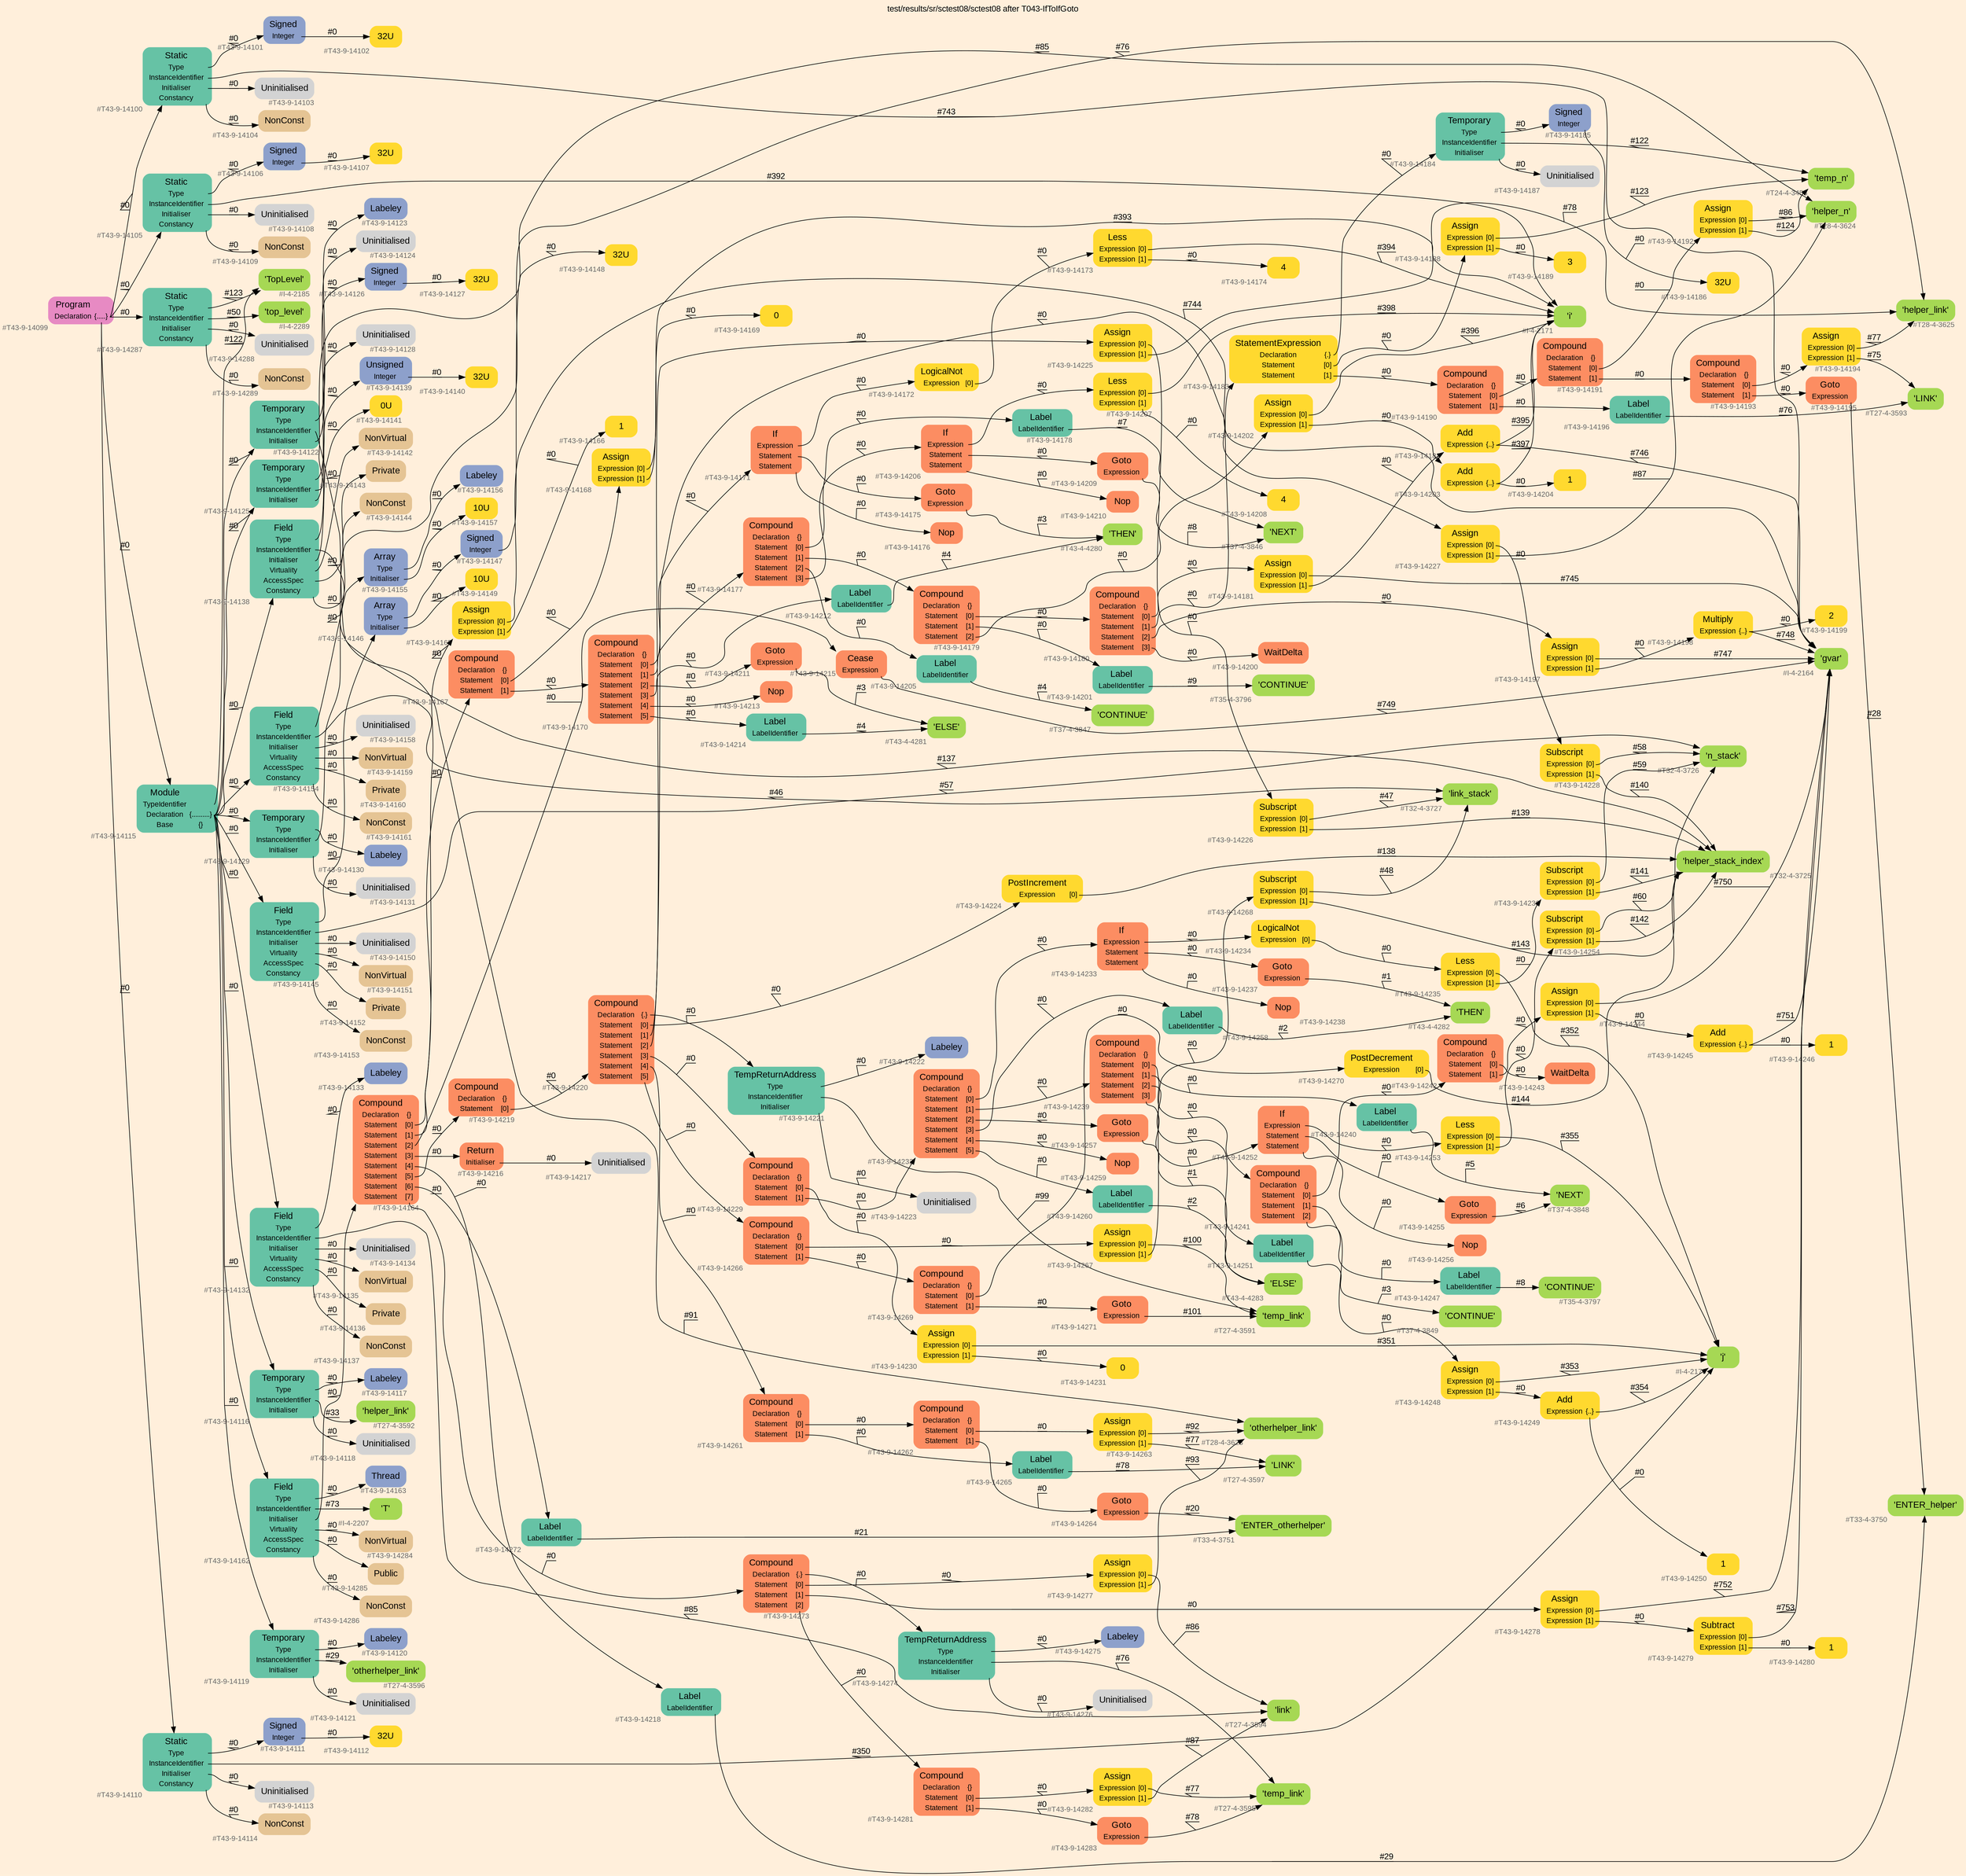 digraph "test/results/sr/sctest08/sctest08 after T043-IfToIfGoto" {
label = "test/results/sr/sctest08/sctest08 after T043-IfToIfGoto"
labelloc = t
graph [
    rankdir = "LR"
    ranksep = 0.3
    bgcolor = antiquewhite1
    color = black
    fontcolor = black
    fontname = "Arial"
];
node [
    fontname = "Arial"
];
edge [
    fontname = "Arial"
];

// -------------------- node figure --------------------
// -------- block #T43-9-14099 ----------
"#T43-9-14099" [
    fillcolor = "/set28/4"
    xlabel = "#T43-9-14099"
    fontsize = "12"
    fontcolor = grey40
    shape = "plaintext"
    label = <<TABLE BORDER="0" CELLBORDER="0" CELLSPACING="0">
     <TR><TD><FONT COLOR="black" POINT-SIZE="15">Program</FONT></TD></TR>
     <TR><TD><FONT COLOR="black" POINT-SIZE="12">Declaration</FONT></TD><TD PORT="port0"><FONT COLOR="black" POINT-SIZE="12">{.....}</FONT></TD></TR>
    </TABLE>>
    style = "rounded,filled"
];

// -------- block #T43-9-14100 ----------
"#T43-9-14100" [
    fillcolor = "/set28/1"
    xlabel = "#T43-9-14100"
    fontsize = "12"
    fontcolor = grey40
    shape = "plaintext"
    label = <<TABLE BORDER="0" CELLBORDER="0" CELLSPACING="0">
     <TR><TD><FONT COLOR="black" POINT-SIZE="15">Static</FONT></TD></TR>
     <TR><TD><FONT COLOR="black" POINT-SIZE="12">Type</FONT></TD><TD PORT="port0"></TD></TR>
     <TR><TD><FONT COLOR="black" POINT-SIZE="12">InstanceIdentifier</FONT></TD><TD PORT="port1"></TD></TR>
     <TR><TD><FONT COLOR="black" POINT-SIZE="12">Initialiser</FONT></TD><TD PORT="port2"></TD></TR>
     <TR><TD><FONT COLOR="black" POINT-SIZE="12">Constancy</FONT></TD><TD PORT="port3"></TD></TR>
    </TABLE>>
    style = "rounded,filled"
];

// -------- block #T43-9-14101 ----------
"#T43-9-14101" [
    fillcolor = "/set28/3"
    xlabel = "#T43-9-14101"
    fontsize = "12"
    fontcolor = grey40
    shape = "plaintext"
    label = <<TABLE BORDER="0" CELLBORDER="0" CELLSPACING="0">
     <TR><TD><FONT COLOR="black" POINT-SIZE="15">Signed</FONT></TD></TR>
     <TR><TD><FONT COLOR="black" POINT-SIZE="12">Integer</FONT></TD><TD PORT="port0"></TD></TR>
    </TABLE>>
    style = "rounded,filled"
];

// -------- block #T43-9-14102 ----------
"#T43-9-14102" [
    fillcolor = "/set28/6"
    xlabel = "#T43-9-14102"
    fontsize = "12"
    fontcolor = grey40
    shape = "plaintext"
    label = <<TABLE BORDER="0" CELLBORDER="0" CELLSPACING="0">
     <TR><TD><FONT COLOR="black" POINT-SIZE="15">32U</FONT></TD></TR>
    </TABLE>>
    style = "rounded,filled"
];

// -------- block #I-4-2164 ----------
"#I-4-2164" [
    fillcolor = "/set28/5"
    xlabel = "#I-4-2164"
    fontsize = "12"
    fontcolor = grey40
    shape = "plaintext"
    label = <<TABLE BORDER="0" CELLBORDER="0" CELLSPACING="0">
     <TR><TD><FONT COLOR="black" POINT-SIZE="15">'gvar'</FONT></TD></TR>
    </TABLE>>
    style = "rounded,filled"
];

// -------- block #T43-9-14103 ----------
"#T43-9-14103" [
    xlabel = "#T43-9-14103"
    fontsize = "12"
    fontcolor = grey40
    shape = "plaintext"
    label = <<TABLE BORDER="0" CELLBORDER="0" CELLSPACING="0">
     <TR><TD><FONT COLOR="black" POINT-SIZE="15">Uninitialised</FONT></TD></TR>
    </TABLE>>
    style = "rounded,filled"
];

// -------- block #T43-9-14104 ----------
"#T43-9-14104" [
    fillcolor = "/set28/7"
    xlabel = "#T43-9-14104"
    fontsize = "12"
    fontcolor = grey40
    shape = "plaintext"
    label = <<TABLE BORDER="0" CELLBORDER="0" CELLSPACING="0">
     <TR><TD><FONT COLOR="black" POINT-SIZE="15">NonConst</FONT></TD></TR>
    </TABLE>>
    style = "rounded,filled"
];

// -------- block #T43-9-14105 ----------
"#T43-9-14105" [
    fillcolor = "/set28/1"
    xlabel = "#T43-9-14105"
    fontsize = "12"
    fontcolor = grey40
    shape = "plaintext"
    label = <<TABLE BORDER="0" CELLBORDER="0" CELLSPACING="0">
     <TR><TD><FONT COLOR="black" POINT-SIZE="15">Static</FONT></TD></TR>
     <TR><TD><FONT COLOR="black" POINT-SIZE="12">Type</FONT></TD><TD PORT="port0"></TD></TR>
     <TR><TD><FONT COLOR="black" POINT-SIZE="12">InstanceIdentifier</FONT></TD><TD PORT="port1"></TD></TR>
     <TR><TD><FONT COLOR="black" POINT-SIZE="12">Initialiser</FONT></TD><TD PORT="port2"></TD></TR>
     <TR><TD><FONT COLOR="black" POINT-SIZE="12">Constancy</FONT></TD><TD PORT="port3"></TD></TR>
    </TABLE>>
    style = "rounded,filled"
];

// -------- block #T43-9-14106 ----------
"#T43-9-14106" [
    fillcolor = "/set28/3"
    xlabel = "#T43-9-14106"
    fontsize = "12"
    fontcolor = grey40
    shape = "plaintext"
    label = <<TABLE BORDER="0" CELLBORDER="0" CELLSPACING="0">
     <TR><TD><FONT COLOR="black" POINT-SIZE="15">Signed</FONT></TD></TR>
     <TR><TD><FONT COLOR="black" POINT-SIZE="12">Integer</FONT></TD><TD PORT="port0"></TD></TR>
    </TABLE>>
    style = "rounded,filled"
];

// -------- block #T43-9-14107 ----------
"#T43-9-14107" [
    fillcolor = "/set28/6"
    xlabel = "#T43-9-14107"
    fontsize = "12"
    fontcolor = grey40
    shape = "plaintext"
    label = <<TABLE BORDER="0" CELLBORDER="0" CELLSPACING="0">
     <TR><TD><FONT COLOR="black" POINT-SIZE="15">32U</FONT></TD></TR>
    </TABLE>>
    style = "rounded,filled"
];

// -------- block #I-4-2171 ----------
"#I-4-2171" [
    fillcolor = "/set28/5"
    xlabel = "#I-4-2171"
    fontsize = "12"
    fontcolor = grey40
    shape = "plaintext"
    label = <<TABLE BORDER="0" CELLBORDER="0" CELLSPACING="0">
     <TR><TD><FONT COLOR="black" POINT-SIZE="15">'i'</FONT></TD></TR>
    </TABLE>>
    style = "rounded,filled"
];

// -------- block #T43-9-14108 ----------
"#T43-9-14108" [
    xlabel = "#T43-9-14108"
    fontsize = "12"
    fontcolor = grey40
    shape = "plaintext"
    label = <<TABLE BORDER="0" CELLBORDER="0" CELLSPACING="0">
     <TR><TD><FONT COLOR="black" POINT-SIZE="15">Uninitialised</FONT></TD></TR>
    </TABLE>>
    style = "rounded,filled"
];

// -------- block #T43-9-14109 ----------
"#T43-9-14109" [
    fillcolor = "/set28/7"
    xlabel = "#T43-9-14109"
    fontsize = "12"
    fontcolor = grey40
    shape = "plaintext"
    label = <<TABLE BORDER="0" CELLBORDER="0" CELLSPACING="0">
     <TR><TD><FONT COLOR="black" POINT-SIZE="15">NonConst</FONT></TD></TR>
    </TABLE>>
    style = "rounded,filled"
];

// -------- block #T43-9-14110 ----------
"#T43-9-14110" [
    fillcolor = "/set28/1"
    xlabel = "#T43-9-14110"
    fontsize = "12"
    fontcolor = grey40
    shape = "plaintext"
    label = <<TABLE BORDER="0" CELLBORDER="0" CELLSPACING="0">
     <TR><TD><FONT COLOR="black" POINT-SIZE="15">Static</FONT></TD></TR>
     <TR><TD><FONT COLOR="black" POINT-SIZE="12">Type</FONT></TD><TD PORT="port0"></TD></TR>
     <TR><TD><FONT COLOR="black" POINT-SIZE="12">InstanceIdentifier</FONT></TD><TD PORT="port1"></TD></TR>
     <TR><TD><FONT COLOR="black" POINT-SIZE="12">Initialiser</FONT></TD><TD PORT="port2"></TD></TR>
     <TR><TD><FONT COLOR="black" POINT-SIZE="12">Constancy</FONT></TD><TD PORT="port3"></TD></TR>
    </TABLE>>
    style = "rounded,filled"
];

// -------- block #T43-9-14111 ----------
"#T43-9-14111" [
    fillcolor = "/set28/3"
    xlabel = "#T43-9-14111"
    fontsize = "12"
    fontcolor = grey40
    shape = "plaintext"
    label = <<TABLE BORDER="0" CELLBORDER="0" CELLSPACING="0">
     <TR><TD><FONT COLOR="black" POINT-SIZE="15">Signed</FONT></TD></TR>
     <TR><TD><FONT COLOR="black" POINT-SIZE="12">Integer</FONT></TD><TD PORT="port0"></TD></TR>
    </TABLE>>
    style = "rounded,filled"
];

// -------- block #T43-9-14112 ----------
"#T43-9-14112" [
    fillcolor = "/set28/6"
    xlabel = "#T43-9-14112"
    fontsize = "12"
    fontcolor = grey40
    shape = "plaintext"
    label = <<TABLE BORDER="0" CELLBORDER="0" CELLSPACING="0">
     <TR><TD><FONT COLOR="black" POINT-SIZE="15">32U</FONT></TD></TR>
    </TABLE>>
    style = "rounded,filled"
];

// -------- block #I-4-2179 ----------
"#I-4-2179" [
    fillcolor = "/set28/5"
    xlabel = "#I-4-2179"
    fontsize = "12"
    fontcolor = grey40
    shape = "plaintext"
    label = <<TABLE BORDER="0" CELLBORDER="0" CELLSPACING="0">
     <TR><TD><FONT COLOR="black" POINT-SIZE="15">'j'</FONT></TD></TR>
    </TABLE>>
    style = "rounded,filled"
];

// -------- block #T43-9-14113 ----------
"#T43-9-14113" [
    xlabel = "#T43-9-14113"
    fontsize = "12"
    fontcolor = grey40
    shape = "plaintext"
    label = <<TABLE BORDER="0" CELLBORDER="0" CELLSPACING="0">
     <TR><TD><FONT COLOR="black" POINT-SIZE="15">Uninitialised</FONT></TD></TR>
    </TABLE>>
    style = "rounded,filled"
];

// -------- block #T43-9-14114 ----------
"#T43-9-14114" [
    fillcolor = "/set28/7"
    xlabel = "#T43-9-14114"
    fontsize = "12"
    fontcolor = grey40
    shape = "plaintext"
    label = <<TABLE BORDER="0" CELLBORDER="0" CELLSPACING="0">
     <TR><TD><FONT COLOR="black" POINT-SIZE="15">NonConst</FONT></TD></TR>
    </TABLE>>
    style = "rounded,filled"
];

// -------- block #T43-9-14115 ----------
"#T43-9-14115" [
    fillcolor = "/set28/1"
    xlabel = "#T43-9-14115"
    fontsize = "12"
    fontcolor = grey40
    shape = "plaintext"
    label = <<TABLE BORDER="0" CELLBORDER="0" CELLSPACING="0">
     <TR><TD><FONT COLOR="black" POINT-SIZE="15">Module</FONT></TD></TR>
     <TR><TD><FONT COLOR="black" POINT-SIZE="12">TypeIdentifier</FONT></TD><TD PORT="port0"></TD></TR>
     <TR><TD><FONT COLOR="black" POINT-SIZE="12">Declaration</FONT></TD><TD PORT="port1"><FONT COLOR="black" POINT-SIZE="12">{..........}</FONT></TD></TR>
     <TR><TD><FONT COLOR="black" POINT-SIZE="12">Base</FONT></TD><TD PORT="port2"><FONT COLOR="black" POINT-SIZE="12">{}</FONT></TD></TR>
    </TABLE>>
    style = "rounded,filled"
];

// -------- block #I-4-2185 ----------
"#I-4-2185" [
    fillcolor = "/set28/5"
    xlabel = "#I-4-2185"
    fontsize = "12"
    fontcolor = grey40
    shape = "plaintext"
    label = <<TABLE BORDER="0" CELLBORDER="0" CELLSPACING="0">
     <TR><TD><FONT COLOR="black" POINT-SIZE="15">'TopLevel'</FONT></TD></TR>
    </TABLE>>
    style = "rounded,filled"
];

// -------- block #T43-9-14116 ----------
"#T43-9-14116" [
    fillcolor = "/set28/1"
    xlabel = "#T43-9-14116"
    fontsize = "12"
    fontcolor = grey40
    shape = "plaintext"
    label = <<TABLE BORDER="0" CELLBORDER="0" CELLSPACING="0">
     <TR><TD><FONT COLOR="black" POINT-SIZE="15">Temporary</FONT></TD></TR>
     <TR><TD><FONT COLOR="black" POINT-SIZE="12">Type</FONT></TD><TD PORT="port0"></TD></TR>
     <TR><TD><FONT COLOR="black" POINT-SIZE="12">InstanceIdentifier</FONT></TD><TD PORT="port1"></TD></TR>
     <TR><TD><FONT COLOR="black" POINT-SIZE="12">Initialiser</FONT></TD><TD PORT="port2"></TD></TR>
    </TABLE>>
    style = "rounded,filled"
];

// -------- block #T43-9-14117 ----------
"#T43-9-14117" [
    fillcolor = "/set28/3"
    xlabel = "#T43-9-14117"
    fontsize = "12"
    fontcolor = grey40
    shape = "plaintext"
    label = <<TABLE BORDER="0" CELLBORDER="0" CELLSPACING="0">
     <TR><TD><FONT COLOR="black" POINT-SIZE="15">Labeley</FONT></TD></TR>
    </TABLE>>
    style = "rounded,filled"
];

// -------- block #T27-4-3592 ----------
"#T27-4-3592" [
    fillcolor = "/set28/5"
    xlabel = "#T27-4-3592"
    fontsize = "12"
    fontcolor = grey40
    shape = "plaintext"
    label = <<TABLE BORDER="0" CELLBORDER="0" CELLSPACING="0">
     <TR><TD><FONT COLOR="black" POINT-SIZE="15">'helper_link'</FONT></TD></TR>
    </TABLE>>
    style = "rounded,filled"
];

// -------- block #T43-9-14118 ----------
"#T43-9-14118" [
    xlabel = "#T43-9-14118"
    fontsize = "12"
    fontcolor = grey40
    shape = "plaintext"
    label = <<TABLE BORDER="0" CELLBORDER="0" CELLSPACING="0">
     <TR><TD><FONT COLOR="black" POINT-SIZE="15">Uninitialised</FONT></TD></TR>
    </TABLE>>
    style = "rounded,filled"
];

// -------- block #T43-9-14119 ----------
"#T43-9-14119" [
    fillcolor = "/set28/1"
    xlabel = "#T43-9-14119"
    fontsize = "12"
    fontcolor = grey40
    shape = "plaintext"
    label = <<TABLE BORDER="0" CELLBORDER="0" CELLSPACING="0">
     <TR><TD><FONT COLOR="black" POINT-SIZE="15">Temporary</FONT></TD></TR>
     <TR><TD><FONT COLOR="black" POINT-SIZE="12">Type</FONT></TD><TD PORT="port0"></TD></TR>
     <TR><TD><FONT COLOR="black" POINT-SIZE="12">InstanceIdentifier</FONT></TD><TD PORT="port1"></TD></TR>
     <TR><TD><FONT COLOR="black" POINT-SIZE="12">Initialiser</FONT></TD><TD PORT="port2"></TD></TR>
    </TABLE>>
    style = "rounded,filled"
];

// -------- block #T43-9-14120 ----------
"#T43-9-14120" [
    fillcolor = "/set28/3"
    xlabel = "#T43-9-14120"
    fontsize = "12"
    fontcolor = grey40
    shape = "plaintext"
    label = <<TABLE BORDER="0" CELLBORDER="0" CELLSPACING="0">
     <TR><TD><FONT COLOR="black" POINT-SIZE="15">Labeley</FONT></TD></TR>
    </TABLE>>
    style = "rounded,filled"
];

// -------- block #T27-4-3596 ----------
"#T27-4-3596" [
    fillcolor = "/set28/5"
    xlabel = "#T27-4-3596"
    fontsize = "12"
    fontcolor = grey40
    shape = "plaintext"
    label = <<TABLE BORDER="0" CELLBORDER="0" CELLSPACING="0">
     <TR><TD><FONT COLOR="black" POINT-SIZE="15">'otherhelper_link'</FONT></TD></TR>
    </TABLE>>
    style = "rounded,filled"
];

// -------- block #T43-9-14121 ----------
"#T43-9-14121" [
    xlabel = "#T43-9-14121"
    fontsize = "12"
    fontcolor = grey40
    shape = "plaintext"
    label = <<TABLE BORDER="0" CELLBORDER="0" CELLSPACING="0">
     <TR><TD><FONT COLOR="black" POINT-SIZE="15">Uninitialised</FONT></TD></TR>
    </TABLE>>
    style = "rounded,filled"
];

// -------- block #T43-9-14122 ----------
"#T43-9-14122" [
    fillcolor = "/set28/1"
    xlabel = "#T43-9-14122"
    fontsize = "12"
    fontcolor = grey40
    shape = "plaintext"
    label = <<TABLE BORDER="0" CELLBORDER="0" CELLSPACING="0">
     <TR><TD><FONT COLOR="black" POINT-SIZE="15">Temporary</FONT></TD></TR>
     <TR><TD><FONT COLOR="black" POINT-SIZE="12">Type</FONT></TD><TD PORT="port0"></TD></TR>
     <TR><TD><FONT COLOR="black" POINT-SIZE="12">InstanceIdentifier</FONT></TD><TD PORT="port1"></TD></TR>
     <TR><TD><FONT COLOR="black" POINT-SIZE="12">Initialiser</FONT></TD><TD PORT="port2"></TD></TR>
    </TABLE>>
    style = "rounded,filled"
];

// -------- block #T43-9-14123 ----------
"#T43-9-14123" [
    fillcolor = "/set28/3"
    xlabel = "#T43-9-14123"
    fontsize = "12"
    fontcolor = grey40
    shape = "plaintext"
    label = <<TABLE BORDER="0" CELLBORDER="0" CELLSPACING="0">
     <TR><TD><FONT COLOR="black" POINT-SIZE="15">Labeley</FONT></TD></TR>
    </TABLE>>
    style = "rounded,filled"
];

// -------- block #T28-4-3623 ----------
"#T28-4-3623" [
    fillcolor = "/set28/5"
    xlabel = "#T28-4-3623"
    fontsize = "12"
    fontcolor = grey40
    shape = "plaintext"
    label = <<TABLE BORDER="0" CELLBORDER="0" CELLSPACING="0">
     <TR><TD><FONT COLOR="black" POINT-SIZE="15">'otherhelper_link'</FONT></TD></TR>
    </TABLE>>
    style = "rounded,filled"
];

// -------- block #T43-9-14124 ----------
"#T43-9-14124" [
    xlabel = "#T43-9-14124"
    fontsize = "12"
    fontcolor = grey40
    shape = "plaintext"
    label = <<TABLE BORDER="0" CELLBORDER="0" CELLSPACING="0">
     <TR><TD><FONT COLOR="black" POINT-SIZE="15">Uninitialised</FONT></TD></TR>
    </TABLE>>
    style = "rounded,filled"
];

// -------- block #T43-9-14125 ----------
"#T43-9-14125" [
    fillcolor = "/set28/1"
    xlabel = "#T43-9-14125"
    fontsize = "12"
    fontcolor = grey40
    shape = "plaintext"
    label = <<TABLE BORDER="0" CELLBORDER="0" CELLSPACING="0">
     <TR><TD><FONT COLOR="black" POINT-SIZE="15">Temporary</FONT></TD></TR>
     <TR><TD><FONT COLOR="black" POINT-SIZE="12">Type</FONT></TD><TD PORT="port0"></TD></TR>
     <TR><TD><FONT COLOR="black" POINT-SIZE="12">InstanceIdentifier</FONT></TD><TD PORT="port1"></TD></TR>
     <TR><TD><FONT COLOR="black" POINT-SIZE="12">Initialiser</FONT></TD><TD PORT="port2"></TD></TR>
    </TABLE>>
    style = "rounded,filled"
];

// -------- block #T43-9-14126 ----------
"#T43-9-14126" [
    fillcolor = "/set28/3"
    xlabel = "#T43-9-14126"
    fontsize = "12"
    fontcolor = grey40
    shape = "plaintext"
    label = <<TABLE BORDER="0" CELLBORDER="0" CELLSPACING="0">
     <TR><TD><FONT COLOR="black" POINT-SIZE="15">Signed</FONT></TD></TR>
     <TR><TD><FONT COLOR="black" POINT-SIZE="12">Integer</FONT></TD><TD PORT="port0"></TD></TR>
    </TABLE>>
    style = "rounded,filled"
];

// -------- block #T43-9-14127 ----------
"#T43-9-14127" [
    fillcolor = "/set28/6"
    xlabel = "#T43-9-14127"
    fontsize = "12"
    fontcolor = grey40
    shape = "plaintext"
    label = <<TABLE BORDER="0" CELLBORDER="0" CELLSPACING="0">
     <TR><TD><FONT COLOR="black" POINT-SIZE="15">32U</FONT></TD></TR>
    </TABLE>>
    style = "rounded,filled"
];

// -------- block #T28-4-3624 ----------
"#T28-4-3624" [
    fillcolor = "/set28/5"
    xlabel = "#T28-4-3624"
    fontsize = "12"
    fontcolor = grey40
    shape = "plaintext"
    label = <<TABLE BORDER="0" CELLBORDER="0" CELLSPACING="0">
     <TR><TD><FONT COLOR="black" POINT-SIZE="15">'helper_n'</FONT></TD></TR>
    </TABLE>>
    style = "rounded,filled"
];

// -------- block #T43-9-14128 ----------
"#T43-9-14128" [
    xlabel = "#T43-9-14128"
    fontsize = "12"
    fontcolor = grey40
    shape = "plaintext"
    label = <<TABLE BORDER="0" CELLBORDER="0" CELLSPACING="0">
     <TR><TD><FONT COLOR="black" POINT-SIZE="15">Uninitialised</FONT></TD></TR>
    </TABLE>>
    style = "rounded,filled"
];

// -------- block #T43-9-14129 ----------
"#T43-9-14129" [
    fillcolor = "/set28/1"
    xlabel = "#T43-9-14129"
    fontsize = "12"
    fontcolor = grey40
    shape = "plaintext"
    label = <<TABLE BORDER="0" CELLBORDER="0" CELLSPACING="0">
     <TR><TD><FONT COLOR="black" POINT-SIZE="15">Temporary</FONT></TD></TR>
     <TR><TD><FONT COLOR="black" POINT-SIZE="12">Type</FONT></TD><TD PORT="port0"></TD></TR>
     <TR><TD><FONT COLOR="black" POINT-SIZE="12">InstanceIdentifier</FONT></TD><TD PORT="port1"></TD></TR>
     <TR><TD><FONT COLOR="black" POINT-SIZE="12">Initialiser</FONT></TD><TD PORT="port2"></TD></TR>
    </TABLE>>
    style = "rounded,filled"
];

// -------- block #T43-9-14130 ----------
"#T43-9-14130" [
    fillcolor = "/set28/3"
    xlabel = "#T43-9-14130"
    fontsize = "12"
    fontcolor = grey40
    shape = "plaintext"
    label = <<TABLE BORDER="0" CELLBORDER="0" CELLSPACING="0">
     <TR><TD><FONT COLOR="black" POINT-SIZE="15">Labeley</FONT></TD></TR>
    </TABLE>>
    style = "rounded,filled"
];

// -------- block #T28-4-3625 ----------
"#T28-4-3625" [
    fillcolor = "/set28/5"
    xlabel = "#T28-4-3625"
    fontsize = "12"
    fontcolor = grey40
    shape = "plaintext"
    label = <<TABLE BORDER="0" CELLBORDER="0" CELLSPACING="0">
     <TR><TD><FONT COLOR="black" POINT-SIZE="15">'helper_link'</FONT></TD></TR>
    </TABLE>>
    style = "rounded,filled"
];

// -------- block #T43-9-14131 ----------
"#T43-9-14131" [
    xlabel = "#T43-9-14131"
    fontsize = "12"
    fontcolor = grey40
    shape = "plaintext"
    label = <<TABLE BORDER="0" CELLBORDER="0" CELLSPACING="0">
     <TR><TD><FONT COLOR="black" POINT-SIZE="15">Uninitialised</FONT></TD></TR>
    </TABLE>>
    style = "rounded,filled"
];

// -------- block #T43-9-14132 ----------
"#T43-9-14132" [
    fillcolor = "/set28/1"
    xlabel = "#T43-9-14132"
    fontsize = "12"
    fontcolor = grey40
    shape = "plaintext"
    label = <<TABLE BORDER="0" CELLBORDER="0" CELLSPACING="0">
     <TR><TD><FONT COLOR="black" POINT-SIZE="15">Field</FONT></TD></TR>
     <TR><TD><FONT COLOR="black" POINT-SIZE="12">Type</FONT></TD><TD PORT="port0"></TD></TR>
     <TR><TD><FONT COLOR="black" POINT-SIZE="12">InstanceIdentifier</FONT></TD><TD PORT="port1"></TD></TR>
     <TR><TD><FONT COLOR="black" POINT-SIZE="12">Initialiser</FONT></TD><TD PORT="port2"></TD></TR>
     <TR><TD><FONT COLOR="black" POINT-SIZE="12">Virtuality</FONT></TD><TD PORT="port3"></TD></TR>
     <TR><TD><FONT COLOR="black" POINT-SIZE="12">AccessSpec</FONT></TD><TD PORT="port4"></TD></TR>
     <TR><TD><FONT COLOR="black" POINT-SIZE="12">Constancy</FONT></TD><TD PORT="port5"></TD></TR>
    </TABLE>>
    style = "rounded,filled"
];

// -------- block #T43-9-14133 ----------
"#T43-9-14133" [
    fillcolor = "/set28/3"
    xlabel = "#T43-9-14133"
    fontsize = "12"
    fontcolor = grey40
    shape = "plaintext"
    label = <<TABLE BORDER="0" CELLBORDER="0" CELLSPACING="0">
     <TR><TD><FONT COLOR="black" POINT-SIZE="15">Labeley</FONT></TD></TR>
    </TABLE>>
    style = "rounded,filled"
];

// -------- block #T27-4-3594 ----------
"#T27-4-3594" [
    fillcolor = "/set28/5"
    xlabel = "#T27-4-3594"
    fontsize = "12"
    fontcolor = grey40
    shape = "plaintext"
    label = <<TABLE BORDER="0" CELLBORDER="0" CELLSPACING="0">
     <TR><TD><FONT COLOR="black" POINT-SIZE="15">'link'</FONT></TD></TR>
    </TABLE>>
    style = "rounded,filled"
];

// -------- block #T43-9-14134 ----------
"#T43-9-14134" [
    xlabel = "#T43-9-14134"
    fontsize = "12"
    fontcolor = grey40
    shape = "plaintext"
    label = <<TABLE BORDER="0" CELLBORDER="0" CELLSPACING="0">
     <TR><TD><FONT COLOR="black" POINT-SIZE="15">Uninitialised</FONT></TD></TR>
    </TABLE>>
    style = "rounded,filled"
];

// -------- block #T43-9-14135 ----------
"#T43-9-14135" [
    fillcolor = "/set28/7"
    xlabel = "#T43-9-14135"
    fontsize = "12"
    fontcolor = grey40
    shape = "plaintext"
    label = <<TABLE BORDER="0" CELLBORDER="0" CELLSPACING="0">
     <TR><TD><FONT COLOR="black" POINT-SIZE="15">NonVirtual</FONT></TD></TR>
    </TABLE>>
    style = "rounded,filled"
];

// -------- block #T43-9-14136 ----------
"#T43-9-14136" [
    fillcolor = "/set28/7"
    xlabel = "#T43-9-14136"
    fontsize = "12"
    fontcolor = grey40
    shape = "plaintext"
    label = <<TABLE BORDER="0" CELLBORDER="0" CELLSPACING="0">
     <TR><TD><FONT COLOR="black" POINT-SIZE="15">Private</FONT></TD></TR>
    </TABLE>>
    style = "rounded,filled"
];

// -------- block #T43-9-14137 ----------
"#T43-9-14137" [
    fillcolor = "/set28/7"
    xlabel = "#T43-9-14137"
    fontsize = "12"
    fontcolor = grey40
    shape = "plaintext"
    label = <<TABLE BORDER="0" CELLBORDER="0" CELLSPACING="0">
     <TR><TD><FONT COLOR="black" POINT-SIZE="15">NonConst</FONT></TD></TR>
    </TABLE>>
    style = "rounded,filled"
];

// -------- block #T43-9-14138 ----------
"#T43-9-14138" [
    fillcolor = "/set28/1"
    xlabel = "#T43-9-14138"
    fontsize = "12"
    fontcolor = grey40
    shape = "plaintext"
    label = <<TABLE BORDER="0" CELLBORDER="0" CELLSPACING="0">
     <TR><TD><FONT COLOR="black" POINT-SIZE="15">Field</FONT></TD></TR>
     <TR><TD><FONT COLOR="black" POINT-SIZE="12">Type</FONT></TD><TD PORT="port0"></TD></TR>
     <TR><TD><FONT COLOR="black" POINT-SIZE="12">InstanceIdentifier</FONT></TD><TD PORT="port1"></TD></TR>
     <TR><TD><FONT COLOR="black" POINT-SIZE="12">Initialiser</FONT></TD><TD PORT="port2"></TD></TR>
     <TR><TD><FONT COLOR="black" POINT-SIZE="12">Virtuality</FONT></TD><TD PORT="port3"></TD></TR>
     <TR><TD><FONT COLOR="black" POINT-SIZE="12">AccessSpec</FONT></TD><TD PORT="port4"></TD></TR>
     <TR><TD><FONT COLOR="black" POINT-SIZE="12">Constancy</FONT></TD><TD PORT="port5"></TD></TR>
    </TABLE>>
    style = "rounded,filled"
];

// -------- block #T43-9-14139 ----------
"#T43-9-14139" [
    fillcolor = "/set28/3"
    xlabel = "#T43-9-14139"
    fontsize = "12"
    fontcolor = grey40
    shape = "plaintext"
    label = <<TABLE BORDER="0" CELLBORDER="0" CELLSPACING="0">
     <TR><TD><FONT COLOR="black" POINT-SIZE="15">Unsigned</FONT></TD></TR>
     <TR><TD><FONT COLOR="black" POINT-SIZE="12">Integer</FONT></TD><TD PORT="port0"></TD></TR>
    </TABLE>>
    style = "rounded,filled"
];

// -------- block #T43-9-14140 ----------
"#T43-9-14140" [
    fillcolor = "/set28/6"
    xlabel = "#T43-9-14140"
    fontsize = "12"
    fontcolor = grey40
    shape = "plaintext"
    label = <<TABLE BORDER="0" CELLBORDER="0" CELLSPACING="0">
     <TR><TD><FONT COLOR="black" POINT-SIZE="15">32U</FONT></TD></TR>
    </TABLE>>
    style = "rounded,filled"
];

// -------- block #T32-4-3725 ----------
"#T32-4-3725" [
    fillcolor = "/set28/5"
    xlabel = "#T32-4-3725"
    fontsize = "12"
    fontcolor = grey40
    shape = "plaintext"
    label = <<TABLE BORDER="0" CELLBORDER="0" CELLSPACING="0">
     <TR><TD><FONT COLOR="black" POINT-SIZE="15">'helper_stack_index'</FONT></TD></TR>
    </TABLE>>
    style = "rounded,filled"
];

// -------- block #T43-9-14141 ----------
"#T43-9-14141" [
    fillcolor = "/set28/6"
    xlabel = "#T43-9-14141"
    fontsize = "12"
    fontcolor = grey40
    shape = "plaintext"
    label = <<TABLE BORDER="0" CELLBORDER="0" CELLSPACING="0">
     <TR><TD><FONT COLOR="black" POINT-SIZE="15">0U</FONT></TD></TR>
    </TABLE>>
    style = "rounded,filled"
];

// -------- block #T43-9-14142 ----------
"#T43-9-14142" [
    fillcolor = "/set28/7"
    xlabel = "#T43-9-14142"
    fontsize = "12"
    fontcolor = grey40
    shape = "plaintext"
    label = <<TABLE BORDER="0" CELLBORDER="0" CELLSPACING="0">
     <TR><TD><FONT COLOR="black" POINT-SIZE="15">NonVirtual</FONT></TD></TR>
    </TABLE>>
    style = "rounded,filled"
];

// -------- block #T43-9-14143 ----------
"#T43-9-14143" [
    fillcolor = "/set28/7"
    xlabel = "#T43-9-14143"
    fontsize = "12"
    fontcolor = grey40
    shape = "plaintext"
    label = <<TABLE BORDER="0" CELLBORDER="0" CELLSPACING="0">
     <TR><TD><FONT COLOR="black" POINT-SIZE="15">Private</FONT></TD></TR>
    </TABLE>>
    style = "rounded,filled"
];

// -------- block #T43-9-14144 ----------
"#T43-9-14144" [
    fillcolor = "/set28/7"
    xlabel = "#T43-9-14144"
    fontsize = "12"
    fontcolor = grey40
    shape = "plaintext"
    label = <<TABLE BORDER="0" CELLBORDER="0" CELLSPACING="0">
     <TR><TD><FONT COLOR="black" POINT-SIZE="15">NonConst</FONT></TD></TR>
    </TABLE>>
    style = "rounded,filled"
];

// -------- block #T43-9-14145 ----------
"#T43-9-14145" [
    fillcolor = "/set28/1"
    xlabel = "#T43-9-14145"
    fontsize = "12"
    fontcolor = grey40
    shape = "plaintext"
    label = <<TABLE BORDER="0" CELLBORDER="0" CELLSPACING="0">
     <TR><TD><FONT COLOR="black" POINT-SIZE="15">Field</FONT></TD></TR>
     <TR><TD><FONT COLOR="black" POINT-SIZE="12">Type</FONT></TD><TD PORT="port0"></TD></TR>
     <TR><TD><FONT COLOR="black" POINT-SIZE="12">InstanceIdentifier</FONT></TD><TD PORT="port1"></TD></TR>
     <TR><TD><FONT COLOR="black" POINT-SIZE="12">Initialiser</FONT></TD><TD PORT="port2"></TD></TR>
     <TR><TD><FONT COLOR="black" POINT-SIZE="12">Virtuality</FONT></TD><TD PORT="port3"></TD></TR>
     <TR><TD><FONT COLOR="black" POINT-SIZE="12">AccessSpec</FONT></TD><TD PORT="port4"></TD></TR>
     <TR><TD><FONT COLOR="black" POINT-SIZE="12">Constancy</FONT></TD><TD PORT="port5"></TD></TR>
    </TABLE>>
    style = "rounded,filled"
];

// -------- block #T43-9-14146 ----------
"#T43-9-14146" [
    fillcolor = "/set28/3"
    xlabel = "#T43-9-14146"
    fontsize = "12"
    fontcolor = grey40
    shape = "plaintext"
    label = <<TABLE BORDER="0" CELLBORDER="0" CELLSPACING="0">
     <TR><TD><FONT COLOR="black" POINT-SIZE="15">Array</FONT></TD></TR>
     <TR><TD><FONT COLOR="black" POINT-SIZE="12">Type</FONT></TD><TD PORT="port0"></TD></TR>
     <TR><TD><FONT COLOR="black" POINT-SIZE="12">Initialiser</FONT></TD><TD PORT="port1"></TD></TR>
    </TABLE>>
    style = "rounded,filled"
];

// -------- block #T43-9-14147 ----------
"#T43-9-14147" [
    fillcolor = "/set28/3"
    xlabel = "#T43-9-14147"
    fontsize = "12"
    fontcolor = grey40
    shape = "plaintext"
    label = <<TABLE BORDER="0" CELLBORDER="0" CELLSPACING="0">
     <TR><TD><FONT COLOR="black" POINT-SIZE="15">Signed</FONT></TD></TR>
     <TR><TD><FONT COLOR="black" POINT-SIZE="12">Integer</FONT></TD><TD PORT="port0"></TD></TR>
    </TABLE>>
    style = "rounded,filled"
];

// -------- block #T43-9-14148 ----------
"#T43-9-14148" [
    fillcolor = "/set28/6"
    xlabel = "#T43-9-14148"
    fontsize = "12"
    fontcolor = grey40
    shape = "plaintext"
    label = <<TABLE BORDER="0" CELLBORDER="0" CELLSPACING="0">
     <TR><TD><FONT COLOR="black" POINT-SIZE="15">32U</FONT></TD></TR>
    </TABLE>>
    style = "rounded,filled"
];

// -------- block #T43-9-14149 ----------
"#T43-9-14149" [
    fillcolor = "/set28/6"
    xlabel = "#T43-9-14149"
    fontsize = "12"
    fontcolor = grey40
    shape = "plaintext"
    label = <<TABLE BORDER="0" CELLBORDER="0" CELLSPACING="0">
     <TR><TD><FONT COLOR="black" POINT-SIZE="15">10U</FONT></TD></TR>
    </TABLE>>
    style = "rounded,filled"
];

// -------- block #T32-4-3726 ----------
"#T32-4-3726" [
    fillcolor = "/set28/5"
    xlabel = "#T32-4-3726"
    fontsize = "12"
    fontcolor = grey40
    shape = "plaintext"
    label = <<TABLE BORDER="0" CELLBORDER="0" CELLSPACING="0">
     <TR><TD><FONT COLOR="black" POINT-SIZE="15">'n_stack'</FONT></TD></TR>
    </TABLE>>
    style = "rounded,filled"
];

// -------- block #T43-9-14150 ----------
"#T43-9-14150" [
    xlabel = "#T43-9-14150"
    fontsize = "12"
    fontcolor = grey40
    shape = "plaintext"
    label = <<TABLE BORDER="0" CELLBORDER="0" CELLSPACING="0">
     <TR><TD><FONT COLOR="black" POINT-SIZE="15">Uninitialised</FONT></TD></TR>
    </TABLE>>
    style = "rounded,filled"
];

// -------- block #T43-9-14151 ----------
"#T43-9-14151" [
    fillcolor = "/set28/7"
    xlabel = "#T43-9-14151"
    fontsize = "12"
    fontcolor = grey40
    shape = "plaintext"
    label = <<TABLE BORDER="0" CELLBORDER="0" CELLSPACING="0">
     <TR><TD><FONT COLOR="black" POINT-SIZE="15">NonVirtual</FONT></TD></TR>
    </TABLE>>
    style = "rounded,filled"
];

// -------- block #T43-9-14152 ----------
"#T43-9-14152" [
    fillcolor = "/set28/7"
    xlabel = "#T43-9-14152"
    fontsize = "12"
    fontcolor = grey40
    shape = "plaintext"
    label = <<TABLE BORDER="0" CELLBORDER="0" CELLSPACING="0">
     <TR><TD><FONT COLOR="black" POINT-SIZE="15">Private</FONT></TD></TR>
    </TABLE>>
    style = "rounded,filled"
];

// -------- block #T43-9-14153 ----------
"#T43-9-14153" [
    fillcolor = "/set28/7"
    xlabel = "#T43-9-14153"
    fontsize = "12"
    fontcolor = grey40
    shape = "plaintext"
    label = <<TABLE BORDER="0" CELLBORDER="0" CELLSPACING="0">
     <TR><TD><FONT COLOR="black" POINT-SIZE="15">NonConst</FONT></TD></TR>
    </TABLE>>
    style = "rounded,filled"
];

// -------- block #T43-9-14154 ----------
"#T43-9-14154" [
    fillcolor = "/set28/1"
    xlabel = "#T43-9-14154"
    fontsize = "12"
    fontcolor = grey40
    shape = "plaintext"
    label = <<TABLE BORDER="0" CELLBORDER="0" CELLSPACING="0">
     <TR><TD><FONT COLOR="black" POINT-SIZE="15">Field</FONT></TD></TR>
     <TR><TD><FONT COLOR="black" POINT-SIZE="12">Type</FONT></TD><TD PORT="port0"></TD></TR>
     <TR><TD><FONT COLOR="black" POINT-SIZE="12">InstanceIdentifier</FONT></TD><TD PORT="port1"></TD></TR>
     <TR><TD><FONT COLOR="black" POINT-SIZE="12">Initialiser</FONT></TD><TD PORT="port2"></TD></TR>
     <TR><TD><FONT COLOR="black" POINT-SIZE="12">Virtuality</FONT></TD><TD PORT="port3"></TD></TR>
     <TR><TD><FONT COLOR="black" POINT-SIZE="12">AccessSpec</FONT></TD><TD PORT="port4"></TD></TR>
     <TR><TD><FONT COLOR="black" POINT-SIZE="12">Constancy</FONT></TD><TD PORT="port5"></TD></TR>
    </TABLE>>
    style = "rounded,filled"
];

// -------- block #T43-9-14155 ----------
"#T43-9-14155" [
    fillcolor = "/set28/3"
    xlabel = "#T43-9-14155"
    fontsize = "12"
    fontcolor = grey40
    shape = "plaintext"
    label = <<TABLE BORDER="0" CELLBORDER="0" CELLSPACING="0">
     <TR><TD><FONT COLOR="black" POINT-SIZE="15">Array</FONT></TD></TR>
     <TR><TD><FONT COLOR="black" POINT-SIZE="12">Type</FONT></TD><TD PORT="port0"></TD></TR>
     <TR><TD><FONT COLOR="black" POINT-SIZE="12">Initialiser</FONT></TD><TD PORT="port1"></TD></TR>
    </TABLE>>
    style = "rounded,filled"
];

// -------- block #T43-9-14156 ----------
"#T43-9-14156" [
    fillcolor = "/set28/3"
    xlabel = "#T43-9-14156"
    fontsize = "12"
    fontcolor = grey40
    shape = "plaintext"
    label = <<TABLE BORDER="0" CELLBORDER="0" CELLSPACING="0">
     <TR><TD><FONT COLOR="black" POINT-SIZE="15">Labeley</FONT></TD></TR>
    </TABLE>>
    style = "rounded,filled"
];

// -------- block #T43-9-14157 ----------
"#T43-9-14157" [
    fillcolor = "/set28/6"
    xlabel = "#T43-9-14157"
    fontsize = "12"
    fontcolor = grey40
    shape = "plaintext"
    label = <<TABLE BORDER="0" CELLBORDER="0" CELLSPACING="0">
     <TR><TD><FONT COLOR="black" POINT-SIZE="15">10U</FONT></TD></TR>
    </TABLE>>
    style = "rounded,filled"
];

// -------- block #T32-4-3727 ----------
"#T32-4-3727" [
    fillcolor = "/set28/5"
    xlabel = "#T32-4-3727"
    fontsize = "12"
    fontcolor = grey40
    shape = "plaintext"
    label = <<TABLE BORDER="0" CELLBORDER="0" CELLSPACING="0">
     <TR><TD><FONT COLOR="black" POINT-SIZE="15">'link_stack'</FONT></TD></TR>
    </TABLE>>
    style = "rounded,filled"
];

// -------- block #T43-9-14158 ----------
"#T43-9-14158" [
    xlabel = "#T43-9-14158"
    fontsize = "12"
    fontcolor = grey40
    shape = "plaintext"
    label = <<TABLE BORDER="0" CELLBORDER="0" CELLSPACING="0">
     <TR><TD><FONT COLOR="black" POINT-SIZE="15">Uninitialised</FONT></TD></TR>
    </TABLE>>
    style = "rounded,filled"
];

// -------- block #T43-9-14159 ----------
"#T43-9-14159" [
    fillcolor = "/set28/7"
    xlabel = "#T43-9-14159"
    fontsize = "12"
    fontcolor = grey40
    shape = "plaintext"
    label = <<TABLE BORDER="0" CELLBORDER="0" CELLSPACING="0">
     <TR><TD><FONT COLOR="black" POINT-SIZE="15">NonVirtual</FONT></TD></TR>
    </TABLE>>
    style = "rounded,filled"
];

// -------- block #T43-9-14160 ----------
"#T43-9-14160" [
    fillcolor = "/set28/7"
    xlabel = "#T43-9-14160"
    fontsize = "12"
    fontcolor = grey40
    shape = "plaintext"
    label = <<TABLE BORDER="0" CELLBORDER="0" CELLSPACING="0">
     <TR><TD><FONT COLOR="black" POINT-SIZE="15">Private</FONT></TD></TR>
    </TABLE>>
    style = "rounded,filled"
];

// -------- block #T43-9-14161 ----------
"#T43-9-14161" [
    fillcolor = "/set28/7"
    xlabel = "#T43-9-14161"
    fontsize = "12"
    fontcolor = grey40
    shape = "plaintext"
    label = <<TABLE BORDER="0" CELLBORDER="0" CELLSPACING="0">
     <TR><TD><FONT COLOR="black" POINT-SIZE="15">NonConst</FONT></TD></TR>
    </TABLE>>
    style = "rounded,filled"
];

// -------- block #T43-9-14162 ----------
"#T43-9-14162" [
    fillcolor = "/set28/1"
    xlabel = "#T43-9-14162"
    fontsize = "12"
    fontcolor = grey40
    shape = "plaintext"
    label = <<TABLE BORDER="0" CELLBORDER="0" CELLSPACING="0">
     <TR><TD><FONT COLOR="black" POINT-SIZE="15">Field</FONT></TD></TR>
     <TR><TD><FONT COLOR="black" POINT-SIZE="12">Type</FONT></TD><TD PORT="port0"></TD></TR>
     <TR><TD><FONT COLOR="black" POINT-SIZE="12">InstanceIdentifier</FONT></TD><TD PORT="port1"></TD></TR>
     <TR><TD><FONT COLOR="black" POINT-SIZE="12">Initialiser</FONT></TD><TD PORT="port2"></TD></TR>
     <TR><TD><FONT COLOR="black" POINT-SIZE="12">Virtuality</FONT></TD><TD PORT="port3"></TD></TR>
     <TR><TD><FONT COLOR="black" POINT-SIZE="12">AccessSpec</FONT></TD><TD PORT="port4"></TD></TR>
     <TR><TD><FONT COLOR="black" POINT-SIZE="12">Constancy</FONT></TD><TD PORT="port5"></TD></TR>
    </TABLE>>
    style = "rounded,filled"
];

// -------- block #T43-9-14163 ----------
"#T43-9-14163" [
    fillcolor = "/set28/3"
    xlabel = "#T43-9-14163"
    fontsize = "12"
    fontcolor = grey40
    shape = "plaintext"
    label = <<TABLE BORDER="0" CELLBORDER="0" CELLSPACING="0">
     <TR><TD><FONT COLOR="black" POINT-SIZE="15">Thread</FONT></TD></TR>
    </TABLE>>
    style = "rounded,filled"
];

// -------- block #I-4-2207 ----------
"#I-4-2207" [
    fillcolor = "/set28/5"
    xlabel = "#I-4-2207"
    fontsize = "12"
    fontcolor = grey40
    shape = "plaintext"
    label = <<TABLE BORDER="0" CELLBORDER="0" CELLSPACING="0">
     <TR><TD><FONT COLOR="black" POINT-SIZE="15">'T'</FONT></TD></TR>
    </TABLE>>
    style = "rounded,filled"
];

// -------- block #T43-9-14164 ----------
"#T43-9-14164" [
    fillcolor = "/set28/2"
    xlabel = "#T43-9-14164"
    fontsize = "12"
    fontcolor = grey40
    shape = "plaintext"
    label = <<TABLE BORDER="0" CELLBORDER="0" CELLSPACING="0">
     <TR><TD><FONT COLOR="black" POINT-SIZE="15">Compound</FONT></TD></TR>
     <TR><TD><FONT COLOR="black" POINT-SIZE="12">Declaration</FONT></TD><TD PORT="port0"><FONT COLOR="black" POINT-SIZE="12">{}</FONT></TD></TR>
     <TR><TD><FONT COLOR="black" POINT-SIZE="12">Statement</FONT></TD><TD PORT="port1"><FONT COLOR="black" POINT-SIZE="12">[0]</FONT></TD></TR>
     <TR><TD><FONT COLOR="black" POINT-SIZE="12">Statement</FONT></TD><TD PORT="port2"><FONT COLOR="black" POINT-SIZE="12">[1]</FONT></TD></TR>
     <TR><TD><FONT COLOR="black" POINT-SIZE="12">Statement</FONT></TD><TD PORT="port3"><FONT COLOR="black" POINT-SIZE="12">[2]</FONT></TD></TR>
     <TR><TD><FONT COLOR="black" POINT-SIZE="12">Statement</FONT></TD><TD PORT="port4"><FONT COLOR="black" POINT-SIZE="12">[3]</FONT></TD></TR>
     <TR><TD><FONT COLOR="black" POINT-SIZE="12">Statement</FONT></TD><TD PORT="port5"><FONT COLOR="black" POINT-SIZE="12">[4]</FONT></TD></TR>
     <TR><TD><FONT COLOR="black" POINT-SIZE="12">Statement</FONT></TD><TD PORT="port6"><FONT COLOR="black" POINT-SIZE="12">[5]</FONT></TD></TR>
     <TR><TD><FONT COLOR="black" POINT-SIZE="12">Statement</FONT></TD><TD PORT="port7"><FONT COLOR="black" POINT-SIZE="12">[6]</FONT></TD></TR>
     <TR><TD><FONT COLOR="black" POINT-SIZE="12">Statement</FONT></TD><TD PORT="port8"><FONT COLOR="black" POINT-SIZE="12">[7]</FONT></TD></TR>
    </TABLE>>
    style = "rounded,filled"
];

// -------- block #T43-9-14165 ----------
"#T43-9-14165" [
    fillcolor = "/set28/6"
    xlabel = "#T43-9-14165"
    fontsize = "12"
    fontcolor = grey40
    shape = "plaintext"
    label = <<TABLE BORDER="0" CELLBORDER="0" CELLSPACING="0">
     <TR><TD><FONT COLOR="black" POINT-SIZE="15">Assign</FONT></TD></TR>
     <TR><TD><FONT COLOR="black" POINT-SIZE="12">Expression</FONT></TD><TD PORT="port0"><FONT COLOR="black" POINT-SIZE="12">[0]</FONT></TD></TR>
     <TR><TD><FONT COLOR="black" POINT-SIZE="12">Expression</FONT></TD><TD PORT="port1"><FONT COLOR="black" POINT-SIZE="12">[1]</FONT></TD></TR>
    </TABLE>>
    style = "rounded,filled"
];

// -------- block #T43-9-14166 ----------
"#T43-9-14166" [
    fillcolor = "/set28/6"
    xlabel = "#T43-9-14166"
    fontsize = "12"
    fontcolor = grey40
    shape = "plaintext"
    label = <<TABLE BORDER="0" CELLBORDER="0" CELLSPACING="0">
     <TR><TD><FONT COLOR="black" POINT-SIZE="15">1</FONT></TD></TR>
    </TABLE>>
    style = "rounded,filled"
];

// -------- block #T43-9-14167 ----------
"#T43-9-14167" [
    fillcolor = "/set28/2"
    xlabel = "#T43-9-14167"
    fontsize = "12"
    fontcolor = grey40
    shape = "plaintext"
    label = <<TABLE BORDER="0" CELLBORDER="0" CELLSPACING="0">
     <TR><TD><FONT COLOR="black" POINT-SIZE="15">Compound</FONT></TD></TR>
     <TR><TD><FONT COLOR="black" POINT-SIZE="12">Declaration</FONT></TD><TD PORT="port0"><FONT COLOR="black" POINT-SIZE="12">{}</FONT></TD></TR>
     <TR><TD><FONT COLOR="black" POINT-SIZE="12">Statement</FONT></TD><TD PORT="port1"><FONT COLOR="black" POINT-SIZE="12">[0]</FONT></TD></TR>
     <TR><TD><FONT COLOR="black" POINT-SIZE="12">Statement</FONT></TD><TD PORT="port2"><FONT COLOR="black" POINT-SIZE="12">[1]</FONT></TD></TR>
    </TABLE>>
    style = "rounded,filled"
];

// -------- block #T43-9-14168 ----------
"#T43-9-14168" [
    fillcolor = "/set28/6"
    xlabel = "#T43-9-14168"
    fontsize = "12"
    fontcolor = grey40
    shape = "plaintext"
    label = <<TABLE BORDER="0" CELLBORDER="0" CELLSPACING="0">
     <TR><TD><FONT COLOR="black" POINT-SIZE="15">Assign</FONT></TD></TR>
     <TR><TD><FONT COLOR="black" POINT-SIZE="12">Expression</FONT></TD><TD PORT="port0"><FONT COLOR="black" POINT-SIZE="12">[0]</FONT></TD></TR>
     <TR><TD><FONT COLOR="black" POINT-SIZE="12">Expression</FONT></TD><TD PORT="port1"><FONT COLOR="black" POINT-SIZE="12">[1]</FONT></TD></TR>
    </TABLE>>
    style = "rounded,filled"
];

// -------- block #T43-9-14169 ----------
"#T43-9-14169" [
    fillcolor = "/set28/6"
    xlabel = "#T43-9-14169"
    fontsize = "12"
    fontcolor = grey40
    shape = "plaintext"
    label = <<TABLE BORDER="0" CELLBORDER="0" CELLSPACING="0">
     <TR><TD><FONT COLOR="black" POINT-SIZE="15">0</FONT></TD></TR>
    </TABLE>>
    style = "rounded,filled"
];

// -------- block #T43-9-14170 ----------
"#T43-9-14170" [
    fillcolor = "/set28/2"
    xlabel = "#T43-9-14170"
    fontsize = "12"
    fontcolor = grey40
    shape = "plaintext"
    label = <<TABLE BORDER="0" CELLBORDER="0" CELLSPACING="0">
     <TR><TD><FONT COLOR="black" POINT-SIZE="15">Compound</FONT></TD></TR>
     <TR><TD><FONT COLOR="black" POINT-SIZE="12">Declaration</FONT></TD><TD PORT="port0"><FONT COLOR="black" POINT-SIZE="12">{}</FONT></TD></TR>
     <TR><TD><FONT COLOR="black" POINT-SIZE="12">Statement</FONT></TD><TD PORT="port1"><FONT COLOR="black" POINT-SIZE="12">[0]</FONT></TD></TR>
     <TR><TD><FONT COLOR="black" POINT-SIZE="12">Statement</FONT></TD><TD PORT="port2"><FONT COLOR="black" POINT-SIZE="12">[1]</FONT></TD></TR>
     <TR><TD><FONT COLOR="black" POINT-SIZE="12">Statement</FONT></TD><TD PORT="port3"><FONT COLOR="black" POINT-SIZE="12">[2]</FONT></TD></TR>
     <TR><TD><FONT COLOR="black" POINT-SIZE="12">Statement</FONT></TD><TD PORT="port4"><FONT COLOR="black" POINT-SIZE="12">[3]</FONT></TD></TR>
     <TR><TD><FONT COLOR="black" POINT-SIZE="12">Statement</FONT></TD><TD PORT="port5"><FONT COLOR="black" POINT-SIZE="12">[4]</FONT></TD></TR>
     <TR><TD><FONT COLOR="black" POINT-SIZE="12">Statement</FONT></TD><TD PORT="port6"><FONT COLOR="black" POINT-SIZE="12">[5]</FONT></TD></TR>
    </TABLE>>
    style = "rounded,filled"
];

// -------- block #T43-9-14171 ----------
"#T43-9-14171" [
    fillcolor = "/set28/2"
    xlabel = "#T43-9-14171"
    fontsize = "12"
    fontcolor = grey40
    shape = "plaintext"
    label = <<TABLE BORDER="0" CELLBORDER="0" CELLSPACING="0">
     <TR><TD><FONT COLOR="black" POINT-SIZE="15">If</FONT></TD></TR>
     <TR><TD><FONT COLOR="black" POINT-SIZE="12">Expression</FONT></TD><TD PORT="port0"></TD></TR>
     <TR><TD><FONT COLOR="black" POINT-SIZE="12">Statement</FONT></TD><TD PORT="port1"></TD></TR>
     <TR><TD><FONT COLOR="black" POINT-SIZE="12">Statement</FONT></TD><TD PORT="port2"></TD></TR>
    </TABLE>>
    style = "rounded,filled"
];

// -------- block #T43-9-14172 ----------
"#T43-9-14172" [
    fillcolor = "/set28/6"
    xlabel = "#T43-9-14172"
    fontsize = "12"
    fontcolor = grey40
    shape = "plaintext"
    label = <<TABLE BORDER="0" CELLBORDER="0" CELLSPACING="0">
     <TR><TD><FONT COLOR="black" POINT-SIZE="15">LogicalNot</FONT></TD></TR>
     <TR><TD><FONT COLOR="black" POINT-SIZE="12">Expression</FONT></TD><TD PORT="port0"><FONT COLOR="black" POINT-SIZE="12">[0]</FONT></TD></TR>
    </TABLE>>
    style = "rounded,filled"
];

// -------- block #T43-9-14173 ----------
"#T43-9-14173" [
    fillcolor = "/set28/6"
    xlabel = "#T43-9-14173"
    fontsize = "12"
    fontcolor = grey40
    shape = "plaintext"
    label = <<TABLE BORDER="0" CELLBORDER="0" CELLSPACING="0">
     <TR><TD><FONT COLOR="black" POINT-SIZE="15">Less</FONT></TD></TR>
     <TR><TD><FONT COLOR="black" POINT-SIZE="12">Expression</FONT></TD><TD PORT="port0"><FONT COLOR="black" POINT-SIZE="12">[0]</FONT></TD></TR>
     <TR><TD><FONT COLOR="black" POINT-SIZE="12">Expression</FONT></TD><TD PORT="port1"><FONT COLOR="black" POINT-SIZE="12">[1]</FONT></TD></TR>
    </TABLE>>
    style = "rounded,filled"
];

// -------- block #T43-9-14174 ----------
"#T43-9-14174" [
    fillcolor = "/set28/6"
    xlabel = "#T43-9-14174"
    fontsize = "12"
    fontcolor = grey40
    shape = "plaintext"
    label = <<TABLE BORDER="0" CELLBORDER="0" CELLSPACING="0">
     <TR><TD><FONT COLOR="black" POINT-SIZE="15">4</FONT></TD></TR>
    </TABLE>>
    style = "rounded,filled"
];

// -------- block #T43-9-14175 ----------
"#T43-9-14175" [
    fillcolor = "/set28/2"
    xlabel = "#T43-9-14175"
    fontsize = "12"
    fontcolor = grey40
    shape = "plaintext"
    label = <<TABLE BORDER="0" CELLBORDER="0" CELLSPACING="0">
     <TR><TD><FONT COLOR="black" POINT-SIZE="15">Goto</FONT></TD></TR>
     <TR><TD><FONT COLOR="black" POINT-SIZE="12">Expression</FONT></TD><TD PORT="port0"></TD></TR>
    </TABLE>>
    style = "rounded,filled"
];

// -------- block #T43-4-4280 ----------
"#T43-4-4280" [
    fillcolor = "/set28/5"
    xlabel = "#T43-4-4280"
    fontsize = "12"
    fontcolor = grey40
    shape = "plaintext"
    label = <<TABLE BORDER="0" CELLBORDER="0" CELLSPACING="0">
     <TR><TD><FONT COLOR="black" POINT-SIZE="15">'THEN'</FONT></TD></TR>
    </TABLE>>
    style = "rounded,filled"
];

// -------- block #T43-9-14176 ----------
"#T43-9-14176" [
    fillcolor = "/set28/2"
    xlabel = "#T43-9-14176"
    fontsize = "12"
    fontcolor = grey40
    shape = "plaintext"
    label = <<TABLE BORDER="0" CELLBORDER="0" CELLSPACING="0">
     <TR><TD><FONT COLOR="black" POINT-SIZE="15">Nop</FONT></TD></TR>
    </TABLE>>
    style = "rounded,filled"
];

// -------- block #T43-9-14177 ----------
"#T43-9-14177" [
    fillcolor = "/set28/2"
    xlabel = "#T43-9-14177"
    fontsize = "12"
    fontcolor = grey40
    shape = "plaintext"
    label = <<TABLE BORDER="0" CELLBORDER="0" CELLSPACING="0">
     <TR><TD><FONT COLOR="black" POINT-SIZE="15">Compound</FONT></TD></TR>
     <TR><TD><FONT COLOR="black" POINT-SIZE="12">Declaration</FONT></TD><TD PORT="port0"><FONT COLOR="black" POINT-SIZE="12">{}</FONT></TD></TR>
     <TR><TD><FONT COLOR="black" POINT-SIZE="12">Statement</FONT></TD><TD PORT="port1"><FONT COLOR="black" POINT-SIZE="12">[0]</FONT></TD></TR>
     <TR><TD><FONT COLOR="black" POINT-SIZE="12">Statement</FONT></TD><TD PORT="port2"><FONT COLOR="black" POINT-SIZE="12">[1]</FONT></TD></TR>
     <TR><TD><FONT COLOR="black" POINT-SIZE="12">Statement</FONT></TD><TD PORT="port3"><FONT COLOR="black" POINT-SIZE="12">[2]</FONT></TD></TR>
     <TR><TD><FONT COLOR="black" POINT-SIZE="12">Statement</FONT></TD><TD PORT="port4"><FONT COLOR="black" POINT-SIZE="12">[3]</FONT></TD></TR>
    </TABLE>>
    style = "rounded,filled"
];

// -------- block #T43-9-14178 ----------
"#T43-9-14178" [
    fillcolor = "/set28/1"
    xlabel = "#T43-9-14178"
    fontsize = "12"
    fontcolor = grey40
    shape = "plaintext"
    label = <<TABLE BORDER="0" CELLBORDER="0" CELLSPACING="0">
     <TR><TD><FONT COLOR="black" POINT-SIZE="15">Label</FONT></TD></TR>
     <TR><TD><FONT COLOR="black" POINT-SIZE="12">LabelIdentifier</FONT></TD><TD PORT="port0"></TD></TR>
    </TABLE>>
    style = "rounded,filled"
];

// -------- block #T37-4-3846 ----------
"#T37-4-3846" [
    fillcolor = "/set28/5"
    xlabel = "#T37-4-3846"
    fontsize = "12"
    fontcolor = grey40
    shape = "plaintext"
    label = <<TABLE BORDER="0" CELLBORDER="0" CELLSPACING="0">
     <TR><TD><FONT COLOR="black" POINT-SIZE="15">'NEXT'</FONT></TD></TR>
    </TABLE>>
    style = "rounded,filled"
];

// -------- block #T43-9-14179 ----------
"#T43-9-14179" [
    fillcolor = "/set28/2"
    xlabel = "#T43-9-14179"
    fontsize = "12"
    fontcolor = grey40
    shape = "plaintext"
    label = <<TABLE BORDER="0" CELLBORDER="0" CELLSPACING="0">
     <TR><TD><FONT COLOR="black" POINT-SIZE="15">Compound</FONT></TD></TR>
     <TR><TD><FONT COLOR="black" POINT-SIZE="12">Declaration</FONT></TD><TD PORT="port0"><FONT COLOR="black" POINT-SIZE="12">{}</FONT></TD></TR>
     <TR><TD><FONT COLOR="black" POINT-SIZE="12">Statement</FONT></TD><TD PORT="port1"><FONT COLOR="black" POINT-SIZE="12">[0]</FONT></TD></TR>
     <TR><TD><FONT COLOR="black" POINT-SIZE="12">Statement</FONT></TD><TD PORT="port2"><FONT COLOR="black" POINT-SIZE="12">[1]</FONT></TD></TR>
     <TR><TD><FONT COLOR="black" POINT-SIZE="12">Statement</FONT></TD><TD PORT="port3"><FONT COLOR="black" POINT-SIZE="12">[2]</FONT></TD></TR>
    </TABLE>>
    style = "rounded,filled"
];

// -------- block #T43-9-14180 ----------
"#T43-9-14180" [
    fillcolor = "/set28/2"
    xlabel = "#T43-9-14180"
    fontsize = "12"
    fontcolor = grey40
    shape = "plaintext"
    label = <<TABLE BORDER="0" CELLBORDER="0" CELLSPACING="0">
     <TR><TD><FONT COLOR="black" POINT-SIZE="15">Compound</FONT></TD></TR>
     <TR><TD><FONT COLOR="black" POINT-SIZE="12">Declaration</FONT></TD><TD PORT="port0"><FONT COLOR="black" POINT-SIZE="12">{}</FONT></TD></TR>
     <TR><TD><FONT COLOR="black" POINT-SIZE="12">Statement</FONT></TD><TD PORT="port1"><FONT COLOR="black" POINT-SIZE="12">[0]</FONT></TD></TR>
     <TR><TD><FONT COLOR="black" POINT-SIZE="12">Statement</FONT></TD><TD PORT="port2"><FONT COLOR="black" POINT-SIZE="12">[1]</FONT></TD></TR>
     <TR><TD><FONT COLOR="black" POINT-SIZE="12">Statement</FONT></TD><TD PORT="port3"><FONT COLOR="black" POINT-SIZE="12">[2]</FONT></TD></TR>
     <TR><TD><FONT COLOR="black" POINT-SIZE="12">Statement</FONT></TD><TD PORT="port4"><FONT COLOR="black" POINT-SIZE="12">[3]</FONT></TD></TR>
    </TABLE>>
    style = "rounded,filled"
];

// -------- block #T43-9-14181 ----------
"#T43-9-14181" [
    fillcolor = "/set28/6"
    xlabel = "#T43-9-14181"
    fontsize = "12"
    fontcolor = grey40
    shape = "plaintext"
    label = <<TABLE BORDER="0" CELLBORDER="0" CELLSPACING="0">
     <TR><TD><FONT COLOR="black" POINT-SIZE="15">Assign</FONT></TD></TR>
     <TR><TD><FONT COLOR="black" POINT-SIZE="12">Expression</FONT></TD><TD PORT="port0"><FONT COLOR="black" POINT-SIZE="12">[0]</FONT></TD></TR>
     <TR><TD><FONT COLOR="black" POINT-SIZE="12">Expression</FONT></TD><TD PORT="port1"><FONT COLOR="black" POINT-SIZE="12">[1]</FONT></TD></TR>
    </TABLE>>
    style = "rounded,filled"
];

// -------- block #T43-9-14182 ----------
"#T43-9-14182" [
    fillcolor = "/set28/6"
    xlabel = "#T43-9-14182"
    fontsize = "12"
    fontcolor = grey40
    shape = "plaintext"
    label = <<TABLE BORDER="0" CELLBORDER="0" CELLSPACING="0">
     <TR><TD><FONT COLOR="black" POINT-SIZE="15">Add</FONT></TD></TR>
     <TR><TD><FONT COLOR="black" POINT-SIZE="12">Expression</FONT></TD><TD PORT="port0"><FONT COLOR="black" POINT-SIZE="12">{..}</FONT></TD></TR>
    </TABLE>>
    style = "rounded,filled"
];

// -------- block #T43-9-14183 ----------
"#T43-9-14183" [
    fillcolor = "/set28/6"
    xlabel = "#T43-9-14183"
    fontsize = "12"
    fontcolor = grey40
    shape = "plaintext"
    label = <<TABLE BORDER="0" CELLBORDER="0" CELLSPACING="0">
     <TR><TD><FONT COLOR="black" POINT-SIZE="15">StatementExpression</FONT></TD></TR>
     <TR><TD><FONT COLOR="black" POINT-SIZE="12">Declaration</FONT></TD><TD PORT="port0"><FONT COLOR="black" POINT-SIZE="12">{.}</FONT></TD></TR>
     <TR><TD><FONT COLOR="black" POINT-SIZE="12">Statement</FONT></TD><TD PORT="port1"><FONT COLOR="black" POINT-SIZE="12">[0]</FONT></TD></TR>
     <TR><TD><FONT COLOR="black" POINT-SIZE="12">Statement</FONT></TD><TD PORT="port2"><FONT COLOR="black" POINT-SIZE="12">[1]</FONT></TD></TR>
    </TABLE>>
    style = "rounded,filled"
];

// -------- block #T43-9-14184 ----------
"#T43-9-14184" [
    fillcolor = "/set28/1"
    xlabel = "#T43-9-14184"
    fontsize = "12"
    fontcolor = grey40
    shape = "plaintext"
    label = <<TABLE BORDER="0" CELLBORDER="0" CELLSPACING="0">
     <TR><TD><FONT COLOR="black" POINT-SIZE="15">Temporary</FONT></TD></TR>
     <TR><TD><FONT COLOR="black" POINT-SIZE="12">Type</FONT></TD><TD PORT="port0"></TD></TR>
     <TR><TD><FONT COLOR="black" POINT-SIZE="12">InstanceIdentifier</FONT></TD><TD PORT="port1"></TD></TR>
     <TR><TD><FONT COLOR="black" POINT-SIZE="12">Initialiser</FONT></TD><TD PORT="port2"></TD></TR>
    </TABLE>>
    style = "rounded,filled"
];

// -------- block #T43-9-14185 ----------
"#T43-9-14185" [
    fillcolor = "/set28/3"
    xlabel = "#T43-9-14185"
    fontsize = "12"
    fontcolor = grey40
    shape = "plaintext"
    label = <<TABLE BORDER="0" CELLBORDER="0" CELLSPACING="0">
     <TR><TD><FONT COLOR="black" POINT-SIZE="15">Signed</FONT></TD></TR>
     <TR><TD><FONT COLOR="black" POINT-SIZE="12">Integer</FONT></TD><TD PORT="port0"></TD></TR>
    </TABLE>>
    style = "rounded,filled"
];

// -------- block #T43-9-14186 ----------
"#T43-9-14186" [
    fillcolor = "/set28/6"
    xlabel = "#T43-9-14186"
    fontsize = "12"
    fontcolor = grey40
    shape = "plaintext"
    label = <<TABLE BORDER="0" CELLBORDER="0" CELLSPACING="0">
     <TR><TD><FONT COLOR="black" POINT-SIZE="15">32U</FONT></TD></TR>
    </TABLE>>
    style = "rounded,filled"
];

// -------- block #T24-4-3458 ----------
"#T24-4-3458" [
    fillcolor = "/set28/5"
    xlabel = "#T24-4-3458"
    fontsize = "12"
    fontcolor = grey40
    shape = "plaintext"
    label = <<TABLE BORDER="0" CELLBORDER="0" CELLSPACING="0">
     <TR><TD><FONT COLOR="black" POINT-SIZE="15">'temp_n'</FONT></TD></TR>
    </TABLE>>
    style = "rounded,filled"
];

// -------- block #T43-9-14187 ----------
"#T43-9-14187" [
    xlabel = "#T43-9-14187"
    fontsize = "12"
    fontcolor = grey40
    shape = "plaintext"
    label = <<TABLE BORDER="0" CELLBORDER="0" CELLSPACING="0">
     <TR><TD><FONT COLOR="black" POINT-SIZE="15">Uninitialised</FONT></TD></TR>
    </TABLE>>
    style = "rounded,filled"
];

// -------- block #T43-9-14188 ----------
"#T43-9-14188" [
    fillcolor = "/set28/6"
    xlabel = "#T43-9-14188"
    fontsize = "12"
    fontcolor = grey40
    shape = "plaintext"
    label = <<TABLE BORDER="0" CELLBORDER="0" CELLSPACING="0">
     <TR><TD><FONT COLOR="black" POINT-SIZE="15">Assign</FONT></TD></TR>
     <TR><TD><FONT COLOR="black" POINT-SIZE="12">Expression</FONT></TD><TD PORT="port0"><FONT COLOR="black" POINT-SIZE="12">[0]</FONT></TD></TR>
     <TR><TD><FONT COLOR="black" POINT-SIZE="12">Expression</FONT></TD><TD PORT="port1"><FONT COLOR="black" POINT-SIZE="12">[1]</FONT></TD></TR>
    </TABLE>>
    style = "rounded,filled"
];

// -------- block #T43-9-14189 ----------
"#T43-9-14189" [
    fillcolor = "/set28/6"
    xlabel = "#T43-9-14189"
    fontsize = "12"
    fontcolor = grey40
    shape = "plaintext"
    label = <<TABLE BORDER="0" CELLBORDER="0" CELLSPACING="0">
     <TR><TD><FONT COLOR="black" POINT-SIZE="15">3</FONT></TD></TR>
    </TABLE>>
    style = "rounded,filled"
];

// -------- block #T43-9-14190 ----------
"#T43-9-14190" [
    fillcolor = "/set28/2"
    xlabel = "#T43-9-14190"
    fontsize = "12"
    fontcolor = grey40
    shape = "plaintext"
    label = <<TABLE BORDER="0" CELLBORDER="0" CELLSPACING="0">
     <TR><TD><FONT COLOR="black" POINT-SIZE="15">Compound</FONT></TD></TR>
     <TR><TD><FONT COLOR="black" POINT-SIZE="12">Declaration</FONT></TD><TD PORT="port0"><FONT COLOR="black" POINT-SIZE="12">{}</FONT></TD></TR>
     <TR><TD><FONT COLOR="black" POINT-SIZE="12">Statement</FONT></TD><TD PORT="port1"><FONT COLOR="black" POINT-SIZE="12">[0]</FONT></TD></TR>
     <TR><TD><FONT COLOR="black" POINT-SIZE="12">Statement</FONT></TD><TD PORT="port2"><FONT COLOR="black" POINT-SIZE="12">[1]</FONT></TD></TR>
    </TABLE>>
    style = "rounded,filled"
];

// -------- block #T43-9-14191 ----------
"#T43-9-14191" [
    fillcolor = "/set28/2"
    xlabel = "#T43-9-14191"
    fontsize = "12"
    fontcolor = grey40
    shape = "plaintext"
    label = <<TABLE BORDER="0" CELLBORDER="0" CELLSPACING="0">
     <TR><TD><FONT COLOR="black" POINT-SIZE="15">Compound</FONT></TD></TR>
     <TR><TD><FONT COLOR="black" POINT-SIZE="12">Declaration</FONT></TD><TD PORT="port0"><FONT COLOR="black" POINT-SIZE="12">{}</FONT></TD></TR>
     <TR><TD><FONT COLOR="black" POINT-SIZE="12">Statement</FONT></TD><TD PORT="port1"><FONT COLOR="black" POINT-SIZE="12">[0]</FONT></TD></TR>
     <TR><TD><FONT COLOR="black" POINT-SIZE="12">Statement</FONT></TD><TD PORT="port2"><FONT COLOR="black" POINT-SIZE="12">[1]</FONT></TD></TR>
    </TABLE>>
    style = "rounded,filled"
];

// -------- block #T43-9-14192 ----------
"#T43-9-14192" [
    fillcolor = "/set28/6"
    xlabel = "#T43-9-14192"
    fontsize = "12"
    fontcolor = grey40
    shape = "plaintext"
    label = <<TABLE BORDER="0" CELLBORDER="0" CELLSPACING="0">
     <TR><TD><FONT COLOR="black" POINT-SIZE="15">Assign</FONT></TD></TR>
     <TR><TD><FONT COLOR="black" POINT-SIZE="12">Expression</FONT></TD><TD PORT="port0"><FONT COLOR="black" POINT-SIZE="12">[0]</FONT></TD></TR>
     <TR><TD><FONT COLOR="black" POINT-SIZE="12">Expression</FONT></TD><TD PORT="port1"><FONT COLOR="black" POINT-SIZE="12">[1]</FONT></TD></TR>
    </TABLE>>
    style = "rounded,filled"
];

// -------- block #T43-9-14193 ----------
"#T43-9-14193" [
    fillcolor = "/set28/2"
    xlabel = "#T43-9-14193"
    fontsize = "12"
    fontcolor = grey40
    shape = "plaintext"
    label = <<TABLE BORDER="0" CELLBORDER="0" CELLSPACING="0">
     <TR><TD><FONT COLOR="black" POINT-SIZE="15">Compound</FONT></TD></TR>
     <TR><TD><FONT COLOR="black" POINT-SIZE="12">Declaration</FONT></TD><TD PORT="port0"><FONT COLOR="black" POINT-SIZE="12">{}</FONT></TD></TR>
     <TR><TD><FONT COLOR="black" POINT-SIZE="12">Statement</FONT></TD><TD PORT="port1"><FONT COLOR="black" POINT-SIZE="12">[0]</FONT></TD></TR>
     <TR><TD><FONT COLOR="black" POINT-SIZE="12">Statement</FONT></TD><TD PORT="port2"><FONT COLOR="black" POINT-SIZE="12">[1]</FONT></TD></TR>
    </TABLE>>
    style = "rounded,filled"
];

// -------- block #T43-9-14194 ----------
"#T43-9-14194" [
    fillcolor = "/set28/6"
    xlabel = "#T43-9-14194"
    fontsize = "12"
    fontcolor = grey40
    shape = "plaintext"
    label = <<TABLE BORDER="0" CELLBORDER="0" CELLSPACING="0">
     <TR><TD><FONT COLOR="black" POINT-SIZE="15">Assign</FONT></TD></TR>
     <TR><TD><FONT COLOR="black" POINT-SIZE="12">Expression</FONT></TD><TD PORT="port0"><FONT COLOR="black" POINT-SIZE="12">[0]</FONT></TD></TR>
     <TR><TD><FONT COLOR="black" POINT-SIZE="12">Expression</FONT></TD><TD PORT="port1"><FONT COLOR="black" POINT-SIZE="12">[1]</FONT></TD></TR>
    </TABLE>>
    style = "rounded,filled"
];

// -------- block #T27-4-3593 ----------
"#T27-4-3593" [
    fillcolor = "/set28/5"
    xlabel = "#T27-4-3593"
    fontsize = "12"
    fontcolor = grey40
    shape = "plaintext"
    label = <<TABLE BORDER="0" CELLBORDER="0" CELLSPACING="0">
     <TR><TD><FONT COLOR="black" POINT-SIZE="15">'LINK'</FONT></TD></TR>
    </TABLE>>
    style = "rounded,filled"
];

// -------- block #T43-9-14195 ----------
"#T43-9-14195" [
    fillcolor = "/set28/2"
    xlabel = "#T43-9-14195"
    fontsize = "12"
    fontcolor = grey40
    shape = "plaintext"
    label = <<TABLE BORDER="0" CELLBORDER="0" CELLSPACING="0">
     <TR><TD><FONT COLOR="black" POINT-SIZE="15">Goto</FONT></TD></TR>
     <TR><TD><FONT COLOR="black" POINT-SIZE="12">Expression</FONT></TD><TD PORT="port0"></TD></TR>
    </TABLE>>
    style = "rounded,filled"
];

// -------- block #T33-4-3750 ----------
"#T33-4-3750" [
    fillcolor = "/set28/5"
    xlabel = "#T33-4-3750"
    fontsize = "12"
    fontcolor = grey40
    shape = "plaintext"
    label = <<TABLE BORDER="0" CELLBORDER="0" CELLSPACING="0">
     <TR><TD><FONT COLOR="black" POINT-SIZE="15">'ENTER_helper'</FONT></TD></TR>
    </TABLE>>
    style = "rounded,filled"
];

// -------- block #T43-9-14196 ----------
"#T43-9-14196" [
    fillcolor = "/set28/1"
    xlabel = "#T43-9-14196"
    fontsize = "12"
    fontcolor = grey40
    shape = "plaintext"
    label = <<TABLE BORDER="0" CELLBORDER="0" CELLSPACING="0">
     <TR><TD><FONT COLOR="black" POINT-SIZE="15">Label</FONT></TD></TR>
     <TR><TD><FONT COLOR="black" POINT-SIZE="12">LabelIdentifier</FONT></TD><TD PORT="port0"></TD></TR>
    </TABLE>>
    style = "rounded,filled"
];

// -------- block #T43-9-14197 ----------
"#T43-9-14197" [
    fillcolor = "/set28/6"
    xlabel = "#T43-9-14197"
    fontsize = "12"
    fontcolor = grey40
    shape = "plaintext"
    label = <<TABLE BORDER="0" CELLBORDER="0" CELLSPACING="0">
     <TR><TD><FONT COLOR="black" POINT-SIZE="15">Assign</FONT></TD></TR>
     <TR><TD><FONT COLOR="black" POINT-SIZE="12">Expression</FONT></TD><TD PORT="port0"><FONT COLOR="black" POINT-SIZE="12">[0]</FONT></TD></TR>
     <TR><TD><FONT COLOR="black" POINT-SIZE="12">Expression</FONT></TD><TD PORT="port1"><FONT COLOR="black" POINT-SIZE="12">[1]</FONT></TD></TR>
    </TABLE>>
    style = "rounded,filled"
];

// -------- block #T43-9-14198 ----------
"#T43-9-14198" [
    fillcolor = "/set28/6"
    xlabel = "#T43-9-14198"
    fontsize = "12"
    fontcolor = grey40
    shape = "plaintext"
    label = <<TABLE BORDER="0" CELLBORDER="0" CELLSPACING="0">
     <TR><TD><FONT COLOR="black" POINT-SIZE="15">Multiply</FONT></TD></TR>
     <TR><TD><FONT COLOR="black" POINT-SIZE="12">Expression</FONT></TD><TD PORT="port0"><FONT COLOR="black" POINT-SIZE="12">{..}</FONT></TD></TR>
    </TABLE>>
    style = "rounded,filled"
];

// -------- block #T43-9-14199 ----------
"#T43-9-14199" [
    fillcolor = "/set28/6"
    xlabel = "#T43-9-14199"
    fontsize = "12"
    fontcolor = grey40
    shape = "plaintext"
    label = <<TABLE BORDER="0" CELLBORDER="0" CELLSPACING="0">
     <TR><TD><FONT COLOR="black" POINT-SIZE="15">2</FONT></TD></TR>
    </TABLE>>
    style = "rounded,filled"
];

// -------- block #T43-9-14200 ----------
"#T43-9-14200" [
    fillcolor = "/set28/2"
    xlabel = "#T43-9-14200"
    fontsize = "12"
    fontcolor = grey40
    shape = "plaintext"
    label = <<TABLE BORDER="0" CELLBORDER="0" CELLSPACING="0">
     <TR><TD><FONT COLOR="black" POINT-SIZE="15">WaitDelta</FONT></TD></TR>
    </TABLE>>
    style = "rounded,filled"
];

// -------- block #T43-9-14201 ----------
"#T43-9-14201" [
    fillcolor = "/set28/1"
    xlabel = "#T43-9-14201"
    fontsize = "12"
    fontcolor = grey40
    shape = "plaintext"
    label = <<TABLE BORDER="0" CELLBORDER="0" CELLSPACING="0">
     <TR><TD><FONT COLOR="black" POINT-SIZE="15">Label</FONT></TD></TR>
     <TR><TD><FONT COLOR="black" POINT-SIZE="12">LabelIdentifier</FONT></TD><TD PORT="port0"></TD></TR>
    </TABLE>>
    style = "rounded,filled"
];

// -------- block #T35-4-3796 ----------
"#T35-4-3796" [
    fillcolor = "/set28/5"
    xlabel = "#T35-4-3796"
    fontsize = "12"
    fontcolor = grey40
    shape = "plaintext"
    label = <<TABLE BORDER="0" CELLBORDER="0" CELLSPACING="0">
     <TR><TD><FONT COLOR="black" POINT-SIZE="15">'CONTINUE'</FONT></TD></TR>
    </TABLE>>
    style = "rounded,filled"
];

// -------- block #T43-9-14202 ----------
"#T43-9-14202" [
    fillcolor = "/set28/6"
    xlabel = "#T43-9-14202"
    fontsize = "12"
    fontcolor = grey40
    shape = "plaintext"
    label = <<TABLE BORDER="0" CELLBORDER="0" CELLSPACING="0">
     <TR><TD><FONT COLOR="black" POINT-SIZE="15">Assign</FONT></TD></TR>
     <TR><TD><FONT COLOR="black" POINT-SIZE="12">Expression</FONT></TD><TD PORT="port0"><FONT COLOR="black" POINT-SIZE="12">[0]</FONT></TD></TR>
     <TR><TD><FONT COLOR="black" POINT-SIZE="12">Expression</FONT></TD><TD PORT="port1"><FONT COLOR="black" POINT-SIZE="12">[1]</FONT></TD></TR>
    </TABLE>>
    style = "rounded,filled"
];

// -------- block #T43-9-14203 ----------
"#T43-9-14203" [
    fillcolor = "/set28/6"
    xlabel = "#T43-9-14203"
    fontsize = "12"
    fontcolor = grey40
    shape = "plaintext"
    label = <<TABLE BORDER="0" CELLBORDER="0" CELLSPACING="0">
     <TR><TD><FONT COLOR="black" POINT-SIZE="15">Add</FONT></TD></TR>
     <TR><TD><FONT COLOR="black" POINT-SIZE="12">Expression</FONT></TD><TD PORT="port0"><FONT COLOR="black" POINT-SIZE="12">{..}</FONT></TD></TR>
    </TABLE>>
    style = "rounded,filled"
];

// -------- block #T43-9-14204 ----------
"#T43-9-14204" [
    fillcolor = "/set28/6"
    xlabel = "#T43-9-14204"
    fontsize = "12"
    fontcolor = grey40
    shape = "plaintext"
    label = <<TABLE BORDER="0" CELLBORDER="0" CELLSPACING="0">
     <TR><TD><FONT COLOR="black" POINT-SIZE="15">1</FONT></TD></TR>
    </TABLE>>
    style = "rounded,filled"
];

// -------- block #T43-9-14205 ----------
"#T43-9-14205" [
    fillcolor = "/set28/1"
    xlabel = "#T43-9-14205"
    fontsize = "12"
    fontcolor = grey40
    shape = "plaintext"
    label = <<TABLE BORDER="0" CELLBORDER="0" CELLSPACING="0">
     <TR><TD><FONT COLOR="black" POINT-SIZE="15">Label</FONT></TD></TR>
     <TR><TD><FONT COLOR="black" POINT-SIZE="12">LabelIdentifier</FONT></TD><TD PORT="port0"></TD></TR>
    </TABLE>>
    style = "rounded,filled"
];

// -------- block #T37-4-3847 ----------
"#T37-4-3847" [
    fillcolor = "/set28/5"
    xlabel = "#T37-4-3847"
    fontsize = "12"
    fontcolor = grey40
    shape = "plaintext"
    label = <<TABLE BORDER="0" CELLBORDER="0" CELLSPACING="0">
     <TR><TD><FONT COLOR="black" POINT-SIZE="15">'CONTINUE'</FONT></TD></TR>
    </TABLE>>
    style = "rounded,filled"
];

// -------- block #T43-9-14206 ----------
"#T43-9-14206" [
    fillcolor = "/set28/2"
    xlabel = "#T43-9-14206"
    fontsize = "12"
    fontcolor = grey40
    shape = "plaintext"
    label = <<TABLE BORDER="0" CELLBORDER="0" CELLSPACING="0">
     <TR><TD><FONT COLOR="black" POINT-SIZE="15">If</FONT></TD></TR>
     <TR><TD><FONT COLOR="black" POINT-SIZE="12">Expression</FONT></TD><TD PORT="port0"></TD></TR>
     <TR><TD><FONT COLOR="black" POINT-SIZE="12">Statement</FONT></TD><TD PORT="port1"></TD></TR>
     <TR><TD><FONT COLOR="black" POINT-SIZE="12">Statement</FONT></TD><TD PORT="port2"></TD></TR>
    </TABLE>>
    style = "rounded,filled"
];

// -------- block #T43-9-14207 ----------
"#T43-9-14207" [
    fillcolor = "/set28/6"
    xlabel = "#T43-9-14207"
    fontsize = "12"
    fontcolor = grey40
    shape = "plaintext"
    label = <<TABLE BORDER="0" CELLBORDER="0" CELLSPACING="0">
     <TR><TD><FONT COLOR="black" POINT-SIZE="15">Less</FONT></TD></TR>
     <TR><TD><FONT COLOR="black" POINT-SIZE="12">Expression</FONT></TD><TD PORT="port0"><FONT COLOR="black" POINT-SIZE="12">[0]</FONT></TD></TR>
     <TR><TD><FONT COLOR="black" POINT-SIZE="12">Expression</FONT></TD><TD PORT="port1"><FONT COLOR="black" POINT-SIZE="12">[1]</FONT></TD></TR>
    </TABLE>>
    style = "rounded,filled"
];

// -------- block #T43-9-14208 ----------
"#T43-9-14208" [
    fillcolor = "/set28/6"
    xlabel = "#T43-9-14208"
    fontsize = "12"
    fontcolor = grey40
    shape = "plaintext"
    label = <<TABLE BORDER="0" CELLBORDER="0" CELLSPACING="0">
     <TR><TD><FONT COLOR="black" POINT-SIZE="15">4</FONT></TD></TR>
    </TABLE>>
    style = "rounded,filled"
];

// -------- block #T43-9-14209 ----------
"#T43-9-14209" [
    fillcolor = "/set28/2"
    xlabel = "#T43-9-14209"
    fontsize = "12"
    fontcolor = grey40
    shape = "plaintext"
    label = <<TABLE BORDER="0" CELLBORDER="0" CELLSPACING="0">
     <TR><TD><FONT COLOR="black" POINT-SIZE="15">Goto</FONT></TD></TR>
     <TR><TD><FONT COLOR="black" POINT-SIZE="12">Expression</FONT></TD><TD PORT="port0"></TD></TR>
    </TABLE>>
    style = "rounded,filled"
];

// -------- block #T43-9-14210 ----------
"#T43-9-14210" [
    fillcolor = "/set28/2"
    xlabel = "#T43-9-14210"
    fontsize = "12"
    fontcolor = grey40
    shape = "plaintext"
    label = <<TABLE BORDER="0" CELLBORDER="0" CELLSPACING="0">
     <TR><TD><FONT COLOR="black" POINT-SIZE="15">Nop</FONT></TD></TR>
    </TABLE>>
    style = "rounded,filled"
];

// -------- block #T43-9-14211 ----------
"#T43-9-14211" [
    fillcolor = "/set28/2"
    xlabel = "#T43-9-14211"
    fontsize = "12"
    fontcolor = grey40
    shape = "plaintext"
    label = <<TABLE BORDER="0" CELLBORDER="0" CELLSPACING="0">
     <TR><TD><FONT COLOR="black" POINT-SIZE="15">Goto</FONT></TD></TR>
     <TR><TD><FONT COLOR="black" POINT-SIZE="12">Expression</FONT></TD><TD PORT="port0"></TD></TR>
    </TABLE>>
    style = "rounded,filled"
];

// -------- block #T43-4-4281 ----------
"#T43-4-4281" [
    fillcolor = "/set28/5"
    xlabel = "#T43-4-4281"
    fontsize = "12"
    fontcolor = grey40
    shape = "plaintext"
    label = <<TABLE BORDER="0" CELLBORDER="0" CELLSPACING="0">
     <TR><TD><FONT COLOR="black" POINT-SIZE="15">'ELSE'</FONT></TD></TR>
    </TABLE>>
    style = "rounded,filled"
];

// -------- block #T43-9-14212 ----------
"#T43-9-14212" [
    fillcolor = "/set28/1"
    xlabel = "#T43-9-14212"
    fontsize = "12"
    fontcolor = grey40
    shape = "plaintext"
    label = <<TABLE BORDER="0" CELLBORDER="0" CELLSPACING="0">
     <TR><TD><FONT COLOR="black" POINT-SIZE="15">Label</FONT></TD></TR>
     <TR><TD><FONT COLOR="black" POINT-SIZE="12">LabelIdentifier</FONT></TD><TD PORT="port0"></TD></TR>
    </TABLE>>
    style = "rounded,filled"
];

// -------- block #T43-9-14213 ----------
"#T43-9-14213" [
    fillcolor = "/set28/2"
    xlabel = "#T43-9-14213"
    fontsize = "12"
    fontcolor = grey40
    shape = "plaintext"
    label = <<TABLE BORDER="0" CELLBORDER="0" CELLSPACING="0">
     <TR><TD><FONT COLOR="black" POINT-SIZE="15">Nop</FONT></TD></TR>
    </TABLE>>
    style = "rounded,filled"
];

// -------- block #T43-9-14214 ----------
"#T43-9-14214" [
    fillcolor = "/set28/1"
    xlabel = "#T43-9-14214"
    fontsize = "12"
    fontcolor = grey40
    shape = "plaintext"
    label = <<TABLE BORDER="0" CELLBORDER="0" CELLSPACING="0">
     <TR><TD><FONT COLOR="black" POINT-SIZE="15">Label</FONT></TD></TR>
     <TR><TD><FONT COLOR="black" POINT-SIZE="12">LabelIdentifier</FONT></TD><TD PORT="port0"></TD></TR>
    </TABLE>>
    style = "rounded,filled"
];

// -------- block #T43-9-14215 ----------
"#T43-9-14215" [
    fillcolor = "/set28/2"
    xlabel = "#T43-9-14215"
    fontsize = "12"
    fontcolor = grey40
    shape = "plaintext"
    label = <<TABLE BORDER="0" CELLBORDER="0" CELLSPACING="0">
     <TR><TD><FONT COLOR="black" POINT-SIZE="15">Cease</FONT></TD></TR>
     <TR><TD><FONT COLOR="black" POINT-SIZE="12">Expression</FONT></TD><TD PORT="port0"></TD></TR>
    </TABLE>>
    style = "rounded,filled"
];

// -------- block #T43-9-14216 ----------
"#T43-9-14216" [
    fillcolor = "/set28/2"
    xlabel = "#T43-9-14216"
    fontsize = "12"
    fontcolor = grey40
    shape = "plaintext"
    label = <<TABLE BORDER="0" CELLBORDER="0" CELLSPACING="0">
     <TR><TD><FONT COLOR="black" POINT-SIZE="15">Return</FONT></TD></TR>
     <TR><TD><FONT COLOR="black" POINT-SIZE="12">Initialiser</FONT></TD><TD PORT="port0"></TD></TR>
    </TABLE>>
    style = "rounded,filled"
];

// -------- block #T43-9-14217 ----------
"#T43-9-14217" [
    xlabel = "#T43-9-14217"
    fontsize = "12"
    fontcolor = grey40
    shape = "plaintext"
    label = <<TABLE BORDER="0" CELLBORDER="0" CELLSPACING="0">
     <TR><TD><FONT COLOR="black" POINT-SIZE="15">Uninitialised</FONT></TD></TR>
    </TABLE>>
    style = "rounded,filled"
];

// -------- block #T43-9-14218 ----------
"#T43-9-14218" [
    fillcolor = "/set28/1"
    xlabel = "#T43-9-14218"
    fontsize = "12"
    fontcolor = grey40
    shape = "plaintext"
    label = <<TABLE BORDER="0" CELLBORDER="0" CELLSPACING="0">
     <TR><TD><FONT COLOR="black" POINT-SIZE="15">Label</FONT></TD></TR>
     <TR><TD><FONT COLOR="black" POINT-SIZE="12">LabelIdentifier</FONT></TD><TD PORT="port0"></TD></TR>
    </TABLE>>
    style = "rounded,filled"
];

// -------- block #T43-9-14219 ----------
"#T43-9-14219" [
    fillcolor = "/set28/2"
    xlabel = "#T43-9-14219"
    fontsize = "12"
    fontcolor = grey40
    shape = "plaintext"
    label = <<TABLE BORDER="0" CELLBORDER="0" CELLSPACING="0">
     <TR><TD><FONT COLOR="black" POINT-SIZE="15">Compound</FONT></TD></TR>
     <TR><TD><FONT COLOR="black" POINT-SIZE="12">Declaration</FONT></TD><TD PORT="port0"><FONT COLOR="black" POINT-SIZE="12">{}</FONT></TD></TR>
     <TR><TD><FONT COLOR="black" POINT-SIZE="12">Statement</FONT></TD><TD PORT="port1"><FONT COLOR="black" POINT-SIZE="12">[0]</FONT></TD></TR>
    </TABLE>>
    style = "rounded,filled"
];

// -------- block #T43-9-14220 ----------
"#T43-9-14220" [
    fillcolor = "/set28/2"
    xlabel = "#T43-9-14220"
    fontsize = "12"
    fontcolor = grey40
    shape = "plaintext"
    label = <<TABLE BORDER="0" CELLBORDER="0" CELLSPACING="0">
     <TR><TD><FONT COLOR="black" POINT-SIZE="15">Compound</FONT></TD></TR>
     <TR><TD><FONT COLOR="black" POINT-SIZE="12">Declaration</FONT></TD><TD PORT="port0"><FONT COLOR="black" POINT-SIZE="12">{.}</FONT></TD></TR>
     <TR><TD><FONT COLOR="black" POINT-SIZE="12">Statement</FONT></TD><TD PORT="port1"><FONT COLOR="black" POINT-SIZE="12">[0]</FONT></TD></TR>
     <TR><TD><FONT COLOR="black" POINT-SIZE="12">Statement</FONT></TD><TD PORT="port2"><FONT COLOR="black" POINT-SIZE="12">[1]</FONT></TD></TR>
     <TR><TD><FONT COLOR="black" POINT-SIZE="12">Statement</FONT></TD><TD PORT="port3"><FONT COLOR="black" POINT-SIZE="12">[2]</FONT></TD></TR>
     <TR><TD><FONT COLOR="black" POINT-SIZE="12">Statement</FONT></TD><TD PORT="port4"><FONT COLOR="black" POINT-SIZE="12">[3]</FONT></TD></TR>
     <TR><TD><FONT COLOR="black" POINT-SIZE="12">Statement</FONT></TD><TD PORT="port5"><FONT COLOR="black" POINT-SIZE="12">[4]</FONT></TD></TR>
     <TR><TD><FONT COLOR="black" POINT-SIZE="12">Statement</FONT></TD><TD PORT="port6"><FONT COLOR="black" POINT-SIZE="12">[5]</FONT></TD></TR>
    </TABLE>>
    style = "rounded,filled"
];

// -------- block #T43-9-14221 ----------
"#T43-9-14221" [
    fillcolor = "/set28/1"
    xlabel = "#T43-9-14221"
    fontsize = "12"
    fontcolor = grey40
    shape = "plaintext"
    label = <<TABLE BORDER="0" CELLBORDER="0" CELLSPACING="0">
     <TR><TD><FONT COLOR="black" POINT-SIZE="15">TempReturnAddress</FONT></TD></TR>
     <TR><TD><FONT COLOR="black" POINT-SIZE="12">Type</FONT></TD><TD PORT="port0"></TD></TR>
     <TR><TD><FONT COLOR="black" POINT-SIZE="12">InstanceIdentifier</FONT></TD><TD PORT="port1"></TD></TR>
     <TR><TD><FONT COLOR="black" POINT-SIZE="12">Initialiser</FONT></TD><TD PORT="port2"></TD></TR>
    </TABLE>>
    style = "rounded,filled"
];

// -------- block #T43-9-14222 ----------
"#T43-9-14222" [
    fillcolor = "/set28/3"
    xlabel = "#T43-9-14222"
    fontsize = "12"
    fontcolor = grey40
    shape = "plaintext"
    label = <<TABLE BORDER="0" CELLBORDER="0" CELLSPACING="0">
     <TR><TD><FONT COLOR="black" POINT-SIZE="15">Labeley</FONT></TD></TR>
    </TABLE>>
    style = "rounded,filled"
];

// -------- block #T27-4-3591 ----------
"#T27-4-3591" [
    fillcolor = "/set28/5"
    xlabel = "#T27-4-3591"
    fontsize = "12"
    fontcolor = grey40
    shape = "plaintext"
    label = <<TABLE BORDER="0" CELLBORDER="0" CELLSPACING="0">
     <TR><TD><FONT COLOR="black" POINT-SIZE="15">'temp_link'</FONT></TD></TR>
    </TABLE>>
    style = "rounded,filled"
];

// -------- block #T43-9-14223 ----------
"#T43-9-14223" [
    xlabel = "#T43-9-14223"
    fontsize = "12"
    fontcolor = grey40
    shape = "plaintext"
    label = <<TABLE BORDER="0" CELLBORDER="0" CELLSPACING="0">
     <TR><TD><FONT COLOR="black" POINT-SIZE="15">Uninitialised</FONT></TD></TR>
    </TABLE>>
    style = "rounded,filled"
];

// -------- block #T43-9-14224 ----------
"#T43-9-14224" [
    fillcolor = "/set28/6"
    xlabel = "#T43-9-14224"
    fontsize = "12"
    fontcolor = grey40
    shape = "plaintext"
    label = <<TABLE BORDER="0" CELLBORDER="0" CELLSPACING="0">
     <TR><TD><FONT COLOR="black" POINT-SIZE="15">PostIncrement</FONT></TD></TR>
     <TR><TD><FONT COLOR="black" POINT-SIZE="12">Expression</FONT></TD><TD PORT="port0"><FONT COLOR="black" POINT-SIZE="12">[0]</FONT></TD></TR>
    </TABLE>>
    style = "rounded,filled"
];

// -------- block #T43-9-14225 ----------
"#T43-9-14225" [
    fillcolor = "/set28/6"
    xlabel = "#T43-9-14225"
    fontsize = "12"
    fontcolor = grey40
    shape = "plaintext"
    label = <<TABLE BORDER="0" CELLBORDER="0" CELLSPACING="0">
     <TR><TD><FONT COLOR="black" POINT-SIZE="15">Assign</FONT></TD></TR>
     <TR><TD><FONT COLOR="black" POINT-SIZE="12">Expression</FONT></TD><TD PORT="port0"><FONT COLOR="black" POINT-SIZE="12">[0]</FONT></TD></TR>
     <TR><TD><FONT COLOR="black" POINT-SIZE="12">Expression</FONT></TD><TD PORT="port1"><FONT COLOR="black" POINT-SIZE="12">[1]</FONT></TD></TR>
    </TABLE>>
    style = "rounded,filled"
];

// -------- block #T43-9-14226 ----------
"#T43-9-14226" [
    fillcolor = "/set28/6"
    xlabel = "#T43-9-14226"
    fontsize = "12"
    fontcolor = grey40
    shape = "plaintext"
    label = <<TABLE BORDER="0" CELLBORDER="0" CELLSPACING="0">
     <TR><TD><FONT COLOR="black" POINT-SIZE="15">Subscript</FONT></TD></TR>
     <TR><TD><FONT COLOR="black" POINT-SIZE="12">Expression</FONT></TD><TD PORT="port0"><FONT COLOR="black" POINT-SIZE="12">[0]</FONT></TD></TR>
     <TR><TD><FONT COLOR="black" POINT-SIZE="12">Expression</FONT></TD><TD PORT="port1"><FONT COLOR="black" POINT-SIZE="12">[1]</FONT></TD></TR>
    </TABLE>>
    style = "rounded,filled"
];

// -------- block #T43-9-14227 ----------
"#T43-9-14227" [
    fillcolor = "/set28/6"
    xlabel = "#T43-9-14227"
    fontsize = "12"
    fontcolor = grey40
    shape = "plaintext"
    label = <<TABLE BORDER="0" CELLBORDER="0" CELLSPACING="0">
     <TR><TD><FONT COLOR="black" POINT-SIZE="15">Assign</FONT></TD></TR>
     <TR><TD><FONT COLOR="black" POINT-SIZE="12">Expression</FONT></TD><TD PORT="port0"><FONT COLOR="black" POINT-SIZE="12">[0]</FONT></TD></TR>
     <TR><TD><FONT COLOR="black" POINT-SIZE="12">Expression</FONT></TD><TD PORT="port1"><FONT COLOR="black" POINT-SIZE="12">[1]</FONT></TD></TR>
    </TABLE>>
    style = "rounded,filled"
];

// -------- block #T43-9-14228 ----------
"#T43-9-14228" [
    fillcolor = "/set28/6"
    xlabel = "#T43-9-14228"
    fontsize = "12"
    fontcolor = grey40
    shape = "plaintext"
    label = <<TABLE BORDER="0" CELLBORDER="0" CELLSPACING="0">
     <TR><TD><FONT COLOR="black" POINT-SIZE="15">Subscript</FONT></TD></TR>
     <TR><TD><FONT COLOR="black" POINT-SIZE="12">Expression</FONT></TD><TD PORT="port0"><FONT COLOR="black" POINT-SIZE="12">[0]</FONT></TD></TR>
     <TR><TD><FONT COLOR="black" POINT-SIZE="12">Expression</FONT></TD><TD PORT="port1"><FONT COLOR="black" POINT-SIZE="12">[1]</FONT></TD></TR>
    </TABLE>>
    style = "rounded,filled"
];

// -------- block #T43-9-14229 ----------
"#T43-9-14229" [
    fillcolor = "/set28/2"
    xlabel = "#T43-9-14229"
    fontsize = "12"
    fontcolor = grey40
    shape = "plaintext"
    label = <<TABLE BORDER="0" CELLBORDER="0" CELLSPACING="0">
     <TR><TD><FONT COLOR="black" POINT-SIZE="15">Compound</FONT></TD></TR>
     <TR><TD><FONT COLOR="black" POINT-SIZE="12">Declaration</FONT></TD><TD PORT="port0"><FONT COLOR="black" POINT-SIZE="12">{}</FONT></TD></TR>
     <TR><TD><FONT COLOR="black" POINT-SIZE="12">Statement</FONT></TD><TD PORT="port1"><FONT COLOR="black" POINT-SIZE="12">[0]</FONT></TD></TR>
     <TR><TD><FONT COLOR="black" POINT-SIZE="12">Statement</FONT></TD><TD PORT="port2"><FONT COLOR="black" POINT-SIZE="12">[1]</FONT></TD></TR>
    </TABLE>>
    style = "rounded,filled"
];

// -------- block #T43-9-14230 ----------
"#T43-9-14230" [
    fillcolor = "/set28/6"
    xlabel = "#T43-9-14230"
    fontsize = "12"
    fontcolor = grey40
    shape = "plaintext"
    label = <<TABLE BORDER="0" CELLBORDER="0" CELLSPACING="0">
     <TR><TD><FONT COLOR="black" POINT-SIZE="15">Assign</FONT></TD></TR>
     <TR><TD><FONT COLOR="black" POINT-SIZE="12">Expression</FONT></TD><TD PORT="port0"><FONT COLOR="black" POINT-SIZE="12">[0]</FONT></TD></TR>
     <TR><TD><FONT COLOR="black" POINT-SIZE="12">Expression</FONT></TD><TD PORT="port1"><FONT COLOR="black" POINT-SIZE="12">[1]</FONT></TD></TR>
    </TABLE>>
    style = "rounded,filled"
];

// -------- block #T43-9-14231 ----------
"#T43-9-14231" [
    fillcolor = "/set28/6"
    xlabel = "#T43-9-14231"
    fontsize = "12"
    fontcolor = grey40
    shape = "plaintext"
    label = <<TABLE BORDER="0" CELLBORDER="0" CELLSPACING="0">
     <TR><TD><FONT COLOR="black" POINT-SIZE="15">0</FONT></TD></TR>
    </TABLE>>
    style = "rounded,filled"
];

// -------- block #T43-9-14232 ----------
"#T43-9-14232" [
    fillcolor = "/set28/2"
    xlabel = "#T43-9-14232"
    fontsize = "12"
    fontcolor = grey40
    shape = "plaintext"
    label = <<TABLE BORDER="0" CELLBORDER="0" CELLSPACING="0">
     <TR><TD><FONT COLOR="black" POINT-SIZE="15">Compound</FONT></TD></TR>
     <TR><TD><FONT COLOR="black" POINT-SIZE="12">Declaration</FONT></TD><TD PORT="port0"><FONT COLOR="black" POINT-SIZE="12">{}</FONT></TD></TR>
     <TR><TD><FONT COLOR="black" POINT-SIZE="12">Statement</FONT></TD><TD PORT="port1"><FONT COLOR="black" POINT-SIZE="12">[0]</FONT></TD></TR>
     <TR><TD><FONT COLOR="black" POINT-SIZE="12">Statement</FONT></TD><TD PORT="port2"><FONT COLOR="black" POINT-SIZE="12">[1]</FONT></TD></TR>
     <TR><TD><FONT COLOR="black" POINT-SIZE="12">Statement</FONT></TD><TD PORT="port3"><FONT COLOR="black" POINT-SIZE="12">[2]</FONT></TD></TR>
     <TR><TD><FONT COLOR="black" POINT-SIZE="12">Statement</FONT></TD><TD PORT="port4"><FONT COLOR="black" POINT-SIZE="12">[3]</FONT></TD></TR>
     <TR><TD><FONT COLOR="black" POINT-SIZE="12">Statement</FONT></TD><TD PORT="port5"><FONT COLOR="black" POINT-SIZE="12">[4]</FONT></TD></TR>
     <TR><TD><FONT COLOR="black" POINT-SIZE="12">Statement</FONT></TD><TD PORT="port6"><FONT COLOR="black" POINT-SIZE="12">[5]</FONT></TD></TR>
    </TABLE>>
    style = "rounded,filled"
];

// -------- block #T43-9-14233 ----------
"#T43-9-14233" [
    fillcolor = "/set28/2"
    xlabel = "#T43-9-14233"
    fontsize = "12"
    fontcolor = grey40
    shape = "plaintext"
    label = <<TABLE BORDER="0" CELLBORDER="0" CELLSPACING="0">
     <TR><TD><FONT COLOR="black" POINT-SIZE="15">If</FONT></TD></TR>
     <TR><TD><FONT COLOR="black" POINT-SIZE="12">Expression</FONT></TD><TD PORT="port0"></TD></TR>
     <TR><TD><FONT COLOR="black" POINT-SIZE="12">Statement</FONT></TD><TD PORT="port1"></TD></TR>
     <TR><TD><FONT COLOR="black" POINT-SIZE="12">Statement</FONT></TD><TD PORT="port2"></TD></TR>
    </TABLE>>
    style = "rounded,filled"
];

// -------- block #T43-9-14234 ----------
"#T43-9-14234" [
    fillcolor = "/set28/6"
    xlabel = "#T43-9-14234"
    fontsize = "12"
    fontcolor = grey40
    shape = "plaintext"
    label = <<TABLE BORDER="0" CELLBORDER="0" CELLSPACING="0">
     <TR><TD><FONT COLOR="black" POINT-SIZE="15">LogicalNot</FONT></TD></TR>
     <TR><TD><FONT COLOR="black" POINT-SIZE="12">Expression</FONT></TD><TD PORT="port0"><FONT COLOR="black" POINT-SIZE="12">[0]</FONT></TD></TR>
    </TABLE>>
    style = "rounded,filled"
];

// -------- block #T43-9-14235 ----------
"#T43-9-14235" [
    fillcolor = "/set28/6"
    xlabel = "#T43-9-14235"
    fontsize = "12"
    fontcolor = grey40
    shape = "plaintext"
    label = <<TABLE BORDER="0" CELLBORDER="0" CELLSPACING="0">
     <TR><TD><FONT COLOR="black" POINT-SIZE="15">Less</FONT></TD></TR>
     <TR><TD><FONT COLOR="black" POINT-SIZE="12">Expression</FONT></TD><TD PORT="port0"><FONT COLOR="black" POINT-SIZE="12">[0]</FONT></TD></TR>
     <TR><TD><FONT COLOR="black" POINT-SIZE="12">Expression</FONT></TD><TD PORT="port1"><FONT COLOR="black" POINT-SIZE="12">[1]</FONT></TD></TR>
    </TABLE>>
    style = "rounded,filled"
];

// -------- block #T43-9-14236 ----------
"#T43-9-14236" [
    fillcolor = "/set28/6"
    xlabel = "#T43-9-14236"
    fontsize = "12"
    fontcolor = grey40
    shape = "plaintext"
    label = <<TABLE BORDER="0" CELLBORDER="0" CELLSPACING="0">
     <TR><TD><FONT COLOR="black" POINT-SIZE="15">Subscript</FONT></TD></TR>
     <TR><TD><FONT COLOR="black" POINT-SIZE="12">Expression</FONT></TD><TD PORT="port0"><FONT COLOR="black" POINT-SIZE="12">[0]</FONT></TD></TR>
     <TR><TD><FONT COLOR="black" POINT-SIZE="12">Expression</FONT></TD><TD PORT="port1"><FONT COLOR="black" POINT-SIZE="12">[1]</FONT></TD></TR>
    </TABLE>>
    style = "rounded,filled"
];

// -------- block #T43-9-14237 ----------
"#T43-9-14237" [
    fillcolor = "/set28/2"
    xlabel = "#T43-9-14237"
    fontsize = "12"
    fontcolor = grey40
    shape = "plaintext"
    label = <<TABLE BORDER="0" CELLBORDER="0" CELLSPACING="0">
     <TR><TD><FONT COLOR="black" POINT-SIZE="15">Goto</FONT></TD></TR>
     <TR><TD><FONT COLOR="black" POINT-SIZE="12">Expression</FONT></TD><TD PORT="port0"></TD></TR>
    </TABLE>>
    style = "rounded,filled"
];

// -------- block #T43-4-4282 ----------
"#T43-4-4282" [
    fillcolor = "/set28/5"
    xlabel = "#T43-4-4282"
    fontsize = "12"
    fontcolor = grey40
    shape = "plaintext"
    label = <<TABLE BORDER="0" CELLBORDER="0" CELLSPACING="0">
     <TR><TD><FONT COLOR="black" POINT-SIZE="15">'THEN'</FONT></TD></TR>
    </TABLE>>
    style = "rounded,filled"
];

// -------- block #T43-9-14238 ----------
"#T43-9-14238" [
    fillcolor = "/set28/2"
    xlabel = "#T43-9-14238"
    fontsize = "12"
    fontcolor = grey40
    shape = "plaintext"
    label = <<TABLE BORDER="0" CELLBORDER="0" CELLSPACING="0">
     <TR><TD><FONT COLOR="black" POINT-SIZE="15">Nop</FONT></TD></TR>
    </TABLE>>
    style = "rounded,filled"
];

// -------- block #T43-9-14239 ----------
"#T43-9-14239" [
    fillcolor = "/set28/2"
    xlabel = "#T43-9-14239"
    fontsize = "12"
    fontcolor = grey40
    shape = "plaintext"
    label = <<TABLE BORDER="0" CELLBORDER="0" CELLSPACING="0">
     <TR><TD><FONT COLOR="black" POINT-SIZE="15">Compound</FONT></TD></TR>
     <TR><TD><FONT COLOR="black" POINT-SIZE="12">Declaration</FONT></TD><TD PORT="port0"><FONT COLOR="black" POINT-SIZE="12">{}</FONT></TD></TR>
     <TR><TD><FONT COLOR="black" POINT-SIZE="12">Statement</FONT></TD><TD PORT="port1"><FONT COLOR="black" POINT-SIZE="12">[0]</FONT></TD></TR>
     <TR><TD><FONT COLOR="black" POINT-SIZE="12">Statement</FONT></TD><TD PORT="port2"><FONT COLOR="black" POINT-SIZE="12">[1]</FONT></TD></TR>
     <TR><TD><FONT COLOR="black" POINT-SIZE="12">Statement</FONT></TD><TD PORT="port3"><FONT COLOR="black" POINT-SIZE="12">[2]</FONT></TD></TR>
     <TR><TD><FONT COLOR="black" POINT-SIZE="12">Statement</FONT></TD><TD PORT="port4"><FONT COLOR="black" POINT-SIZE="12">[3]</FONT></TD></TR>
    </TABLE>>
    style = "rounded,filled"
];

// -------- block #T43-9-14240 ----------
"#T43-9-14240" [
    fillcolor = "/set28/1"
    xlabel = "#T43-9-14240"
    fontsize = "12"
    fontcolor = grey40
    shape = "plaintext"
    label = <<TABLE BORDER="0" CELLBORDER="0" CELLSPACING="0">
     <TR><TD><FONT COLOR="black" POINT-SIZE="15">Label</FONT></TD></TR>
     <TR><TD><FONT COLOR="black" POINT-SIZE="12">LabelIdentifier</FONT></TD><TD PORT="port0"></TD></TR>
    </TABLE>>
    style = "rounded,filled"
];

// -------- block #T37-4-3848 ----------
"#T37-4-3848" [
    fillcolor = "/set28/5"
    xlabel = "#T37-4-3848"
    fontsize = "12"
    fontcolor = grey40
    shape = "plaintext"
    label = <<TABLE BORDER="0" CELLBORDER="0" CELLSPACING="0">
     <TR><TD><FONT COLOR="black" POINT-SIZE="15">'NEXT'</FONT></TD></TR>
    </TABLE>>
    style = "rounded,filled"
];

// -------- block #T43-9-14241 ----------
"#T43-9-14241" [
    fillcolor = "/set28/2"
    xlabel = "#T43-9-14241"
    fontsize = "12"
    fontcolor = grey40
    shape = "plaintext"
    label = <<TABLE BORDER="0" CELLBORDER="0" CELLSPACING="0">
     <TR><TD><FONT COLOR="black" POINT-SIZE="15">Compound</FONT></TD></TR>
     <TR><TD><FONT COLOR="black" POINT-SIZE="12">Declaration</FONT></TD><TD PORT="port0"><FONT COLOR="black" POINT-SIZE="12">{}</FONT></TD></TR>
     <TR><TD><FONT COLOR="black" POINT-SIZE="12">Statement</FONT></TD><TD PORT="port1"><FONT COLOR="black" POINT-SIZE="12">[0]</FONT></TD></TR>
     <TR><TD><FONT COLOR="black" POINT-SIZE="12">Statement</FONT></TD><TD PORT="port2"><FONT COLOR="black" POINT-SIZE="12">[1]</FONT></TD></TR>
     <TR><TD><FONT COLOR="black" POINT-SIZE="12">Statement</FONT></TD><TD PORT="port3"><FONT COLOR="black" POINT-SIZE="12">[2]</FONT></TD></TR>
    </TABLE>>
    style = "rounded,filled"
];

// -------- block #T43-9-14242 ----------
"#T43-9-14242" [
    fillcolor = "/set28/2"
    xlabel = "#T43-9-14242"
    fontsize = "12"
    fontcolor = grey40
    shape = "plaintext"
    label = <<TABLE BORDER="0" CELLBORDER="0" CELLSPACING="0">
     <TR><TD><FONT COLOR="black" POINT-SIZE="15">Compound</FONT></TD></TR>
     <TR><TD><FONT COLOR="black" POINT-SIZE="12">Declaration</FONT></TD><TD PORT="port0"><FONT COLOR="black" POINT-SIZE="12">{}</FONT></TD></TR>
     <TR><TD><FONT COLOR="black" POINT-SIZE="12">Statement</FONT></TD><TD PORT="port1"><FONT COLOR="black" POINT-SIZE="12">[0]</FONT></TD></TR>
     <TR><TD><FONT COLOR="black" POINT-SIZE="12">Statement</FONT></TD><TD PORT="port2"><FONT COLOR="black" POINT-SIZE="12">[1]</FONT></TD></TR>
    </TABLE>>
    style = "rounded,filled"
];

// -------- block #T43-9-14243 ----------
"#T43-9-14243" [
    fillcolor = "/set28/2"
    xlabel = "#T43-9-14243"
    fontsize = "12"
    fontcolor = grey40
    shape = "plaintext"
    label = <<TABLE BORDER="0" CELLBORDER="0" CELLSPACING="0">
     <TR><TD><FONT COLOR="black" POINT-SIZE="15">WaitDelta</FONT></TD></TR>
    </TABLE>>
    style = "rounded,filled"
];

// -------- block #T43-9-14244 ----------
"#T43-9-14244" [
    fillcolor = "/set28/6"
    xlabel = "#T43-9-14244"
    fontsize = "12"
    fontcolor = grey40
    shape = "plaintext"
    label = <<TABLE BORDER="0" CELLBORDER="0" CELLSPACING="0">
     <TR><TD><FONT COLOR="black" POINT-SIZE="15">Assign</FONT></TD></TR>
     <TR><TD><FONT COLOR="black" POINT-SIZE="12">Expression</FONT></TD><TD PORT="port0"><FONT COLOR="black" POINT-SIZE="12">[0]</FONT></TD></TR>
     <TR><TD><FONT COLOR="black" POINT-SIZE="12">Expression</FONT></TD><TD PORT="port1"><FONT COLOR="black" POINT-SIZE="12">[1]</FONT></TD></TR>
    </TABLE>>
    style = "rounded,filled"
];

// -------- block #T43-9-14245 ----------
"#T43-9-14245" [
    fillcolor = "/set28/6"
    xlabel = "#T43-9-14245"
    fontsize = "12"
    fontcolor = grey40
    shape = "plaintext"
    label = <<TABLE BORDER="0" CELLBORDER="0" CELLSPACING="0">
     <TR><TD><FONT COLOR="black" POINT-SIZE="15">Add</FONT></TD></TR>
     <TR><TD><FONT COLOR="black" POINT-SIZE="12">Expression</FONT></TD><TD PORT="port0"><FONT COLOR="black" POINT-SIZE="12">{..}</FONT></TD></TR>
    </TABLE>>
    style = "rounded,filled"
];

// -------- block #T43-9-14246 ----------
"#T43-9-14246" [
    fillcolor = "/set28/6"
    xlabel = "#T43-9-14246"
    fontsize = "12"
    fontcolor = grey40
    shape = "plaintext"
    label = <<TABLE BORDER="0" CELLBORDER="0" CELLSPACING="0">
     <TR><TD><FONT COLOR="black" POINT-SIZE="15">1</FONT></TD></TR>
    </TABLE>>
    style = "rounded,filled"
];

// -------- block #T43-9-14247 ----------
"#T43-9-14247" [
    fillcolor = "/set28/1"
    xlabel = "#T43-9-14247"
    fontsize = "12"
    fontcolor = grey40
    shape = "plaintext"
    label = <<TABLE BORDER="0" CELLBORDER="0" CELLSPACING="0">
     <TR><TD><FONT COLOR="black" POINT-SIZE="15">Label</FONT></TD></TR>
     <TR><TD><FONT COLOR="black" POINT-SIZE="12">LabelIdentifier</FONT></TD><TD PORT="port0"></TD></TR>
    </TABLE>>
    style = "rounded,filled"
];

// -------- block #T35-4-3797 ----------
"#T35-4-3797" [
    fillcolor = "/set28/5"
    xlabel = "#T35-4-3797"
    fontsize = "12"
    fontcolor = grey40
    shape = "plaintext"
    label = <<TABLE BORDER="0" CELLBORDER="0" CELLSPACING="0">
     <TR><TD><FONT COLOR="black" POINT-SIZE="15">'CONTINUE'</FONT></TD></TR>
    </TABLE>>
    style = "rounded,filled"
];

// -------- block #T43-9-14248 ----------
"#T43-9-14248" [
    fillcolor = "/set28/6"
    xlabel = "#T43-9-14248"
    fontsize = "12"
    fontcolor = grey40
    shape = "plaintext"
    label = <<TABLE BORDER="0" CELLBORDER="0" CELLSPACING="0">
     <TR><TD><FONT COLOR="black" POINT-SIZE="15">Assign</FONT></TD></TR>
     <TR><TD><FONT COLOR="black" POINT-SIZE="12">Expression</FONT></TD><TD PORT="port0"><FONT COLOR="black" POINT-SIZE="12">[0]</FONT></TD></TR>
     <TR><TD><FONT COLOR="black" POINT-SIZE="12">Expression</FONT></TD><TD PORT="port1"><FONT COLOR="black" POINT-SIZE="12">[1]</FONT></TD></TR>
    </TABLE>>
    style = "rounded,filled"
];

// -------- block #T43-9-14249 ----------
"#T43-9-14249" [
    fillcolor = "/set28/6"
    xlabel = "#T43-9-14249"
    fontsize = "12"
    fontcolor = grey40
    shape = "plaintext"
    label = <<TABLE BORDER="0" CELLBORDER="0" CELLSPACING="0">
     <TR><TD><FONT COLOR="black" POINT-SIZE="15">Add</FONT></TD></TR>
     <TR><TD><FONT COLOR="black" POINT-SIZE="12">Expression</FONT></TD><TD PORT="port0"><FONT COLOR="black" POINT-SIZE="12">{..}</FONT></TD></TR>
    </TABLE>>
    style = "rounded,filled"
];

// -------- block #T43-9-14250 ----------
"#T43-9-14250" [
    fillcolor = "/set28/6"
    xlabel = "#T43-9-14250"
    fontsize = "12"
    fontcolor = grey40
    shape = "plaintext"
    label = <<TABLE BORDER="0" CELLBORDER="0" CELLSPACING="0">
     <TR><TD><FONT COLOR="black" POINT-SIZE="15">1</FONT></TD></TR>
    </TABLE>>
    style = "rounded,filled"
];

// -------- block #T43-9-14251 ----------
"#T43-9-14251" [
    fillcolor = "/set28/1"
    xlabel = "#T43-9-14251"
    fontsize = "12"
    fontcolor = grey40
    shape = "plaintext"
    label = <<TABLE BORDER="0" CELLBORDER="0" CELLSPACING="0">
     <TR><TD><FONT COLOR="black" POINT-SIZE="15">Label</FONT></TD></TR>
     <TR><TD><FONT COLOR="black" POINT-SIZE="12">LabelIdentifier</FONT></TD><TD PORT="port0"></TD></TR>
    </TABLE>>
    style = "rounded,filled"
];

// -------- block #T37-4-3849 ----------
"#T37-4-3849" [
    fillcolor = "/set28/5"
    xlabel = "#T37-4-3849"
    fontsize = "12"
    fontcolor = grey40
    shape = "plaintext"
    label = <<TABLE BORDER="0" CELLBORDER="0" CELLSPACING="0">
     <TR><TD><FONT COLOR="black" POINT-SIZE="15">'CONTINUE'</FONT></TD></TR>
    </TABLE>>
    style = "rounded,filled"
];

// -------- block #T43-9-14252 ----------
"#T43-9-14252" [
    fillcolor = "/set28/2"
    xlabel = "#T43-9-14252"
    fontsize = "12"
    fontcolor = grey40
    shape = "plaintext"
    label = <<TABLE BORDER="0" CELLBORDER="0" CELLSPACING="0">
     <TR><TD><FONT COLOR="black" POINT-SIZE="15">If</FONT></TD></TR>
     <TR><TD><FONT COLOR="black" POINT-SIZE="12">Expression</FONT></TD><TD PORT="port0"></TD></TR>
     <TR><TD><FONT COLOR="black" POINT-SIZE="12">Statement</FONT></TD><TD PORT="port1"></TD></TR>
     <TR><TD><FONT COLOR="black" POINT-SIZE="12">Statement</FONT></TD><TD PORT="port2"></TD></TR>
    </TABLE>>
    style = "rounded,filled"
];

// -------- block #T43-9-14253 ----------
"#T43-9-14253" [
    fillcolor = "/set28/6"
    xlabel = "#T43-9-14253"
    fontsize = "12"
    fontcolor = grey40
    shape = "plaintext"
    label = <<TABLE BORDER="0" CELLBORDER="0" CELLSPACING="0">
     <TR><TD><FONT COLOR="black" POINT-SIZE="15">Less</FONT></TD></TR>
     <TR><TD><FONT COLOR="black" POINT-SIZE="12">Expression</FONT></TD><TD PORT="port0"><FONT COLOR="black" POINT-SIZE="12">[0]</FONT></TD></TR>
     <TR><TD><FONT COLOR="black" POINT-SIZE="12">Expression</FONT></TD><TD PORT="port1"><FONT COLOR="black" POINT-SIZE="12">[1]</FONT></TD></TR>
    </TABLE>>
    style = "rounded,filled"
];

// -------- block #T43-9-14254 ----------
"#T43-9-14254" [
    fillcolor = "/set28/6"
    xlabel = "#T43-9-14254"
    fontsize = "12"
    fontcolor = grey40
    shape = "plaintext"
    label = <<TABLE BORDER="0" CELLBORDER="0" CELLSPACING="0">
     <TR><TD><FONT COLOR="black" POINT-SIZE="15">Subscript</FONT></TD></TR>
     <TR><TD><FONT COLOR="black" POINT-SIZE="12">Expression</FONT></TD><TD PORT="port0"><FONT COLOR="black" POINT-SIZE="12">[0]</FONT></TD></TR>
     <TR><TD><FONT COLOR="black" POINT-SIZE="12">Expression</FONT></TD><TD PORT="port1"><FONT COLOR="black" POINT-SIZE="12">[1]</FONT></TD></TR>
    </TABLE>>
    style = "rounded,filled"
];

// -------- block #T43-9-14255 ----------
"#T43-9-14255" [
    fillcolor = "/set28/2"
    xlabel = "#T43-9-14255"
    fontsize = "12"
    fontcolor = grey40
    shape = "plaintext"
    label = <<TABLE BORDER="0" CELLBORDER="0" CELLSPACING="0">
     <TR><TD><FONT COLOR="black" POINT-SIZE="15">Goto</FONT></TD></TR>
     <TR><TD><FONT COLOR="black" POINT-SIZE="12">Expression</FONT></TD><TD PORT="port0"></TD></TR>
    </TABLE>>
    style = "rounded,filled"
];

// -------- block #T43-9-14256 ----------
"#T43-9-14256" [
    fillcolor = "/set28/2"
    xlabel = "#T43-9-14256"
    fontsize = "12"
    fontcolor = grey40
    shape = "plaintext"
    label = <<TABLE BORDER="0" CELLBORDER="0" CELLSPACING="0">
     <TR><TD><FONT COLOR="black" POINT-SIZE="15">Nop</FONT></TD></TR>
    </TABLE>>
    style = "rounded,filled"
];

// -------- block #T43-9-14257 ----------
"#T43-9-14257" [
    fillcolor = "/set28/2"
    xlabel = "#T43-9-14257"
    fontsize = "12"
    fontcolor = grey40
    shape = "plaintext"
    label = <<TABLE BORDER="0" CELLBORDER="0" CELLSPACING="0">
     <TR><TD><FONT COLOR="black" POINT-SIZE="15">Goto</FONT></TD></TR>
     <TR><TD><FONT COLOR="black" POINT-SIZE="12">Expression</FONT></TD><TD PORT="port0"></TD></TR>
    </TABLE>>
    style = "rounded,filled"
];

// -------- block #T43-4-4283 ----------
"#T43-4-4283" [
    fillcolor = "/set28/5"
    xlabel = "#T43-4-4283"
    fontsize = "12"
    fontcolor = grey40
    shape = "plaintext"
    label = <<TABLE BORDER="0" CELLBORDER="0" CELLSPACING="0">
     <TR><TD><FONT COLOR="black" POINT-SIZE="15">'ELSE'</FONT></TD></TR>
    </TABLE>>
    style = "rounded,filled"
];

// -------- block #T43-9-14258 ----------
"#T43-9-14258" [
    fillcolor = "/set28/1"
    xlabel = "#T43-9-14258"
    fontsize = "12"
    fontcolor = grey40
    shape = "plaintext"
    label = <<TABLE BORDER="0" CELLBORDER="0" CELLSPACING="0">
     <TR><TD><FONT COLOR="black" POINT-SIZE="15">Label</FONT></TD></TR>
     <TR><TD><FONT COLOR="black" POINT-SIZE="12">LabelIdentifier</FONT></TD><TD PORT="port0"></TD></TR>
    </TABLE>>
    style = "rounded,filled"
];

// -------- block #T43-9-14259 ----------
"#T43-9-14259" [
    fillcolor = "/set28/2"
    xlabel = "#T43-9-14259"
    fontsize = "12"
    fontcolor = grey40
    shape = "plaintext"
    label = <<TABLE BORDER="0" CELLBORDER="0" CELLSPACING="0">
     <TR><TD><FONT COLOR="black" POINT-SIZE="15">Nop</FONT></TD></TR>
    </TABLE>>
    style = "rounded,filled"
];

// -------- block #T43-9-14260 ----------
"#T43-9-14260" [
    fillcolor = "/set28/1"
    xlabel = "#T43-9-14260"
    fontsize = "12"
    fontcolor = grey40
    shape = "plaintext"
    label = <<TABLE BORDER="0" CELLBORDER="0" CELLSPACING="0">
     <TR><TD><FONT COLOR="black" POINT-SIZE="15">Label</FONT></TD></TR>
     <TR><TD><FONT COLOR="black" POINT-SIZE="12">LabelIdentifier</FONT></TD><TD PORT="port0"></TD></TR>
    </TABLE>>
    style = "rounded,filled"
];

// -------- block #T43-9-14261 ----------
"#T43-9-14261" [
    fillcolor = "/set28/2"
    xlabel = "#T43-9-14261"
    fontsize = "12"
    fontcolor = grey40
    shape = "plaintext"
    label = <<TABLE BORDER="0" CELLBORDER="0" CELLSPACING="0">
     <TR><TD><FONT COLOR="black" POINT-SIZE="15">Compound</FONT></TD></TR>
     <TR><TD><FONT COLOR="black" POINT-SIZE="12">Declaration</FONT></TD><TD PORT="port0"><FONT COLOR="black" POINT-SIZE="12">{}</FONT></TD></TR>
     <TR><TD><FONT COLOR="black" POINT-SIZE="12">Statement</FONT></TD><TD PORT="port1"><FONT COLOR="black" POINT-SIZE="12">[0]</FONT></TD></TR>
     <TR><TD><FONT COLOR="black" POINT-SIZE="12">Statement</FONT></TD><TD PORT="port2"><FONT COLOR="black" POINT-SIZE="12">[1]</FONT></TD></TR>
    </TABLE>>
    style = "rounded,filled"
];

// -------- block #T43-9-14262 ----------
"#T43-9-14262" [
    fillcolor = "/set28/2"
    xlabel = "#T43-9-14262"
    fontsize = "12"
    fontcolor = grey40
    shape = "plaintext"
    label = <<TABLE BORDER="0" CELLBORDER="0" CELLSPACING="0">
     <TR><TD><FONT COLOR="black" POINT-SIZE="15">Compound</FONT></TD></TR>
     <TR><TD><FONT COLOR="black" POINT-SIZE="12">Declaration</FONT></TD><TD PORT="port0"><FONT COLOR="black" POINT-SIZE="12">{}</FONT></TD></TR>
     <TR><TD><FONT COLOR="black" POINT-SIZE="12">Statement</FONT></TD><TD PORT="port1"><FONT COLOR="black" POINT-SIZE="12">[0]</FONT></TD></TR>
     <TR><TD><FONT COLOR="black" POINT-SIZE="12">Statement</FONT></TD><TD PORT="port2"><FONT COLOR="black" POINT-SIZE="12">[1]</FONT></TD></TR>
    </TABLE>>
    style = "rounded,filled"
];

// -------- block #T43-9-14263 ----------
"#T43-9-14263" [
    fillcolor = "/set28/6"
    xlabel = "#T43-9-14263"
    fontsize = "12"
    fontcolor = grey40
    shape = "plaintext"
    label = <<TABLE BORDER="0" CELLBORDER="0" CELLSPACING="0">
     <TR><TD><FONT COLOR="black" POINT-SIZE="15">Assign</FONT></TD></TR>
     <TR><TD><FONT COLOR="black" POINT-SIZE="12">Expression</FONT></TD><TD PORT="port0"><FONT COLOR="black" POINT-SIZE="12">[0]</FONT></TD></TR>
     <TR><TD><FONT COLOR="black" POINT-SIZE="12">Expression</FONT></TD><TD PORT="port1"><FONT COLOR="black" POINT-SIZE="12">[1]</FONT></TD></TR>
    </TABLE>>
    style = "rounded,filled"
];

// -------- block #T27-4-3597 ----------
"#T27-4-3597" [
    fillcolor = "/set28/5"
    xlabel = "#T27-4-3597"
    fontsize = "12"
    fontcolor = grey40
    shape = "plaintext"
    label = <<TABLE BORDER="0" CELLBORDER="0" CELLSPACING="0">
     <TR><TD><FONT COLOR="black" POINT-SIZE="15">'LINK'</FONT></TD></TR>
    </TABLE>>
    style = "rounded,filled"
];

// -------- block #T43-9-14264 ----------
"#T43-9-14264" [
    fillcolor = "/set28/2"
    xlabel = "#T43-9-14264"
    fontsize = "12"
    fontcolor = grey40
    shape = "plaintext"
    label = <<TABLE BORDER="0" CELLBORDER="0" CELLSPACING="0">
     <TR><TD><FONT COLOR="black" POINT-SIZE="15">Goto</FONT></TD></TR>
     <TR><TD><FONT COLOR="black" POINT-SIZE="12">Expression</FONT></TD><TD PORT="port0"></TD></TR>
    </TABLE>>
    style = "rounded,filled"
];

// -------- block #T33-4-3751 ----------
"#T33-4-3751" [
    fillcolor = "/set28/5"
    xlabel = "#T33-4-3751"
    fontsize = "12"
    fontcolor = grey40
    shape = "plaintext"
    label = <<TABLE BORDER="0" CELLBORDER="0" CELLSPACING="0">
     <TR><TD><FONT COLOR="black" POINT-SIZE="15">'ENTER_otherhelper'</FONT></TD></TR>
    </TABLE>>
    style = "rounded,filled"
];

// -------- block #T43-9-14265 ----------
"#T43-9-14265" [
    fillcolor = "/set28/1"
    xlabel = "#T43-9-14265"
    fontsize = "12"
    fontcolor = grey40
    shape = "plaintext"
    label = <<TABLE BORDER="0" CELLBORDER="0" CELLSPACING="0">
     <TR><TD><FONT COLOR="black" POINT-SIZE="15">Label</FONT></TD></TR>
     <TR><TD><FONT COLOR="black" POINT-SIZE="12">LabelIdentifier</FONT></TD><TD PORT="port0"></TD></TR>
    </TABLE>>
    style = "rounded,filled"
];

// -------- block #T43-9-14266 ----------
"#T43-9-14266" [
    fillcolor = "/set28/2"
    xlabel = "#T43-9-14266"
    fontsize = "12"
    fontcolor = grey40
    shape = "plaintext"
    label = <<TABLE BORDER="0" CELLBORDER="0" CELLSPACING="0">
     <TR><TD><FONT COLOR="black" POINT-SIZE="15">Compound</FONT></TD></TR>
     <TR><TD><FONT COLOR="black" POINT-SIZE="12">Declaration</FONT></TD><TD PORT="port0"><FONT COLOR="black" POINT-SIZE="12">{}</FONT></TD></TR>
     <TR><TD><FONT COLOR="black" POINT-SIZE="12">Statement</FONT></TD><TD PORT="port1"><FONT COLOR="black" POINT-SIZE="12">[0]</FONT></TD></TR>
     <TR><TD><FONT COLOR="black" POINT-SIZE="12">Statement</FONT></TD><TD PORT="port2"><FONT COLOR="black" POINT-SIZE="12">[1]</FONT></TD></TR>
    </TABLE>>
    style = "rounded,filled"
];

// -------- block #T43-9-14267 ----------
"#T43-9-14267" [
    fillcolor = "/set28/6"
    xlabel = "#T43-9-14267"
    fontsize = "12"
    fontcolor = grey40
    shape = "plaintext"
    label = <<TABLE BORDER="0" CELLBORDER="0" CELLSPACING="0">
     <TR><TD><FONT COLOR="black" POINT-SIZE="15">Assign</FONT></TD></TR>
     <TR><TD><FONT COLOR="black" POINT-SIZE="12">Expression</FONT></TD><TD PORT="port0"><FONT COLOR="black" POINT-SIZE="12">[0]</FONT></TD></TR>
     <TR><TD><FONT COLOR="black" POINT-SIZE="12">Expression</FONT></TD><TD PORT="port1"><FONT COLOR="black" POINT-SIZE="12">[1]</FONT></TD></TR>
    </TABLE>>
    style = "rounded,filled"
];

// -------- block #T43-9-14268 ----------
"#T43-9-14268" [
    fillcolor = "/set28/6"
    xlabel = "#T43-9-14268"
    fontsize = "12"
    fontcolor = grey40
    shape = "plaintext"
    label = <<TABLE BORDER="0" CELLBORDER="0" CELLSPACING="0">
     <TR><TD><FONT COLOR="black" POINT-SIZE="15">Subscript</FONT></TD></TR>
     <TR><TD><FONT COLOR="black" POINT-SIZE="12">Expression</FONT></TD><TD PORT="port0"><FONT COLOR="black" POINT-SIZE="12">[0]</FONT></TD></TR>
     <TR><TD><FONT COLOR="black" POINT-SIZE="12">Expression</FONT></TD><TD PORT="port1"><FONT COLOR="black" POINT-SIZE="12">[1]</FONT></TD></TR>
    </TABLE>>
    style = "rounded,filled"
];

// -------- block #T43-9-14269 ----------
"#T43-9-14269" [
    fillcolor = "/set28/2"
    xlabel = "#T43-9-14269"
    fontsize = "12"
    fontcolor = grey40
    shape = "plaintext"
    label = <<TABLE BORDER="0" CELLBORDER="0" CELLSPACING="0">
     <TR><TD><FONT COLOR="black" POINT-SIZE="15">Compound</FONT></TD></TR>
     <TR><TD><FONT COLOR="black" POINT-SIZE="12">Declaration</FONT></TD><TD PORT="port0"><FONT COLOR="black" POINT-SIZE="12">{}</FONT></TD></TR>
     <TR><TD><FONT COLOR="black" POINT-SIZE="12">Statement</FONT></TD><TD PORT="port1"><FONT COLOR="black" POINT-SIZE="12">[0]</FONT></TD></TR>
     <TR><TD><FONT COLOR="black" POINT-SIZE="12">Statement</FONT></TD><TD PORT="port2"><FONT COLOR="black" POINT-SIZE="12">[1]</FONT></TD></TR>
    </TABLE>>
    style = "rounded,filled"
];

// -------- block #T43-9-14270 ----------
"#T43-9-14270" [
    fillcolor = "/set28/6"
    xlabel = "#T43-9-14270"
    fontsize = "12"
    fontcolor = grey40
    shape = "plaintext"
    label = <<TABLE BORDER="0" CELLBORDER="0" CELLSPACING="0">
     <TR><TD><FONT COLOR="black" POINT-SIZE="15">PostDecrement</FONT></TD></TR>
     <TR><TD><FONT COLOR="black" POINT-SIZE="12">Expression</FONT></TD><TD PORT="port0"><FONT COLOR="black" POINT-SIZE="12">[0]</FONT></TD></TR>
    </TABLE>>
    style = "rounded,filled"
];

// -------- block #T43-9-14271 ----------
"#T43-9-14271" [
    fillcolor = "/set28/2"
    xlabel = "#T43-9-14271"
    fontsize = "12"
    fontcolor = grey40
    shape = "plaintext"
    label = <<TABLE BORDER="0" CELLBORDER="0" CELLSPACING="0">
     <TR><TD><FONT COLOR="black" POINT-SIZE="15">Goto</FONT></TD></TR>
     <TR><TD><FONT COLOR="black" POINT-SIZE="12">Expression</FONT></TD><TD PORT="port0"></TD></TR>
    </TABLE>>
    style = "rounded,filled"
];

// -------- block #T43-9-14272 ----------
"#T43-9-14272" [
    fillcolor = "/set28/1"
    xlabel = "#T43-9-14272"
    fontsize = "12"
    fontcolor = grey40
    shape = "plaintext"
    label = <<TABLE BORDER="0" CELLBORDER="0" CELLSPACING="0">
     <TR><TD><FONT COLOR="black" POINT-SIZE="15">Label</FONT></TD></TR>
     <TR><TD><FONT COLOR="black" POINT-SIZE="12">LabelIdentifier</FONT></TD><TD PORT="port0"></TD></TR>
    </TABLE>>
    style = "rounded,filled"
];

// -------- block #T43-9-14273 ----------
"#T43-9-14273" [
    fillcolor = "/set28/2"
    xlabel = "#T43-9-14273"
    fontsize = "12"
    fontcolor = grey40
    shape = "plaintext"
    label = <<TABLE BORDER="0" CELLBORDER="0" CELLSPACING="0">
     <TR><TD><FONT COLOR="black" POINT-SIZE="15">Compound</FONT></TD></TR>
     <TR><TD><FONT COLOR="black" POINT-SIZE="12">Declaration</FONT></TD><TD PORT="port0"><FONT COLOR="black" POINT-SIZE="12">{.}</FONT></TD></TR>
     <TR><TD><FONT COLOR="black" POINT-SIZE="12">Statement</FONT></TD><TD PORT="port1"><FONT COLOR="black" POINT-SIZE="12">[0]</FONT></TD></TR>
     <TR><TD><FONT COLOR="black" POINT-SIZE="12">Statement</FONT></TD><TD PORT="port2"><FONT COLOR="black" POINT-SIZE="12">[1]</FONT></TD></TR>
     <TR><TD><FONT COLOR="black" POINT-SIZE="12">Statement</FONT></TD><TD PORT="port3"><FONT COLOR="black" POINT-SIZE="12">[2]</FONT></TD></TR>
    </TABLE>>
    style = "rounded,filled"
];

// -------- block #T43-9-14274 ----------
"#T43-9-14274" [
    fillcolor = "/set28/1"
    xlabel = "#T43-9-14274"
    fontsize = "12"
    fontcolor = grey40
    shape = "plaintext"
    label = <<TABLE BORDER="0" CELLBORDER="0" CELLSPACING="0">
     <TR><TD><FONT COLOR="black" POINT-SIZE="15">TempReturnAddress</FONT></TD></TR>
     <TR><TD><FONT COLOR="black" POINT-SIZE="12">Type</FONT></TD><TD PORT="port0"></TD></TR>
     <TR><TD><FONT COLOR="black" POINT-SIZE="12">InstanceIdentifier</FONT></TD><TD PORT="port1"></TD></TR>
     <TR><TD><FONT COLOR="black" POINT-SIZE="12">Initialiser</FONT></TD><TD PORT="port2"></TD></TR>
    </TABLE>>
    style = "rounded,filled"
];

// -------- block #T43-9-14275 ----------
"#T43-9-14275" [
    fillcolor = "/set28/3"
    xlabel = "#T43-9-14275"
    fontsize = "12"
    fontcolor = grey40
    shape = "plaintext"
    label = <<TABLE BORDER="0" CELLBORDER="0" CELLSPACING="0">
     <TR><TD><FONT COLOR="black" POINT-SIZE="15">Labeley</FONT></TD></TR>
    </TABLE>>
    style = "rounded,filled"
];

// -------- block #T27-4-3595 ----------
"#T27-4-3595" [
    fillcolor = "/set28/5"
    xlabel = "#T27-4-3595"
    fontsize = "12"
    fontcolor = grey40
    shape = "plaintext"
    label = <<TABLE BORDER="0" CELLBORDER="0" CELLSPACING="0">
     <TR><TD><FONT COLOR="black" POINT-SIZE="15">'temp_link'</FONT></TD></TR>
    </TABLE>>
    style = "rounded,filled"
];

// -------- block #T43-9-14276 ----------
"#T43-9-14276" [
    xlabel = "#T43-9-14276"
    fontsize = "12"
    fontcolor = grey40
    shape = "plaintext"
    label = <<TABLE BORDER="0" CELLBORDER="0" CELLSPACING="0">
     <TR><TD><FONT COLOR="black" POINT-SIZE="15">Uninitialised</FONT></TD></TR>
    </TABLE>>
    style = "rounded,filled"
];

// -------- block #T43-9-14277 ----------
"#T43-9-14277" [
    fillcolor = "/set28/6"
    xlabel = "#T43-9-14277"
    fontsize = "12"
    fontcolor = grey40
    shape = "plaintext"
    label = <<TABLE BORDER="0" CELLBORDER="0" CELLSPACING="0">
     <TR><TD><FONT COLOR="black" POINT-SIZE="15">Assign</FONT></TD></TR>
     <TR><TD><FONT COLOR="black" POINT-SIZE="12">Expression</FONT></TD><TD PORT="port0"><FONT COLOR="black" POINT-SIZE="12">[0]</FONT></TD></TR>
     <TR><TD><FONT COLOR="black" POINT-SIZE="12">Expression</FONT></TD><TD PORT="port1"><FONT COLOR="black" POINT-SIZE="12">[1]</FONT></TD></TR>
    </TABLE>>
    style = "rounded,filled"
];

// -------- block #T43-9-14278 ----------
"#T43-9-14278" [
    fillcolor = "/set28/6"
    xlabel = "#T43-9-14278"
    fontsize = "12"
    fontcolor = grey40
    shape = "plaintext"
    label = <<TABLE BORDER="0" CELLBORDER="0" CELLSPACING="0">
     <TR><TD><FONT COLOR="black" POINT-SIZE="15">Assign</FONT></TD></TR>
     <TR><TD><FONT COLOR="black" POINT-SIZE="12">Expression</FONT></TD><TD PORT="port0"><FONT COLOR="black" POINT-SIZE="12">[0]</FONT></TD></TR>
     <TR><TD><FONT COLOR="black" POINT-SIZE="12">Expression</FONT></TD><TD PORT="port1"><FONT COLOR="black" POINT-SIZE="12">[1]</FONT></TD></TR>
    </TABLE>>
    style = "rounded,filled"
];

// -------- block #T43-9-14279 ----------
"#T43-9-14279" [
    fillcolor = "/set28/6"
    xlabel = "#T43-9-14279"
    fontsize = "12"
    fontcolor = grey40
    shape = "plaintext"
    label = <<TABLE BORDER="0" CELLBORDER="0" CELLSPACING="0">
     <TR><TD><FONT COLOR="black" POINT-SIZE="15">Subtract</FONT></TD></TR>
     <TR><TD><FONT COLOR="black" POINT-SIZE="12">Expression</FONT></TD><TD PORT="port0"><FONT COLOR="black" POINT-SIZE="12">[0]</FONT></TD></TR>
     <TR><TD><FONT COLOR="black" POINT-SIZE="12">Expression</FONT></TD><TD PORT="port1"><FONT COLOR="black" POINT-SIZE="12">[1]</FONT></TD></TR>
    </TABLE>>
    style = "rounded,filled"
];

// -------- block #T43-9-14280 ----------
"#T43-9-14280" [
    fillcolor = "/set28/6"
    xlabel = "#T43-9-14280"
    fontsize = "12"
    fontcolor = grey40
    shape = "plaintext"
    label = <<TABLE BORDER="0" CELLBORDER="0" CELLSPACING="0">
     <TR><TD><FONT COLOR="black" POINT-SIZE="15">1</FONT></TD></TR>
    </TABLE>>
    style = "rounded,filled"
];

// -------- block #T43-9-14281 ----------
"#T43-9-14281" [
    fillcolor = "/set28/2"
    xlabel = "#T43-9-14281"
    fontsize = "12"
    fontcolor = grey40
    shape = "plaintext"
    label = <<TABLE BORDER="0" CELLBORDER="0" CELLSPACING="0">
     <TR><TD><FONT COLOR="black" POINT-SIZE="15">Compound</FONT></TD></TR>
     <TR><TD><FONT COLOR="black" POINT-SIZE="12">Declaration</FONT></TD><TD PORT="port0"><FONT COLOR="black" POINT-SIZE="12">{}</FONT></TD></TR>
     <TR><TD><FONT COLOR="black" POINT-SIZE="12">Statement</FONT></TD><TD PORT="port1"><FONT COLOR="black" POINT-SIZE="12">[0]</FONT></TD></TR>
     <TR><TD><FONT COLOR="black" POINT-SIZE="12">Statement</FONT></TD><TD PORT="port2"><FONT COLOR="black" POINT-SIZE="12">[1]</FONT></TD></TR>
    </TABLE>>
    style = "rounded,filled"
];

// -------- block #T43-9-14282 ----------
"#T43-9-14282" [
    fillcolor = "/set28/6"
    xlabel = "#T43-9-14282"
    fontsize = "12"
    fontcolor = grey40
    shape = "plaintext"
    label = <<TABLE BORDER="0" CELLBORDER="0" CELLSPACING="0">
     <TR><TD><FONT COLOR="black" POINT-SIZE="15">Assign</FONT></TD></TR>
     <TR><TD><FONT COLOR="black" POINT-SIZE="12">Expression</FONT></TD><TD PORT="port0"><FONT COLOR="black" POINT-SIZE="12">[0]</FONT></TD></TR>
     <TR><TD><FONT COLOR="black" POINT-SIZE="12">Expression</FONT></TD><TD PORT="port1"><FONT COLOR="black" POINT-SIZE="12">[1]</FONT></TD></TR>
    </TABLE>>
    style = "rounded,filled"
];

// -------- block #T43-9-14283 ----------
"#T43-9-14283" [
    fillcolor = "/set28/2"
    xlabel = "#T43-9-14283"
    fontsize = "12"
    fontcolor = grey40
    shape = "plaintext"
    label = <<TABLE BORDER="0" CELLBORDER="0" CELLSPACING="0">
     <TR><TD><FONT COLOR="black" POINT-SIZE="15">Goto</FONT></TD></TR>
     <TR><TD><FONT COLOR="black" POINT-SIZE="12">Expression</FONT></TD><TD PORT="port0"></TD></TR>
    </TABLE>>
    style = "rounded,filled"
];

// -------- block #T43-9-14284 ----------
"#T43-9-14284" [
    fillcolor = "/set28/7"
    xlabel = "#T43-9-14284"
    fontsize = "12"
    fontcolor = grey40
    shape = "plaintext"
    label = <<TABLE BORDER="0" CELLBORDER="0" CELLSPACING="0">
     <TR><TD><FONT COLOR="black" POINT-SIZE="15">NonVirtual</FONT></TD></TR>
    </TABLE>>
    style = "rounded,filled"
];

// -------- block #T43-9-14285 ----------
"#T43-9-14285" [
    fillcolor = "/set28/7"
    xlabel = "#T43-9-14285"
    fontsize = "12"
    fontcolor = grey40
    shape = "plaintext"
    label = <<TABLE BORDER="0" CELLBORDER="0" CELLSPACING="0">
     <TR><TD><FONT COLOR="black" POINT-SIZE="15">Public</FONT></TD></TR>
    </TABLE>>
    style = "rounded,filled"
];

// -------- block #T43-9-14286 ----------
"#T43-9-14286" [
    fillcolor = "/set28/7"
    xlabel = "#T43-9-14286"
    fontsize = "12"
    fontcolor = grey40
    shape = "plaintext"
    label = <<TABLE BORDER="0" CELLBORDER="0" CELLSPACING="0">
     <TR><TD><FONT COLOR="black" POINT-SIZE="15">NonConst</FONT></TD></TR>
    </TABLE>>
    style = "rounded,filled"
];

// -------- block #T43-9-14287 ----------
"#T43-9-14287" [
    fillcolor = "/set28/1"
    xlabel = "#T43-9-14287"
    fontsize = "12"
    fontcolor = grey40
    shape = "plaintext"
    label = <<TABLE BORDER="0" CELLBORDER="0" CELLSPACING="0">
     <TR><TD><FONT COLOR="black" POINT-SIZE="15">Static</FONT></TD></TR>
     <TR><TD><FONT COLOR="black" POINT-SIZE="12">Type</FONT></TD><TD PORT="port0"></TD></TR>
     <TR><TD><FONT COLOR="black" POINT-SIZE="12">InstanceIdentifier</FONT></TD><TD PORT="port1"></TD></TR>
     <TR><TD><FONT COLOR="black" POINT-SIZE="12">Initialiser</FONT></TD><TD PORT="port2"></TD></TR>
     <TR><TD><FONT COLOR="black" POINT-SIZE="12">Constancy</FONT></TD><TD PORT="port3"></TD></TR>
    </TABLE>>
    style = "rounded,filled"
];

// -------- block #I-4-2289 ----------
"#I-4-2289" [
    fillcolor = "/set28/5"
    xlabel = "#I-4-2289"
    fontsize = "12"
    fontcolor = grey40
    shape = "plaintext"
    label = <<TABLE BORDER="0" CELLBORDER="0" CELLSPACING="0">
     <TR><TD><FONT COLOR="black" POINT-SIZE="15">'top_level'</FONT></TD></TR>
    </TABLE>>
    style = "rounded,filled"
];

// -------- block #T43-9-14288 ----------
"#T43-9-14288" [
    xlabel = "#T43-9-14288"
    fontsize = "12"
    fontcolor = grey40
    shape = "plaintext"
    label = <<TABLE BORDER="0" CELLBORDER="0" CELLSPACING="0">
     <TR><TD><FONT COLOR="black" POINT-SIZE="15">Uninitialised</FONT></TD></TR>
    </TABLE>>
    style = "rounded,filled"
];

// -------- block #T43-9-14289 ----------
"#T43-9-14289" [
    fillcolor = "/set28/7"
    xlabel = "#T43-9-14289"
    fontsize = "12"
    fontcolor = grey40
    shape = "plaintext"
    label = <<TABLE BORDER="0" CELLBORDER="0" CELLSPACING="0">
     <TR><TD><FONT COLOR="black" POINT-SIZE="15">NonConst</FONT></TD></TR>
    </TABLE>>
    style = "rounded,filled"
];

"#T43-9-14099":port0 -> "#T43-9-14100" [
    label = "#0"
    decorate = true
    color = black
    fontcolor = black
];

"#T43-9-14099":port0 -> "#T43-9-14105" [
    label = "#0"
    decorate = true
    color = black
    fontcolor = black
];

"#T43-9-14099":port0 -> "#T43-9-14110" [
    label = "#0"
    decorate = true
    color = black
    fontcolor = black
];

"#T43-9-14099":port0 -> "#T43-9-14115" [
    label = "#0"
    decorate = true
    color = black
    fontcolor = black
];

"#T43-9-14099":port0 -> "#T43-9-14287" [
    label = "#0"
    decorate = true
    color = black
    fontcolor = black
];

"#T43-9-14100":port0 -> "#T43-9-14101" [
    label = "#0"
    decorate = true
    color = black
    fontcolor = black
];

"#T43-9-14100":port1 -> "#I-4-2164" [
    label = "#743"
    decorate = true
    color = black
    fontcolor = black
];

"#T43-9-14100":port2 -> "#T43-9-14103" [
    label = "#0"
    decorate = true
    color = black
    fontcolor = black
];

"#T43-9-14100":port3 -> "#T43-9-14104" [
    label = "#0"
    decorate = true
    color = black
    fontcolor = black
];

"#T43-9-14101":port0 -> "#T43-9-14102" [
    label = "#0"
    decorate = true
    color = black
    fontcolor = black
];

"#T43-9-14105":port0 -> "#T43-9-14106" [
    label = "#0"
    decorate = true
    color = black
    fontcolor = black
];

"#T43-9-14105":port1 -> "#I-4-2171" [
    label = "#392"
    decorate = true
    color = black
    fontcolor = black
];

"#T43-9-14105":port2 -> "#T43-9-14108" [
    label = "#0"
    decorate = true
    color = black
    fontcolor = black
];

"#T43-9-14105":port3 -> "#T43-9-14109" [
    label = "#0"
    decorate = true
    color = black
    fontcolor = black
];

"#T43-9-14106":port0 -> "#T43-9-14107" [
    label = "#0"
    decorate = true
    color = black
    fontcolor = black
];

"#T43-9-14110":port0 -> "#T43-9-14111" [
    label = "#0"
    decorate = true
    color = black
    fontcolor = black
];

"#T43-9-14110":port1 -> "#I-4-2179" [
    label = "#350"
    decorate = true
    color = black
    fontcolor = black
];

"#T43-9-14110":port2 -> "#T43-9-14113" [
    label = "#0"
    decorate = true
    color = black
    fontcolor = black
];

"#T43-9-14110":port3 -> "#T43-9-14114" [
    label = "#0"
    decorate = true
    color = black
    fontcolor = black
];

"#T43-9-14111":port0 -> "#T43-9-14112" [
    label = "#0"
    decorate = true
    color = black
    fontcolor = black
];

"#T43-9-14115":port0 -> "#I-4-2185" [
    label = "#122"
    decorate = true
    color = black
    fontcolor = black
];

"#T43-9-14115":port1 -> "#T43-9-14116" [
    label = "#0"
    decorate = true
    color = black
    fontcolor = black
];

"#T43-9-14115":port1 -> "#T43-9-14119" [
    label = "#0"
    decorate = true
    color = black
    fontcolor = black
];

"#T43-9-14115":port1 -> "#T43-9-14122" [
    label = "#0"
    decorate = true
    color = black
    fontcolor = black
];

"#T43-9-14115":port1 -> "#T43-9-14125" [
    label = "#0"
    decorate = true
    color = black
    fontcolor = black
];

"#T43-9-14115":port1 -> "#T43-9-14129" [
    label = "#0"
    decorate = true
    color = black
    fontcolor = black
];

"#T43-9-14115":port1 -> "#T43-9-14132" [
    label = "#0"
    decorate = true
    color = black
    fontcolor = black
];

"#T43-9-14115":port1 -> "#T43-9-14138" [
    label = "#0"
    decorate = true
    color = black
    fontcolor = black
];

"#T43-9-14115":port1 -> "#T43-9-14145" [
    label = "#0"
    decorate = true
    color = black
    fontcolor = black
];

"#T43-9-14115":port1 -> "#T43-9-14154" [
    label = "#0"
    decorate = true
    color = black
    fontcolor = black
];

"#T43-9-14115":port1 -> "#T43-9-14162" [
    label = "#0"
    decorate = true
    color = black
    fontcolor = black
];

"#T43-9-14116":port0 -> "#T43-9-14117" [
    label = "#0"
    decorate = true
    color = black
    fontcolor = black
];

"#T43-9-14116":port1 -> "#T27-4-3592" [
    label = "#33"
    decorate = true
    color = black
    fontcolor = black
];

"#T43-9-14116":port2 -> "#T43-9-14118" [
    label = "#0"
    decorate = true
    color = black
    fontcolor = black
];

"#T43-9-14119":port0 -> "#T43-9-14120" [
    label = "#0"
    decorate = true
    color = black
    fontcolor = black
];

"#T43-9-14119":port1 -> "#T27-4-3596" [
    label = "#29"
    decorate = true
    color = black
    fontcolor = black
];

"#T43-9-14119":port2 -> "#T43-9-14121" [
    label = "#0"
    decorate = true
    color = black
    fontcolor = black
];

"#T43-9-14122":port0 -> "#T43-9-14123" [
    label = "#0"
    decorate = true
    color = black
    fontcolor = black
];

"#T43-9-14122":port1 -> "#T28-4-3623" [
    label = "#91"
    decorate = true
    color = black
    fontcolor = black
];

"#T43-9-14122":port2 -> "#T43-9-14124" [
    label = "#0"
    decorate = true
    color = black
    fontcolor = black
];

"#T43-9-14125":port0 -> "#T43-9-14126" [
    label = "#0"
    decorate = true
    color = black
    fontcolor = black
];

"#T43-9-14125":port1 -> "#T28-4-3624" [
    label = "#85"
    decorate = true
    color = black
    fontcolor = black
];

"#T43-9-14125":port2 -> "#T43-9-14128" [
    label = "#0"
    decorate = true
    color = black
    fontcolor = black
];

"#T43-9-14126":port0 -> "#T43-9-14127" [
    label = "#0"
    decorate = true
    color = black
    fontcolor = black
];

"#T43-9-14129":port0 -> "#T43-9-14130" [
    label = "#0"
    decorate = true
    color = black
    fontcolor = black
];

"#T43-9-14129":port1 -> "#T28-4-3625" [
    label = "#76"
    decorate = true
    color = black
    fontcolor = black
];

"#T43-9-14129":port2 -> "#T43-9-14131" [
    label = "#0"
    decorate = true
    color = black
    fontcolor = black
];

"#T43-9-14132":port0 -> "#T43-9-14133" [
    label = "#0"
    decorate = true
    color = black
    fontcolor = black
];

"#T43-9-14132":port1 -> "#T27-4-3594" [
    label = "#85"
    decorate = true
    color = black
    fontcolor = black
];

"#T43-9-14132":port2 -> "#T43-9-14134" [
    label = "#0"
    decorate = true
    color = black
    fontcolor = black
];

"#T43-9-14132":port3 -> "#T43-9-14135" [
    label = "#0"
    decorate = true
    color = black
    fontcolor = black
];

"#T43-9-14132":port4 -> "#T43-9-14136" [
    label = "#0"
    decorate = true
    color = black
    fontcolor = black
];

"#T43-9-14132":port5 -> "#T43-9-14137" [
    label = "#0"
    decorate = true
    color = black
    fontcolor = black
];

"#T43-9-14138":port0 -> "#T43-9-14139" [
    label = "#0"
    decorate = true
    color = black
    fontcolor = black
];

"#T43-9-14138":port1 -> "#T32-4-3725" [
    label = "#137"
    decorate = true
    color = black
    fontcolor = black
];

"#T43-9-14138":port2 -> "#T43-9-14141" [
    label = "#0"
    decorate = true
    color = black
    fontcolor = black
];

"#T43-9-14138":port3 -> "#T43-9-14142" [
    label = "#0"
    decorate = true
    color = black
    fontcolor = black
];

"#T43-9-14138":port4 -> "#T43-9-14143" [
    label = "#0"
    decorate = true
    color = black
    fontcolor = black
];

"#T43-9-14138":port5 -> "#T43-9-14144" [
    label = "#0"
    decorate = true
    color = black
    fontcolor = black
];

"#T43-9-14139":port0 -> "#T43-9-14140" [
    label = "#0"
    decorate = true
    color = black
    fontcolor = black
];

"#T43-9-14145":port0 -> "#T43-9-14146" [
    label = "#0"
    decorate = true
    color = black
    fontcolor = black
];

"#T43-9-14145":port1 -> "#T32-4-3726" [
    label = "#57"
    decorate = true
    color = black
    fontcolor = black
];

"#T43-9-14145":port2 -> "#T43-9-14150" [
    label = "#0"
    decorate = true
    color = black
    fontcolor = black
];

"#T43-9-14145":port3 -> "#T43-9-14151" [
    label = "#0"
    decorate = true
    color = black
    fontcolor = black
];

"#T43-9-14145":port4 -> "#T43-9-14152" [
    label = "#0"
    decorate = true
    color = black
    fontcolor = black
];

"#T43-9-14145":port5 -> "#T43-9-14153" [
    label = "#0"
    decorate = true
    color = black
    fontcolor = black
];

"#T43-9-14146":port0 -> "#T43-9-14147" [
    label = "#0"
    decorate = true
    color = black
    fontcolor = black
];

"#T43-9-14146":port1 -> "#T43-9-14149" [
    label = "#0"
    decorate = true
    color = black
    fontcolor = black
];

"#T43-9-14147":port0 -> "#T43-9-14148" [
    label = "#0"
    decorate = true
    color = black
    fontcolor = black
];

"#T43-9-14154":port0 -> "#T43-9-14155" [
    label = "#0"
    decorate = true
    color = black
    fontcolor = black
];

"#T43-9-14154":port1 -> "#T32-4-3727" [
    label = "#46"
    decorate = true
    color = black
    fontcolor = black
];

"#T43-9-14154":port2 -> "#T43-9-14158" [
    label = "#0"
    decorate = true
    color = black
    fontcolor = black
];

"#T43-9-14154":port3 -> "#T43-9-14159" [
    label = "#0"
    decorate = true
    color = black
    fontcolor = black
];

"#T43-9-14154":port4 -> "#T43-9-14160" [
    label = "#0"
    decorate = true
    color = black
    fontcolor = black
];

"#T43-9-14154":port5 -> "#T43-9-14161" [
    label = "#0"
    decorate = true
    color = black
    fontcolor = black
];

"#T43-9-14155":port0 -> "#T43-9-14156" [
    label = "#0"
    decorate = true
    color = black
    fontcolor = black
];

"#T43-9-14155":port1 -> "#T43-9-14157" [
    label = "#0"
    decorate = true
    color = black
    fontcolor = black
];

"#T43-9-14162":port0 -> "#T43-9-14163" [
    label = "#0"
    decorate = true
    color = black
    fontcolor = black
];

"#T43-9-14162":port1 -> "#I-4-2207" [
    label = "#73"
    decorate = true
    color = black
    fontcolor = black
];

"#T43-9-14162":port2 -> "#T43-9-14164" [
    label = "#0"
    decorate = true
    color = black
    fontcolor = black
];

"#T43-9-14162":port3 -> "#T43-9-14284" [
    label = "#0"
    decorate = true
    color = black
    fontcolor = black
];

"#T43-9-14162":port4 -> "#T43-9-14285" [
    label = "#0"
    decorate = true
    color = black
    fontcolor = black
];

"#T43-9-14162":port5 -> "#T43-9-14286" [
    label = "#0"
    decorate = true
    color = black
    fontcolor = black
];

"#T43-9-14164":port1 -> "#T43-9-14165" [
    label = "#0"
    decorate = true
    color = black
    fontcolor = black
];

"#T43-9-14164":port2 -> "#T43-9-14167" [
    label = "#0"
    decorate = true
    color = black
    fontcolor = black
];

"#T43-9-14164":port3 -> "#T43-9-14215" [
    label = "#0"
    decorate = true
    color = black
    fontcolor = black
];

"#T43-9-14164":port4 -> "#T43-9-14216" [
    label = "#0"
    decorate = true
    color = black
    fontcolor = black
];

"#T43-9-14164":port5 -> "#T43-9-14218" [
    label = "#0"
    decorate = true
    color = black
    fontcolor = black
];

"#T43-9-14164":port6 -> "#T43-9-14219" [
    label = "#0"
    decorate = true
    color = black
    fontcolor = black
];

"#T43-9-14164":port7 -> "#T43-9-14272" [
    label = "#0"
    decorate = true
    color = black
    fontcolor = black
];

"#T43-9-14164":port8 -> "#T43-9-14273" [
    label = "#0"
    decorate = true
    color = black
    fontcolor = black
];

"#T43-9-14165":port0 -> "#I-4-2164" [
    label = "#744"
    decorate = true
    color = black
    fontcolor = black
];

"#T43-9-14165":port1 -> "#T43-9-14166" [
    label = "#0"
    decorate = true
    color = black
    fontcolor = black
];

"#T43-9-14167":port1 -> "#T43-9-14168" [
    label = "#0"
    decorate = true
    color = black
    fontcolor = black
];

"#T43-9-14167":port2 -> "#T43-9-14170" [
    label = "#0"
    decorate = true
    color = black
    fontcolor = black
];

"#T43-9-14168":port0 -> "#I-4-2171" [
    label = "#393"
    decorate = true
    color = black
    fontcolor = black
];

"#T43-9-14168":port1 -> "#T43-9-14169" [
    label = "#0"
    decorate = true
    color = black
    fontcolor = black
];

"#T43-9-14170":port1 -> "#T43-9-14171" [
    label = "#0"
    decorate = true
    color = black
    fontcolor = black
];

"#T43-9-14170":port2 -> "#T43-9-14177" [
    label = "#0"
    decorate = true
    color = black
    fontcolor = black
];

"#T43-9-14170":port3 -> "#T43-9-14211" [
    label = "#0"
    decorate = true
    color = black
    fontcolor = black
];

"#T43-9-14170":port4 -> "#T43-9-14212" [
    label = "#0"
    decorate = true
    color = black
    fontcolor = black
];

"#T43-9-14170":port5 -> "#T43-9-14213" [
    label = "#0"
    decorate = true
    color = black
    fontcolor = black
];

"#T43-9-14170":port6 -> "#T43-9-14214" [
    label = "#0"
    decorate = true
    color = black
    fontcolor = black
];

"#T43-9-14171":port0 -> "#T43-9-14172" [
    label = "#0"
    decorate = true
    color = black
    fontcolor = black
];

"#T43-9-14171":port1 -> "#T43-9-14175" [
    label = "#0"
    decorate = true
    color = black
    fontcolor = black
];

"#T43-9-14171":port2 -> "#T43-9-14176" [
    label = "#0"
    decorate = true
    color = black
    fontcolor = black
];

"#T43-9-14172":port0 -> "#T43-9-14173" [
    label = "#0"
    decorate = true
    color = black
    fontcolor = black
];

"#T43-9-14173":port0 -> "#I-4-2171" [
    label = "#394"
    decorate = true
    color = black
    fontcolor = black
];

"#T43-9-14173":port1 -> "#T43-9-14174" [
    label = "#0"
    decorate = true
    color = black
    fontcolor = black
];

"#T43-9-14175":port0 -> "#T43-4-4280" [
    label = "#3"
    decorate = true
    color = black
    fontcolor = black
];

"#T43-9-14177":port1 -> "#T43-9-14178" [
    label = "#0"
    decorate = true
    color = black
    fontcolor = black
];

"#T43-9-14177":port2 -> "#T43-9-14179" [
    label = "#0"
    decorate = true
    color = black
    fontcolor = black
];

"#T43-9-14177":port3 -> "#T43-9-14205" [
    label = "#0"
    decorate = true
    color = black
    fontcolor = black
];

"#T43-9-14177":port4 -> "#T43-9-14206" [
    label = "#0"
    decorate = true
    color = black
    fontcolor = black
];

"#T43-9-14178":port0 -> "#T37-4-3846" [
    label = "#7"
    decorate = true
    color = black
    fontcolor = black
];

"#T43-9-14179":port1 -> "#T43-9-14180" [
    label = "#0"
    decorate = true
    color = black
    fontcolor = black
];

"#T43-9-14179":port2 -> "#T43-9-14201" [
    label = "#0"
    decorate = true
    color = black
    fontcolor = black
];

"#T43-9-14179":port3 -> "#T43-9-14202" [
    label = "#0"
    decorate = true
    color = black
    fontcolor = black
];

"#T43-9-14180":port1 -> "#T43-9-14181" [
    label = "#0"
    decorate = true
    color = black
    fontcolor = black
];

"#T43-9-14180":port2 -> "#T43-9-14183" [
    label = "#0"
    decorate = true
    color = black
    fontcolor = black
];

"#T43-9-14180":port3 -> "#T43-9-14197" [
    label = "#0"
    decorate = true
    color = black
    fontcolor = black
];

"#T43-9-14180":port4 -> "#T43-9-14200" [
    label = "#0"
    decorate = true
    color = black
    fontcolor = black
];

"#T43-9-14181":port0 -> "#I-4-2164" [
    label = "#745"
    decorate = true
    color = black
    fontcolor = black
];

"#T43-9-14181":port1 -> "#T43-9-14182" [
    label = "#0"
    decorate = true
    color = black
    fontcolor = black
];

"#T43-9-14182":port0 -> "#I-4-2164" [
    label = "#746"
    decorate = true
    color = black
    fontcolor = black
];

"#T43-9-14182":port0 -> "#I-4-2171" [
    label = "#395"
    decorate = true
    color = black
    fontcolor = black
];

"#T43-9-14183":port0 -> "#T43-9-14184" [
    label = "#0"
    decorate = true
    color = black
    fontcolor = black
];

"#T43-9-14183":port1 -> "#T43-9-14188" [
    label = "#0"
    decorate = true
    color = black
    fontcolor = black
];

"#T43-9-14183":port2 -> "#T43-9-14190" [
    label = "#0"
    decorate = true
    color = black
    fontcolor = black
];

"#T43-9-14184":port0 -> "#T43-9-14185" [
    label = "#0"
    decorate = true
    color = black
    fontcolor = black
];

"#T43-9-14184":port1 -> "#T24-4-3458" [
    label = "#122"
    decorate = true
    color = black
    fontcolor = black
];

"#T43-9-14184":port2 -> "#T43-9-14187" [
    label = "#0"
    decorate = true
    color = black
    fontcolor = black
];

"#T43-9-14185":port0 -> "#T43-9-14186" [
    label = "#0"
    decorate = true
    color = black
    fontcolor = black
];

"#T43-9-14188":port0 -> "#T24-4-3458" [
    label = "#123"
    decorate = true
    color = black
    fontcolor = black
];

"#T43-9-14188":port1 -> "#T43-9-14189" [
    label = "#0"
    decorate = true
    color = black
    fontcolor = black
];

"#T43-9-14190":port1 -> "#T43-9-14191" [
    label = "#0"
    decorate = true
    color = black
    fontcolor = black
];

"#T43-9-14190":port2 -> "#T43-9-14196" [
    label = "#0"
    decorate = true
    color = black
    fontcolor = black
];

"#T43-9-14191":port1 -> "#T43-9-14192" [
    label = "#0"
    decorate = true
    color = black
    fontcolor = black
];

"#T43-9-14191":port2 -> "#T43-9-14193" [
    label = "#0"
    decorate = true
    color = black
    fontcolor = black
];

"#T43-9-14192":port0 -> "#T28-4-3624" [
    label = "#86"
    decorate = true
    color = black
    fontcolor = black
];

"#T43-9-14192":port1 -> "#T24-4-3458" [
    label = "#124"
    decorate = true
    color = black
    fontcolor = black
];

"#T43-9-14193":port1 -> "#T43-9-14194" [
    label = "#0"
    decorate = true
    color = black
    fontcolor = black
];

"#T43-9-14193":port2 -> "#T43-9-14195" [
    label = "#0"
    decorate = true
    color = black
    fontcolor = black
];

"#T43-9-14194":port0 -> "#T28-4-3625" [
    label = "#77"
    decorate = true
    color = black
    fontcolor = black
];

"#T43-9-14194":port1 -> "#T27-4-3593" [
    label = "#75"
    decorate = true
    color = black
    fontcolor = black
];

"#T43-9-14195":port0 -> "#T33-4-3750" [
    label = "#28"
    decorate = true
    color = black
    fontcolor = black
];

"#T43-9-14196":port0 -> "#T27-4-3593" [
    label = "#76"
    decorate = true
    color = black
    fontcolor = black
];

"#T43-9-14197":port0 -> "#I-4-2164" [
    label = "#747"
    decorate = true
    color = black
    fontcolor = black
];

"#T43-9-14197":port1 -> "#T43-9-14198" [
    label = "#0"
    decorate = true
    color = black
    fontcolor = black
];

"#T43-9-14198":port0 -> "#I-4-2164" [
    label = "#748"
    decorate = true
    color = black
    fontcolor = black
];

"#T43-9-14198":port0 -> "#T43-9-14199" [
    label = "#0"
    decorate = true
    color = black
    fontcolor = black
];

"#T43-9-14201":port0 -> "#T35-4-3796" [
    label = "#9"
    decorate = true
    color = black
    fontcolor = black
];

"#T43-9-14202":port0 -> "#I-4-2171" [
    label = "#396"
    decorate = true
    color = black
    fontcolor = black
];

"#T43-9-14202":port1 -> "#T43-9-14203" [
    label = "#0"
    decorate = true
    color = black
    fontcolor = black
];

"#T43-9-14203":port0 -> "#I-4-2171" [
    label = "#397"
    decorate = true
    color = black
    fontcolor = black
];

"#T43-9-14203":port0 -> "#T43-9-14204" [
    label = "#0"
    decorate = true
    color = black
    fontcolor = black
];

"#T43-9-14205":port0 -> "#T37-4-3847" [
    label = "#4"
    decorate = true
    color = black
    fontcolor = black
];

"#T43-9-14206":port0 -> "#T43-9-14207" [
    label = "#0"
    decorate = true
    color = black
    fontcolor = black
];

"#T43-9-14206":port1 -> "#T43-9-14209" [
    label = "#0"
    decorate = true
    color = black
    fontcolor = black
];

"#T43-9-14206":port2 -> "#T43-9-14210" [
    label = "#0"
    decorate = true
    color = black
    fontcolor = black
];

"#T43-9-14207":port0 -> "#I-4-2171" [
    label = "#398"
    decorate = true
    color = black
    fontcolor = black
];

"#T43-9-14207":port1 -> "#T43-9-14208" [
    label = "#0"
    decorate = true
    color = black
    fontcolor = black
];

"#T43-9-14209":port0 -> "#T37-4-3846" [
    label = "#8"
    decorate = true
    color = black
    fontcolor = black
];

"#T43-9-14211":port0 -> "#T43-4-4281" [
    label = "#3"
    decorate = true
    color = black
    fontcolor = black
];

"#T43-9-14212":port0 -> "#T43-4-4280" [
    label = "#4"
    decorate = true
    color = black
    fontcolor = black
];

"#T43-9-14214":port0 -> "#T43-4-4281" [
    label = "#4"
    decorate = true
    color = black
    fontcolor = black
];

"#T43-9-14215":port0 -> "#I-4-2164" [
    label = "#749"
    decorate = true
    color = black
    fontcolor = black
];

"#T43-9-14216":port0 -> "#T43-9-14217" [
    label = "#0"
    decorate = true
    color = black
    fontcolor = black
];

"#T43-9-14218":port0 -> "#T33-4-3750" [
    label = "#29"
    decorate = true
    color = black
    fontcolor = black
];

"#T43-9-14219":port1 -> "#T43-9-14220" [
    label = "#0"
    decorate = true
    color = black
    fontcolor = black
];

"#T43-9-14220":port0 -> "#T43-9-14221" [
    label = "#0"
    decorate = true
    color = black
    fontcolor = black
];

"#T43-9-14220":port1 -> "#T43-9-14224" [
    label = "#0"
    decorate = true
    color = black
    fontcolor = black
];

"#T43-9-14220":port2 -> "#T43-9-14225" [
    label = "#0"
    decorate = true
    color = black
    fontcolor = black
];

"#T43-9-14220":port3 -> "#T43-9-14227" [
    label = "#0"
    decorate = true
    color = black
    fontcolor = black
];

"#T43-9-14220":port4 -> "#T43-9-14229" [
    label = "#0"
    decorate = true
    color = black
    fontcolor = black
];

"#T43-9-14220":port5 -> "#T43-9-14261" [
    label = "#0"
    decorate = true
    color = black
    fontcolor = black
];

"#T43-9-14220":port6 -> "#T43-9-14266" [
    label = "#0"
    decorate = true
    color = black
    fontcolor = black
];

"#T43-9-14221":port0 -> "#T43-9-14222" [
    label = "#0"
    decorate = true
    color = black
    fontcolor = black
];

"#T43-9-14221":port1 -> "#T27-4-3591" [
    label = "#99"
    decorate = true
    color = black
    fontcolor = black
];

"#T43-9-14221":port2 -> "#T43-9-14223" [
    label = "#0"
    decorate = true
    color = black
    fontcolor = black
];

"#T43-9-14224":port0 -> "#T32-4-3725" [
    label = "#138"
    decorate = true
    color = black
    fontcolor = black
];

"#T43-9-14225":port0 -> "#T43-9-14226" [
    label = "#0"
    decorate = true
    color = black
    fontcolor = black
];

"#T43-9-14225":port1 -> "#T28-4-3625" [
    label = "#78"
    decorate = true
    color = black
    fontcolor = black
];

"#T43-9-14226":port0 -> "#T32-4-3727" [
    label = "#47"
    decorate = true
    color = black
    fontcolor = black
];

"#T43-9-14226":port1 -> "#T32-4-3725" [
    label = "#139"
    decorate = true
    color = black
    fontcolor = black
];

"#T43-9-14227":port0 -> "#T43-9-14228" [
    label = "#0"
    decorate = true
    color = black
    fontcolor = black
];

"#T43-9-14227":port1 -> "#T28-4-3624" [
    label = "#87"
    decorate = true
    color = black
    fontcolor = black
];

"#T43-9-14228":port0 -> "#T32-4-3726" [
    label = "#58"
    decorate = true
    color = black
    fontcolor = black
];

"#T43-9-14228":port1 -> "#T32-4-3725" [
    label = "#140"
    decorate = true
    color = black
    fontcolor = black
];

"#T43-9-14229":port1 -> "#T43-9-14230" [
    label = "#0"
    decorate = true
    color = black
    fontcolor = black
];

"#T43-9-14229":port2 -> "#T43-9-14232" [
    label = "#0"
    decorate = true
    color = black
    fontcolor = black
];

"#T43-9-14230":port0 -> "#I-4-2179" [
    label = "#351"
    decorate = true
    color = black
    fontcolor = black
];

"#T43-9-14230":port1 -> "#T43-9-14231" [
    label = "#0"
    decorate = true
    color = black
    fontcolor = black
];

"#T43-9-14232":port1 -> "#T43-9-14233" [
    label = "#0"
    decorate = true
    color = black
    fontcolor = black
];

"#T43-9-14232":port2 -> "#T43-9-14239" [
    label = "#0"
    decorate = true
    color = black
    fontcolor = black
];

"#T43-9-14232":port3 -> "#T43-9-14257" [
    label = "#0"
    decorate = true
    color = black
    fontcolor = black
];

"#T43-9-14232":port4 -> "#T43-9-14258" [
    label = "#0"
    decorate = true
    color = black
    fontcolor = black
];

"#T43-9-14232":port5 -> "#T43-9-14259" [
    label = "#0"
    decorate = true
    color = black
    fontcolor = black
];

"#T43-9-14232":port6 -> "#T43-9-14260" [
    label = "#0"
    decorate = true
    color = black
    fontcolor = black
];

"#T43-9-14233":port0 -> "#T43-9-14234" [
    label = "#0"
    decorate = true
    color = black
    fontcolor = black
];

"#T43-9-14233":port1 -> "#T43-9-14237" [
    label = "#0"
    decorate = true
    color = black
    fontcolor = black
];

"#T43-9-14233":port2 -> "#T43-9-14238" [
    label = "#0"
    decorate = true
    color = black
    fontcolor = black
];

"#T43-9-14234":port0 -> "#T43-9-14235" [
    label = "#0"
    decorate = true
    color = black
    fontcolor = black
];

"#T43-9-14235":port0 -> "#I-4-2179" [
    label = "#352"
    decorate = true
    color = black
    fontcolor = black
];

"#T43-9-14235":port1 -> "#T43-9-14236" [
    label = "#0"
    decorate = true
    color = black
    fontcolor = black
];

"#T43-9-14236":port0 -> "#T32-4-3726" [
    label = "#59"
    decorate = true
    color = black
    fontcolor = black
];

"#T43-9-14236":port1 -> "#T32-4-3725" [
    label = "#141"
    decorate = true
    color = black
    fontcolor = black
];

"#T43-9-14237":port0 -> "#T43-4-4282" [
    label = "#1"
    decorate = true
    color = black
    fontcolor = black
];

"#T43-9-14239":port1 -> "#T43-9-14240" [
    label = "#0"
    decorate = true
    color = black
    fontcolor = black
];

"#T43-9-14239":port2 -> "#T43-9-14241" [
    label = "#0"
    decorate = true
    color = black
    fontcolor = black
];

"#T43-9-14239":port3 -> "#T43-9-14251" [
    label = "#0"
    decorate = true
    color = black
    fontcolor = black
];

"#T43-9-14239":port4 -> "#T43-9-14252" [
    label = "#0"
    decorate = true
    color = black
    fontcolor = black
];

"#T43-9-14240":port0 -> "#T37-4-3848" [
    label = "#5"
    decorate = true
    color = black
    fontcolor = black
];

"#T43-9-14241":port1 -> "#T43-9-14242" [
    label = "#0"
    decorate = true
    color = black
    fontcolor = black
];

"#T43-9-14241":port2 -> "#T43-9-14247" [
    label = "#0"
    decorate = true
    color = black
    fontcolor = black
];

"#T43-9-14241":port3 -> "#T43-9-14248" [
    label = "#0"
    decorate = true
    color = black
    fontcolor = black
];

"#T43-9-14242":port1 -> "#T43-9-14243" [
    label = "#0"
    decorate = true
    color = black
    fontcolor = black
];

"#T43-9-14242":port2 -> "#T43-9-14244" [
    label = "#0"
    decorate = true
    color = black
    fontcolor = black
];

"#T43-9-14244":port0 -> "#I-4-2164" [
    label = "#750"
    decorate = true
    color = black
    fontcolor = black
];

"#T43-9-14244":port1 -> "#T43-9-14245" [
    label = "#0"
    decorate = true
    color = black
    fontcolor = black
];

"#T43-9-14245":port0 -> "#I-4-2164" [
    label = "#751"
    decorate = true
    color = black
    fontcolor = black
];

"#T43-9-14245":port0 -> "#T43-9-14246" [
    label = "#0"
    decorate = true
    color = black
    fontcolor = black
];

"#T43-9-14247":port0 -> "#T35-4-3797" [
    label = "#8"
    decorate = true
    color = black
    fontcolor = black
];

"#T43-9-14248":port0 -> "#I-4-2179" [
    label = "#353"
    decorate = true
    color = black
    fontcolor = black
];

"#T43-9-14248":port1 -> "#T43-9-14249" [
    label = "#0"
    decorate = true
    color = black
    fontcolor = black
];

"#T43-9-14249":port0 -> "#I-4-2179" [
    label = "#354"
    decorate = true
    color = black
    fontcolor = black
];

"#T43-9-14249":port0 -> "#T43-9-14250" [
    label = "#0"
    decorate = true
    color = black
    fontcolor = black
];

"#T43-9-14251":port0 -> "#T37-4-3849" [
    label = "#3"
    decorate = true
    color = black
    fontcolor = black
];

"#T43-9-14252":port0 -> "#T43-9-14253" [
    label = "#0"
    decorate = true
    color = black
    fontcolor = black
];

"#T43-9-14252":port1 -> "#T43-9-14255" [
    label = "#0"
    decorate = true
    color = black
    fontcolor = black
];

"#T43-9-14252":port2 -> "#T43-9-14256" [
    label = "#0"
    decorate = true
    color = black
    fontcolor = black
];

"#T43-9-14253":port0 -> "#I-4-2179" [
    label = "#355"
    decorate = true
    color = black
    fontcolor = black
];

"#T43-9-14253":port1 -> "#T43-9-14254" [
    label = "#0"
    decorate = true
    color = black
    fontcolor = black
];

"#T43-9-14254":port0 -> "#T32-4-3726" [
    label = "#60"
    decorate = true
    color = black
    fontcolor = black
];

"#T43-9-14254":port1 -> "#T32-4-3725" [
    label = "#142"
    decorate = true
    color = black
    fontcolor = black
];

"#T43-9-14255":port0 -> "#T37-4-3848" [
    label = "#6"
    decorate = true
    color = black
    fontcolor = black
];

"#T43-9-14257":port0 -> "#T43-4-4283" [
    label = "#1"
    decorate = true
    color = black
    fontcolor = black
];

"#T43-9-14258":port0 -> "#T43-4-4282" [
    label = "#2"
    decorate = true
    color = black
    fontcolor = black
];

"#T43-9-14260":port0 -> "#T43-4-4283" [
    label = "#2"
    decorate = true
    color = black
    fontcolor = black
];

"#T43-9-14261":port1 -> "#T43-9-14262" [
    label = "#0"
    decorate = true
    color = black
    fontcolor = black
];

"#T43-9-14261":port2 -> "#T43-9-14265" [
    label = "#0"
    decorate = true
    color = black
    fontcolor = black
];

"#T43-9-14262":port1 -> "#T43-9-14263" [
    label = "#0"
    decorate = true
    color = black
    fontcolor = black
];

"#T43-9-14262":port2 -> "#T43-9-14264" [
    label = "#0"
    decorate = true
    color = black
    fontcolor = black
];

"#T43-9-14263":port0 -> "#T28-4-3623" [
    label = "#92"
    decorate = true
    color = black
    fontcolor = black
];

"#T43-9-14263":port1 -> "#T27-4-3597" [
    label = "#77"
    decorate = true
    color = black
    fontcolor = black
];

"#T43-9-14264":port0 -> "#T33-4-3751" [
    label = "#20"
    decorate = true
    color = black
    fontcolor = black
];

"#T43-9-14265":port0 -> "#T27-4-3597" [
    label = "#78"
    decorate = true
    color = black
    fontcolor = black
];

"#T43-9-14266":port1 -> "#T43-9-14267" [
    label = "#0"
    decorate = true
    color = black
    fontcolor = black
];

"#T43-9-14266":port2 -> "#T43-9-14269" [
    label = "#0"
    decorate = true
    color = black
    fontcolor = black
];

"#T43-9-14267":port0 -> "#T27-4-3591" [
    label = "#100"
    decorate = true
    color = black
    fontcolor = black
];

"#T43-9-14267":port1 -> "#T43-9-14268" [
    label = "#0"
    decorate = true
    color = black
    fontcolor = black
];

"#T43-9-14268":port0 -> "#T32-4-3727" [
    label = "#48"
    decorate = true
    color = black
    fontcolor = black
];

"#T43-9-14268":port1 -> "#T32-4-3725" [
    label = "#143"
    decorate = true
    color = black
    fontcolor = black
];

"#T43-9-14269":port1 -> "#T43-9-14270" [
    label = "#0"
    decorate = true
    color = black
    fontcolor = black
];

"#T43-9-14269":port2 -> "#T43-9-14271" [
    label = "#0"
    decorate = true
    color = black
    fontcolor = black
];

"#T43-9-14270":port0 -> "#T32-4-3725" [
    label = "#144"
    decorate = true
    color = black
    fontcolor = black
];

"#T43-9-14271":port0 -> "#T27-4-3591" [
    label = "#101"
    decorate = true
    color = black
    fontcolor = black
];

"#T43-9-14272":port0 -> "#T33-4-3751" [
    label = "#21"
    decorate = true
    color = black
    fontcolor = black
];

"#T43-9-14273":port0 -> "#T43-9-14274" [
    label = "#0"
    decorate = true
    color = black
    fontcolor = black
];

"#T43-9-14273":port1 -> "#T43-9-14277" [
    label = "#0"
    decorate = true
    color = black
    fontcolor = black
];

"#T43-9-14273":port2 -> "#T43-9-14278" [
    label = "#0"
    decorate = true
    color = black
    fontcolor = black
];

"#T43-9-14273":port3 -> "#T43-9-14281" [
    label = "#0"
    decorate = true
    color = black
    fontcolor = black
];

"#T43-9-14274":port0 -> "#T43-9-14275" [
    label = "#0"
    decorate = true
    color = black
    fontcolor = black
];

"#T43-9-14274":port1 -> "#T27-4-3595" [
    label = "#76"
    decorate = true
    color = black
    fontcolor = black
];

"#T43-9-14274":port2 -> "#T43-9-14276" [
    label = "#0"
    decorate = true
    color = black
    fontcolor = black
];

"#T43-9-14277":port0 -> "#T27-4-3594" [
    label = "#86"
    decorate = true
    color = black
    fontcolor = black
];

"#T43-9-14277":port1 -> "#T28-4-3623" [
    label = "#93"
    decorate = true
    color = black
    fontcolor = black
];

"#T43-9-14278":port0 -> "#I-4-2164" [
    label = "#752"
    decorate = true
    color = black
    fontcolor = black
];

"#T43-9-14278":port1 -> "#T43-9-14279" [
    label = "#0"
    decorate = true
    color = black
    fontcolor = black
];

"#T43-9-14279":port0 -> "#I-4-2164" [
    label = "#753"
    decorate = true
    color = black
    fontcolor = black
];

"#T43-9-14279":port1 -> "#T43-9-14280" [
    label = "#0"
    decorate = true
    color = black
    fontcolor = black
];

"#T43-9-14281":port1 -> "#T43-9-14282" [
    label = "#0"
    decorate = true
    color = black
    fontcolor = black
];

"#T43-9-14281":port2 -> "#T43-9-14283" [
    label = "#0"
    decorate = true
    color = black
    fontcolor = black
];

"#T43-9-14282":port0 -> "#T27-4-3595" [
    label = "#77"
    decorate = true
    color = black
    fontcolor = black
];

"#T43-9-14282":port1 -> "#T27-4-3594" [
    label = "#87"
    decorate = true
    color = black
    fontcolor = black
];

"#T43-9-14283":port0 -> "#T27-4-3595" [
    label = "#78"
    decorate = true
    color = black
    fontcolor = black
];

"#T43-9-14287":port0 -> "#I-4-2185" [
    label = "#123"
    decorate = true
    color = black
    fontcolor = black
];

"#T43-9-14287":port1 -> "#I-4-2289" [
    label = "#50"
    decorate = true
    color = black
    fontcolor = black
];

"#T43-9-14287":port2 -> "#T43-9-14288" [
    label = "#0"
    decorate = true
    color = black
    fontcolor = black
];

"#T43-9-14287":port3 -> "#T43-9-14289" [
    label = "#0"
    decorate = true
    color = black
    fontcolor = black
];


}
